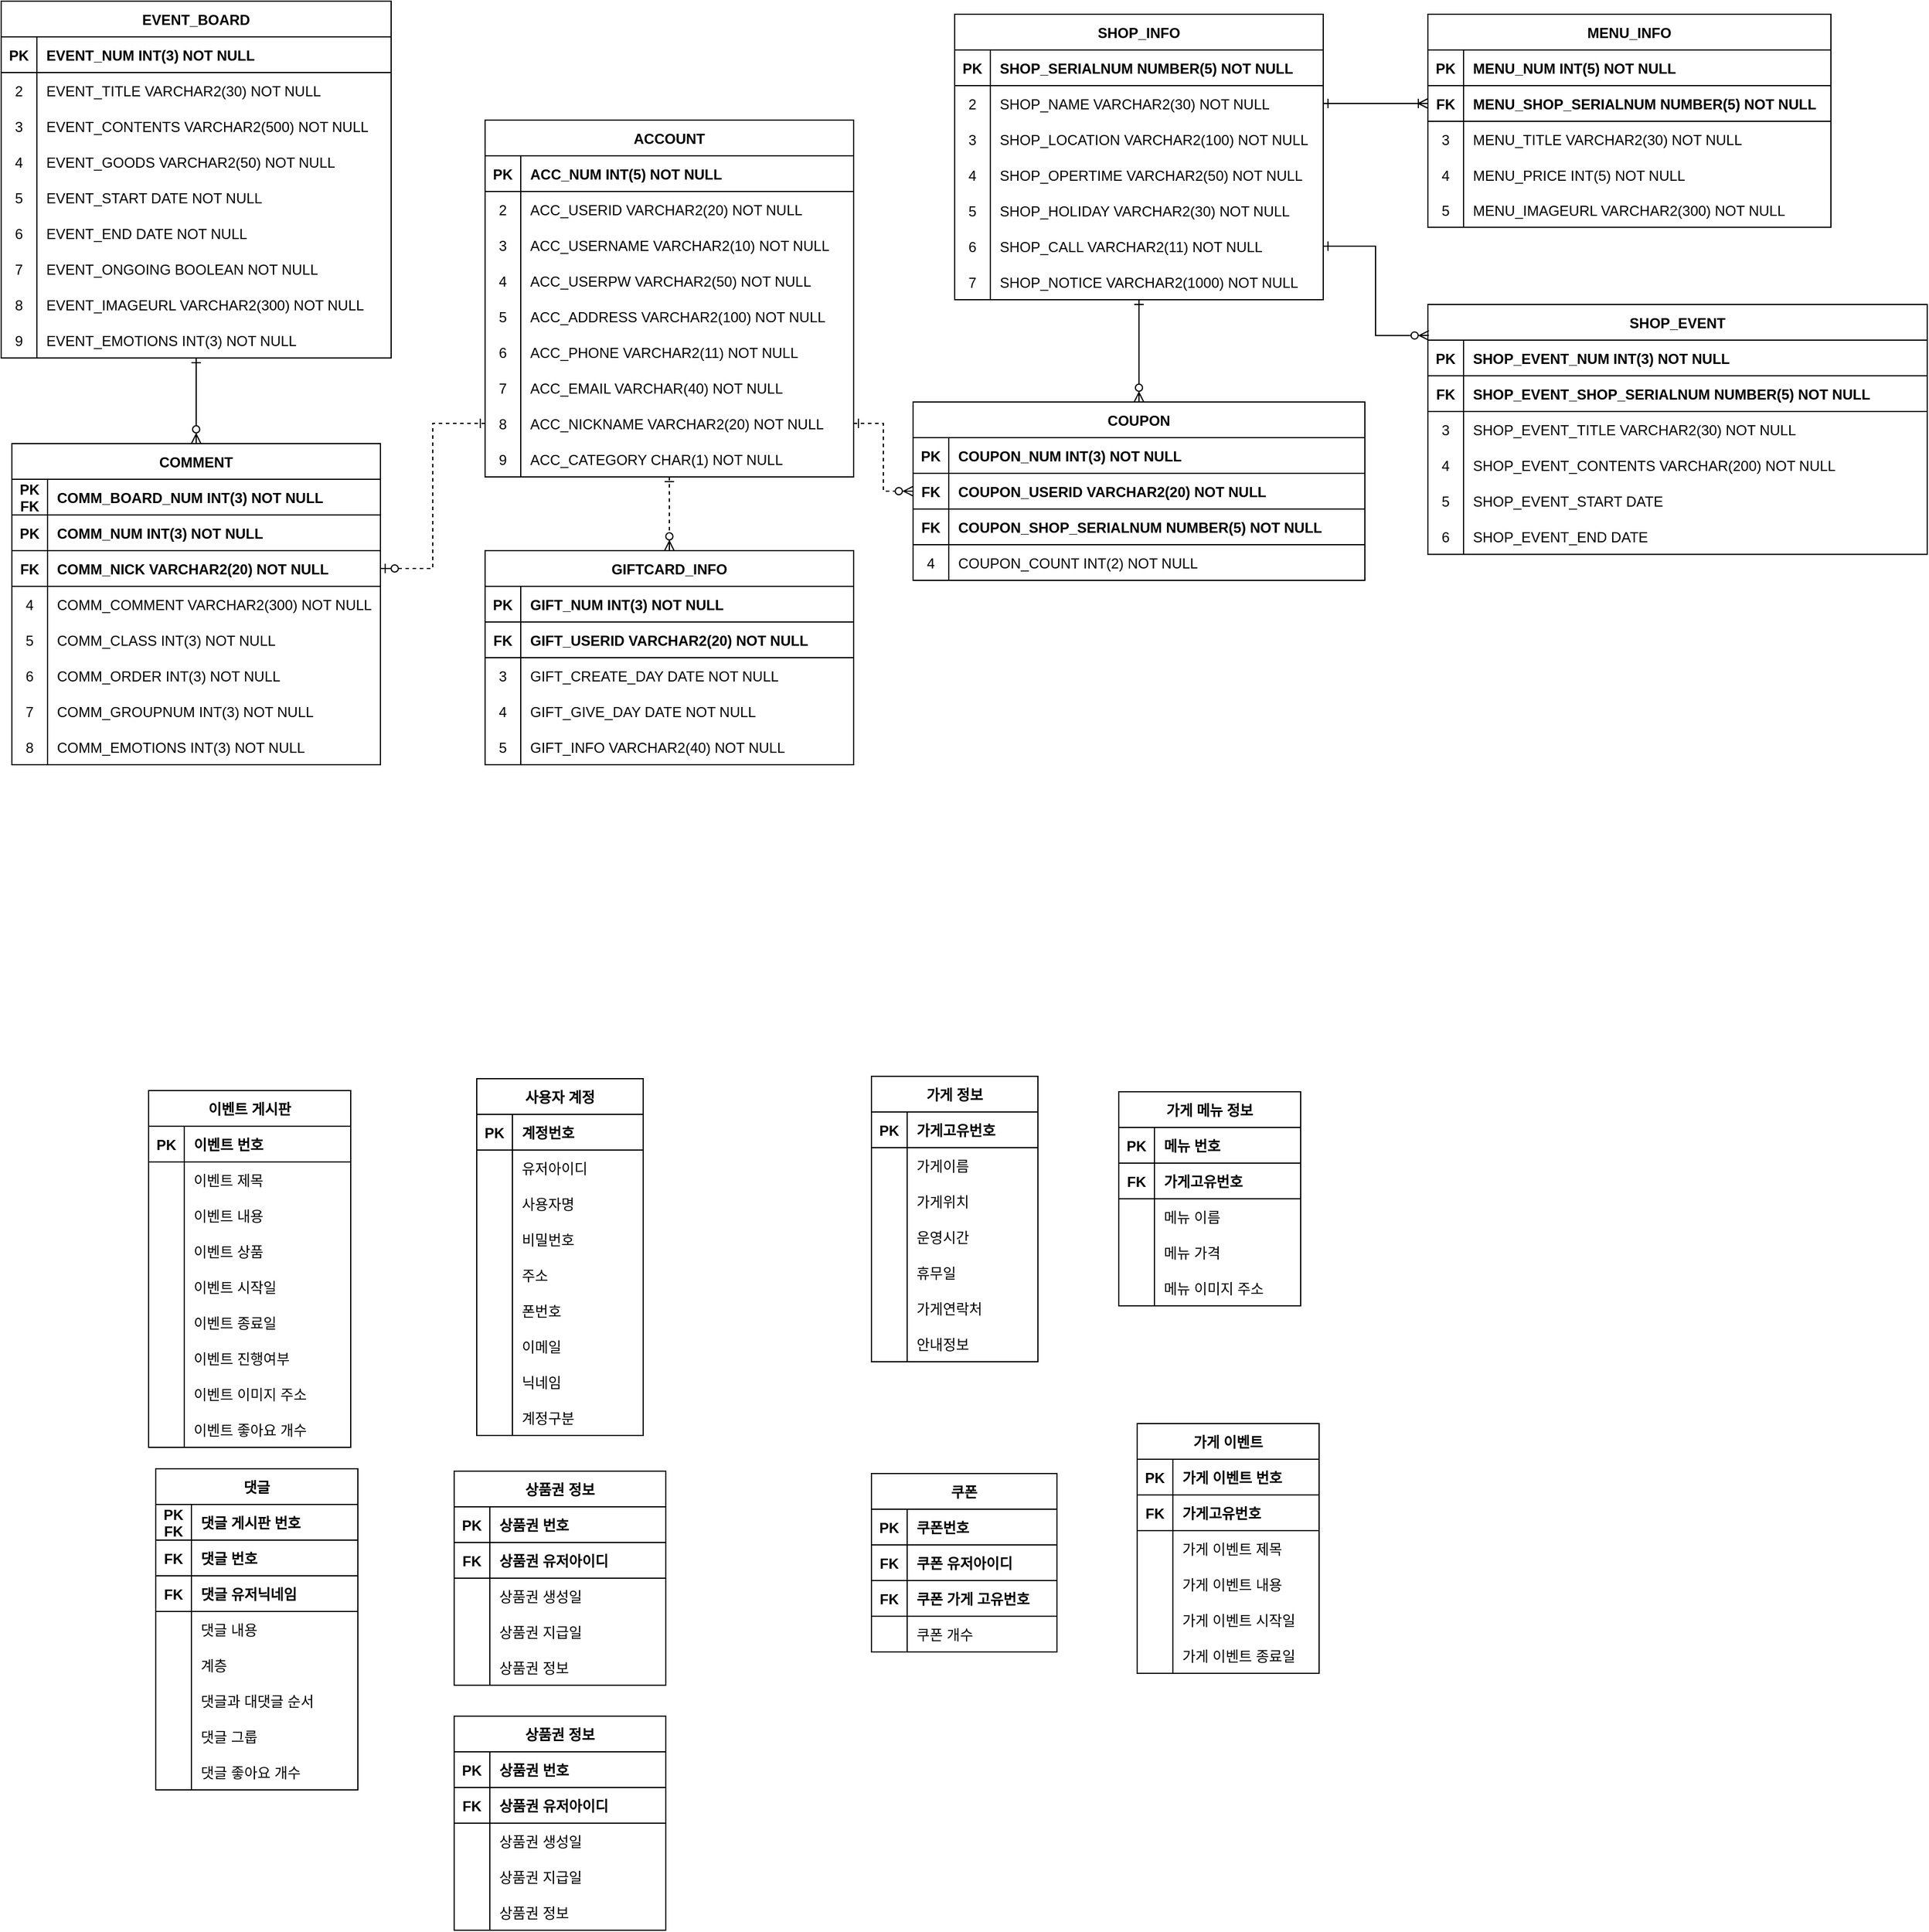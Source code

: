 <mxfile version="17.4.6" type="github" pages="2">
  <diagram id="VeOAFL4j7yXa4Ecui2jQ" name="ENGLISH">
    <mxGraphModel dx="655" dy="510" grid="0" gridSize="10" guides="1" tooltips="1" connect="1" arrows="1" fold="1" page="0" pageScale="1" pageWidth="2336" pageHeight="1654" math="0" shadow="0">
      <root>
        <mxCell id="0" />
        <mxCell id="1" parent="0" />
        <mxCell id="1_e6o3uiRI0vNM_zmhHc-29" style="edgeStyle=orthogonalEdgeStyle;rounded=0;orthogonalLoop=1;jettySize=auto;html=1;dashed=1;startArrow=ERone;startFill=0;endArrow=ERzeroToMany;endFill=0;" parent="1" source="F7plGU0an2f2Qeqz4nk--8" target="yKSu0Mt8OcYiT_HIrYV8-1" edge="1">
          <mxGeometry relative="1" as="geometry" />
        </mxCell>
        <mxCell id="F7plGU0an2f2Qeqz4nk--8" value="ACCOUNT" style="shape=table;startSize=30;container=1;collapsible=1;childLayout=tableLayout;fixedRows=1;rowLines=0;fontStyle=1;align=center;resizeLast=1;" parent="1" vertex="1">
          <mxGeometry x="412" y="209" width="310" height="300" as="geometry">
            <mxRectangle x="450" y="110" width="90" height="30" as="alternateBounds" />
          </mxGeometry>
        </mxCell>
        <mxCell id="F7plGU0an2f2Qeqz4nk--9" value="" style="shape=partialRectangle;collapsible=0;dropTarget=0;pointerEvents=0;fillColor=none;points=[[0,0.5],[1,0.5]];portConstraint=eastwest;top=0;left=0;right=0;bottom=1;" parent="F7plGU0an2f2Qeqz4nk--8" vertex="1">
          <mxGeometry y="30" width="310" height="30" as="geometry" />
        </mxCell>
        <mxCell id="F7plGU0an2f2Qeqz4nk--10" value="PK" style="shape=partialRectangle;overflow=hidden;connectable=0;fillColor=none;top=0;left=0;bottom=0;right=0;fontStyle=1;" parent="F7plGU0an2f2Qeqz4nk--9" vertex="1">
          <mxGeometry width="30" height="30" as="geometry">
            <mxRectangle width="30" height="30" as="alternateBounds" />
          </mxGeometry>
        </mxCell>
        <mxCell id="F7plGU0an2f2Qeqz4nk--11" value="ACC_NUM INT(5) NOT NULL" style="shape=partialRectangle;overflow=hidden;connectable=0;fillColor=none;top=0;left=0;bottom=0;right=0;align=left;spacingLeft=6;fontStyle=1;" parent="F7plGU0an2f2Qeqz4nk--9" vertex="1">
          <mxGeometry x="30" width="280" height="30" as="geometry">
            <mxRectangle width="280" height="30" as="alternateBounds" />
          </mxGeometry>
        </mxCell>
        <mxCell id="UQGtxmbjya5NrDrjntjQ-4" style="shape=partialRectangle;collapsible=0;dropTarget=0;pointerEvents=0;fillColor=none;points=[[0,0.5],[1,0.5]];portConstraint=eastwest;top=0;left=0;right=0;bottom=0;" parent="F7plGU0an2f2Qeqz4nk--8" vertex="1">
          <mxGeometry y="60" width="310" height="30" as="geometry" />
        </mxCell>
        <mxCell id="UQGtxmbjya5NrDrjntjQ-5" value="2" style="shape=partialRectangle;overflow=hidden;connectable=0;fillColor=none;top=0;left=0;bottom=0;right=0;" parent="UQGtxmbjya5NrDrjntjQ-4" vertex="1">
          <mxGeometry width="30" height="30" as="geometry">
            <mxRectangle width="30" height="30" as="alternateBounds" />
          </mxGeometry>
        </mxCell>
        <mxCell id="UQGtxmbjya5NrDrjntjQ-6" value="ACC_USERID VARCHAR2(20) NOT NULL" style="shape=partialRectangle;overflow=hidden;connectable=0;fillColor=none;top=0;left=0;bottom=0;right=0;align=left;spacingLeft=6;" parent="UQGtxmbjya5NrDrjntjQ-4" vertex="1">
          <mxGeometry x="30" width="280" height="30" as="geometry">
            <mxRectangle width="280" height="30" as="alternateBounds" />
          </mxGeometry>
        </mxCell>
        <mxCell id="F7plGU0an2f2Qeqz4nk--12" value="" style="shape=partialRectangle;collapsible=0;dropTarget=0;pointerEvents=0;fillColor=none;points=[[0,0.5],[1,0.5]];portConstraint=eastwest;top=0;left=0;right=0;bottom=0;" parent="F7plGU0an2f2Qeqz4nk--8" vertex="1">
          <mxGeometry y="90" width="310" height="30" as="geometry" />
        </mxCell>
        <mxCell id="F7plGU0an2f2Qeqz4nk--13" value="3" style="shape=partialRectangle;overflow=hidden;connectable=0;fillColor=none;top=0;left=0;bottom=0;right=0;" parent="F7plGU0an2f2Qeqz4nk--12" vertex="1">
          <mxGeometry width="30" height="30" as="geometry">
            <mxRectangle width="30" height="30" as="alternateBounds" />
          </mxGeometry>
        </mxCell>
        <mxCell id="F7plGU0an2f2Qeqz4nk--14" value="ACC_USERNAME VARCHAR2(10) NOT NULL" style="shape=partialRectangle;overflow=hidden;connectable=0;fillColor=none;top=0;left=0;bottom=0;right=0;align=left;spacingLeft=6;" parent="F7plGU0an2f2Qeqz4nk--12" vertex="1">
          <mxGeometry x="30" width="280" height="30" as="geometry">
            <mxRectangle width="280" height="30" as="alternateBounds" />
          </mxGeometry>
        </mxCell>
        <mxCell id="F7plGU0an2f2Qeqz4nk--15" value="" style="shape=partialRectangle;collapsible=0;dropTarget=0;pointerEvents=0;fillColor=none;points=[[0,0.5],[1,0.5]];portConstraint=eastwest;top=0;left=0;right=0;bottom=0;" parent="F7plGU0an2f2Qeqz4nk--8" vertex="1">
          <mxGeometry y="120" width="310" height="30" as="geometry" />
        </mxCell>
        <mxCell id="F7plGU0an2f2Qeqz4nk--16" value="4" style="shape=partialRectangle;overflow=hidden;connectable=0;fillColor=none;top=0;left=0;bottom=0;right=0;" parent="F7plGU0an2f2Qeqz4nk--15" vertex="1">
          <mxGeometry width="30" height="30" as="geometry">
            <mxRectangle width="30" height="30" as="alternateBounds" />
          </mxGeometry>
        </mxCell>
        <mxCell id="F7plGU0an2f2Qeqz4nk--17" value="ACC_USERPW VARCHAR2(50) NOT NULL" style="shape=partialRectangle;overflow=hidden;connectable=0;fillColor=none;top=0;left=0;bottom=0;right=0;align=left;spacingLeft=6;" parent="F7plGU0an2f2Qeqz4nk--15" vertex="1">
          <mxGeometry x="30" width="280" height="30" as="geometry">
            <mxRectangle width="280" height="30" as="alternateBounds" />
          </mxGeometry>
        </mxCell>
        <mxCell id="F7plGU0an2f2Qeqz4nk--18" style="shape=partialRectangle;collapsible=0;dropTarget=0;pointerEvents=0;fillColor=none;points=[[0,0.5],[1,0.5]];portConstraint=eastwest;top=0;left=0;right=0;bottom=0;" parent="F7plGU0an2f2Qeqz4nk--8" vertex="1">
          <mxGeometry y="150" width="310" height="30" as="geometry" />
        </mxCell>
        <mxCell id="F7plGU0an2f2Qeqz4nk--19" value="5" style="shape=partialRectangle;overflow=hidden;connectable=0;fillColor=none;top=0;left=0;bottom=0;right=0;" parent="F7plGU0an2f2Qeqz4nk--18" vertex="1">
          <mxGeometry width="30" height="30" as="geometry">
            <mxRectangle width="30" height="30" as="alternateBounds" />
          </mxGeometry>
        </mxCell>
        <mxCell id="F7plGU0an2f2Qeqz4nk--20" value="ACC_ADDRESS VARCHAR2(100) NOT NULL" style="shape=partialRectangle;overflow=hidden;connectable=0;fillColor=none;top=0;left=0;bottom=0;right=0;align=left;spacingLeft=6;" parent="F7plGU0an2f2Qeqz4nk--18" vertex="1">
          <mxGeometry x="30" width="280" height="30" as="geometry">
            <mxRectangle width="280" height="30" as="alternateBounds" />
          </mxGeometry>
        </mxCell>
        <mxCell id="F7plGU0an2f2Qeqz4nk--21" style="shape=partialRectangle;collapsible=0;dropTarget=0;pointerEvents=0;fillColor=none;points=[[0,0.5],[1,0.5]];portConstraint=eastwest;top=0;left=0;right=0;bottom=0;" parent="F7plGU0an2f2Qeqz4nk--8" vertex="1">
          <mxGeometry y="180" width="310" height="30" as="geometry" />
        </mxCell>
        <mxCell id="F7plGU0an2f2Qeqz4nk--22" value="6" style="shape=partialRectangle;overflow=hidden;connectable=0;fillColor=none;top=0;left=0;bottom=0;right=0;" parent="F7plGU0an2f2Qeqz4nk--21" vertex="1">
          <mxGeometry width="30" height="30" as="geometry">
            <mxRectangle width="30" height="30" as="alternateBounds" />
          </mxGeometry>
        </mxCell>
        <mxCell id="F7plGU0an2f2Qeqz4nk--23" value="ACC_PHONE VARCHAR2(11) NOT NULL" style="shape=partialRectangle;overflow=hidden;connectable=0;fillColor=none;top=0;left=0;bottom=0;right=0;align=left;spacingLeft=6;" parent="F7plGU0an2f2Qeqz4nk--21" vertex="1">
          <mxGeometry x="30" width="280" height="30" as="geometry">
            <mxRectangle width="280" height="30" as="alternateBounds" />
          </mxGeometry>
        </mxCell>
        <mxCell id="F7plGU0an2f2Qeqz4nk--24" style="shape=partialRectangle;collapsible=0;dropTarget=0;pointerEvents=0;fillColor=none;points=[[0,0.5],[1,0.5]];portConstraint=eastwest;top=0;left=0;right=0;bottom=0;" parent="F7plGU0an2f2Qeqz4nk--8" vertex="1">
          <mxGeometry y="210" width="310" height="30" as="geometry" />
        </mxCell>
        <mxCell id="F7plGU0an2f2Qeqz4nk--25" value="7" style="shape=partialRectangle;overflow=hidden;connectable=0;fillColor=none;top=0;left=0;bottom=0;right=0;" parent="F7plGU0an2f2Qeqz4nk--24" vertex="1">
          <mxGeometry width="30" height="30" as="geometry">
            <mxRectangle width="30" height="30" as="alternateBounds" />
          </mxGeometry>
        </mxCell>
        <mxCell id="F7plGU0an2f2Qeqz4nk--26" value="ACC_EMAIL VARCHAR(40) NOT NULL" style="shape=partialRectangle;overflow=hidden;connectable=0;fillColor=none;top=0;left=0;bottom=0;right=0;align=left;spacingLeft=6;" parent="F7plGU0an2f2Qeqz4nk--24" vertex="1">
          <mxGeometry x="30" width="280" height="30" as="geometry">
            <mxRectangle width="280" height="30" as="alternateBounds" />
          </mxGeometry>
        </mxCell>
        <mxCell id="F7plGU0an2f2Qeqz4nk--27" style="shape=partialRectangle;collapsible=0;dropTarget=0;pointerEvents=0;fillColor=none;points=[[0,0.5],[1,0.5]];portConstraint=eastwest;top=0;left=0;right=0;bottom=0;" parent="F7plGU0an2f2Qeqz4nk--8" vertex="1">
          <mxGeometry y="240" width="310" height="30" as="geometry" />
        </mxCell>
        <mxCell id="F7plGU0an2f2Qeqz4nk--28" value="8" style="shape=partialRectangle;overflow=hidden;connectable=0;fillColor=none;top=0;left=0;bottom=0;right=0;" parent="F7plGU0an2f2Qeqz4nk--27" vertex="1">
          <mxGeometry width="30" height="30" as="geometry">
            <mxRectangle width="30" height="30" as="alternateBounds" />
          </mxGeometry>
        </mxCell>
        <mxCell id="F7plGU0an2f2Qeqz4nk--29" value="ACC_NICKNAME VARCHAR2(20) NOT NULL" style="shape=partialRectangle;overflow=hidden;connectable=0;fillColor=none;top=0;left=0;bottom=0;right=0;align=left;spacingLeft=6;" parent="F7plGU0an2f2Qeqz4nk--27" vertex="1">
          <mxGeometry x="30" width="280" height="30" as="geometry">
            <mxRectangle width="280" height="30" as="alternateBounds" />
          </mxGeometry>
        </mxCell>
        <mxCell id="2u_C729TZ_EBKULwaZLH-7" style="shape=partialRectangle;collapsible=0;dropTarget=0;pointerEvents=0;fillColor=none;points=[[0,0.5],[1,0.5]];portConstraint=eastwest;top=0;left=0;right=0;bottom=0;" parent="F7plGU0an2f2Qeqz4nk--8" vertex="1">
          <mxGeometry y="270" width="310" height="30" as="geometry" />
        </mxCell>
        <mxCell id="2u_C729TZ_EBKULwaZLH-8" value="9" style="shape=partialRectangle;overflow=hidden;connectable=0;fillColor=none;top=0;left=0;bottom=0;right=0;" parent="2u_C729TZ_EBKULwaZLH-7" vertex="1">
          <mxGeometry width="30" height="30" as="geometry">
            <mxRectangle width="30" height="30" as="alternateBounds" />
          </mxGeometry>
        </mxCell>
        <mxCell id="2u_C729TZ_EBKULwaZLH-9" value="ACC_CATEGORY CHAR(1) NOT NULL" style="shape=partialRectangle;overflow=hidden;connectable=0;fillColor=none;top=0;left=0;bottom=0;right=0;align=left;spacingLeft=6;" parent="2u_C729TZ_EBKULwaZLH-7" vertex="1">
          <mxGeometry x="30" width="280" height="30" as="geometry">
            <mxRectangle width="280" height="30" as="alternateBounds" />
          </mxGeometry>
        </mxCell>
        <mxCell id="UQGtxmbjya5NrDrjntjQ-11" style="edgeStyle=orthogonalEdgeStyle;rounded=0;orthogonalLoop=1;jettySize=auto;html=1;startArrow=ERone;startFill=0;endArrow=ERzeroToMany;endFill=0;" parent="1" source="F7plGU0an2f2Qeqz4nk--30" target="rvJKIC0v9E1U74GB2coc-1" edge="1">
          <mxGeometry relative="1" as="geometry" />
        </mxCell>
        <mxCell id="F7plGU0an2f2Qeqz4nk--30" value="EVENT_BOARD" style="shape=table;startSize=30;container=1;collapsible=1;childLayout=tableLayout;fixedRows=1;rowLines=0;fontStyle=1;align=center;resizeLast=1;" parent="1" vertex="1">
          <mxGeometry x="5" y="109" width="328" height="300" as="geometry">
            <mxRectangle x="450" y="110" width="90" height="30" as="alternateBounds" />
          </mxGeometry>
        </mxCell>
        <mxCell id="F7plGU0an2f2Qeqz4nk--31" value="" style="shape=partialRectangle;collapsible=0;dropTarget=0;pointerEvents=0;fillColor=none;points=[[0,0.5],[1,0.5]];portConstraint=eastwest;top=0;left=0;right=0;bottom=1;" parent="F7plGU0an2f2Qeqz4nk--30" vertex="1">
          <mxGeometry y="30" width="328" height="30" as="geometry" />
        </mxCell>
        <mxCell id="F7plGU0an2f2Qeqz4nk--32" value="PK" style="shape=partialRectangle;overflow=hidden;connectable=0;fillColor=none;top=0;left=0;bottom=0;right=0;fontStyle=1;" parent="F7plGU0an2f2Qeqz4nk--31" vertex="1">
          <mxGeometry width="30" height="30" as="geometry">
            <mxRectangle width="30" height="30" as="alternateBounds" />
          </mxGeometry>
        </mxCell>
        <mxCell id="F7plGU0an2f2Qeqz4nk--33" value="EVENT_NUM INT(3) NOT NULL" style="shape=partialRectangle;overflow=hidden;connectable=0;fillColor=none;top=0;left=0;bottom=0;right=0;align=left;spacingLeft=6;fontStyle=1;" parent="F7plGU0an2f2Qeqz4nk--31" vertex="1">
          <mxGeometry x="30" width="298" height="30" as="geometry">
            <mxRectangle width="298" height="30" as="alternateBounds" />
          </mxGeometry>
        </mxCell>
        <mxCell id="F7plGU0an2f2Qeqz4nk--37" value="" style="shape=partialRectangle;collapsible=0;dropTarget=0;pointerEvents=0;fillColor=none;points=[[0,0.5],[1,0.5]];portConstraint=eastwest;top=0;left=0;right=0;bottom=0;" parent="F7plGU0an2f2Qeqz4nk--30" vertex="1">
          <mxGeometry y="60" width="328" height="30" as="geometry" />
        </mxCell>
        <mxCell id="F7plGU0an2f2Qeqz4nk--38" value="2" style="shape=partialRectangle;overflow=hidden;connectable=0;fillColor=none;top=0;left=0;bottom=0;right=0;" parent="F7plGU0an2f2Qeqz4nk--37" vertex="1">
          <mxGeometry width="30" height="30" as="geometry">
            <mxRectangle width="30" height="30" as="alternateBounds" />
          </mxGeometry>
        </mxCell>
        <mxCell id="F7plGU0an2f2Qeqz4nk--39" value="EVENT_TITLE VARCHAR2(30) NOT NULL" style="shape=partialRectangle;overflow=hidden;connectable=0;fillColor=none;top=0;left=0;bottom=0;right=0;align=left;spacingLeft=6;" parent="F7plGU0an2f2Qeqz4nk--37" vertex="1">
          <mxGeometry x="30" width="298" height="30" as="geometry">
            <mxRectangle width="298" height="30" as="alternateBounds" />
          </mxGeometry>
        </mxCell>
        <mxCell id="F7plGU0an2f2Qeqz4nk--40" style="shape=partialRectangle;collapsible=0;dropTarget=0;pointerEvents=0;fillColor=none;points=[[0,0.5],[1,0.5]];portConstraint=eastwest;top=0;left=0;right=0;bottom=0;" parent="F7plGU0an2f2Qeqz4nk--30" vertex="1">
          <mxGeometry y="90" width="328" height="30" as="geometry" />
        </mxCell>
        <mxCell id="F7plGU0an2f2Qeqz4nk--41" value="3" style="shape=partialRectangle;overflow=hidden;connectable=0;fillColor=none;top=0;left=0;bottom=0;right=0;" parent="F7plGU0an2f2Qeqz4nk--40" vertex="1">
          <mxGeometry width="30" height="30" as="geometry">
            <mxRectangle width="30" height="30" as="alternateBounds" />
          </mxGeometry>
        </mxCell>
        <mxCell id="F7plGU0an2f2Qeqz4nk--42" value="EVENT_CONTENTS VARCHAR2(500) NOT NULL" style="shape=partialRectangle;overflow=hidden;connectable=0;fillColor=none;top=0;left=0;bottom=0;right=0;align=left;spacingLeft=6;" parent="F7plGU0an2f2Qeqz4nk--40" vertex="1">
          <mxGeometry x="30" width="298" height="30" as="geometry">
            <mxRectangle width="298" height="30" as="alternateBounds" />
          </mxGeometry>
        </mxCell>
        <mxCell id="UQGtxmbjya5NrDrjntjQ-1" style="shape=partialRectangle;collapsible=0;dropTarget=0;pointerEvents=0;fillColor=none;points=[[0,0.5],[1,0.5]];portConstraint=eastwest;top=0;left=0;right=0;bottom=0;" parent="F7plGU0an2f2Qeqz4nk--30" vertex="1">
          <mxGeometry y="120" width="328" height="30" as="geometry" />
        </mxCell>
        <mxCell id="UQGtxmbjya5NrDrjntjQ-2" value="4" style="shape=partialRectangle;overflow=hidden;connectable=0;fillColor=none;top=0;left=0;bottom=0;right=0;" parent="UQGtxmbjya5NrDrjntjQ-1" vertex="1">
          <mxGeometry width="30" height="30" as="geometry">
            <mxRectangle width="30" height="30" as="alternateBounds" />
          </mxGeometry>
        </mxCell>
        <mxCell id="UQGtxmbjya5NrDrjntjQ-3" value="EVENT_GOODS VARCHAR2(50) NOT NULL" style="shape=partialRectangle;overflow=hidden;connectable=0;fillColor=none;top=0;left=0;bottom=0;right=0;align=left;spacingLeft=6;" parent="UQGtxmbjya5NrDrjntjQ-1" vertex="1">
          <mxGeometry x="30" width="298" height="30" as="geometry">
            <mxRectangle width="298" height="30" as="alternateBounds" />
          </mxGeometry>
        </mxCell>
        <mxCell id="F7plGU0an2f2Qeqz4nk--43" style="shape=partialRectangle;collapsible=0;dropTarget=0;pointerEvents=0;fillColor=none;points=[[0,0.5],[1,0.5]];portConstraint=eastwest;top=0;left=0;right=0;bottom=0;" parent="F7plGU0an2f2Qeqz4nk--30" vertex="1">
          <mxGeometry y="150" width="328" height="30" as="geometry" />
        </mxCell>
        <mxCell id="F7plGU0an2f2Qeqz4nk--44" value="5" style="shape=partialRectangle;overflow=hidden;connectable=0;fillColor=none;top=0;left=0;bottom=0;right=0;" parent="F7plGU0an2f2Qeqz4nk--43" vertex="1">
          <mxGeometry width="30" height="30" as="geometry">
            <mxRectangle width="30" height="30" as="alternateBounds" />
          </mxGeometry>
        </mxCell>
        <mxCell id="F7plGU0an2f2Qeqz4nk--45" value="EVENT_START DATE NOT NULL" style="shape=partialRectangle;overflow=hidden;connectable=0;fillColor=none;top=0;left=0;bottom=0;right=0;align=left;spacingLeft=6;" parent="F7plGU0an2f2Qeqz4nk--43" vertex="1">
          <mxGeometry x="30" width="298" height="30" as="geometry">
            <mxRectangle width="298" height="30" as="alternateBounds" />
          </mxGeometry>
        </mxCell>
        <mxCell id="F7plGU0an2f2Qeqz4nk--46" style="shape=partialRectangle;collapsible=0;dropTarget=0;pointerEvents=0;fillColor=none;points=[[0,0.5],[1,0.5]];portConstraint=eastwest;top=0;left=0;right=0;bottom=0;" parent="F7plGU0an2f2Qeqz4nk--30" vertex="1">
          <mxGeometry y="180" width="328" height="30" as="geometry" />
        </mxCell>
        <mxCell id="F7plGU0an2f2Qeqz4nk--47" value="6" style="shape=partialRectangle;overflow=hidden;connectable=0;fillColor=none;top=0;left=0;bottom=0;right=0;" parent="F7plGU0an2f2Qeqz4nk--46" vertex="1">
          <mxGeometry width="30" height="30" as="geometry">
            <mxRectangle width="30" height="30" as="alternateBounds" />
          </mxGeometry>
        </mxCell>
        <mxCell id="F7plGU0an2f2Qeqz4nk--48" value="EVENT_END DATE NOT NULL" style="shape=partialRectangle;overflow=hidden;connectable=0;fillColor=none;top=0;left=0;bottom=0;right=0;align=left;spacingLeft=6;" parent="F7plGU0an2f2Qeqz4nk--46" vertex="1">
          <mxGeometry x="30" width="298" height="30" as="geometry">
            <mxRectangle width="298" height="30" as="alternateBounds" />
          </mxGeometry>
        </mxCell>
        <mxCell id="1_e6o3uiRI0vNM_zmhHc-1" style="shape=partialRectangle;collapsible=0;dropTarget=0;pointerEvents=0;fillColor=none;points=[[0,0.5],[1,0.5]];portConstraint=eastwest;top=0;left=0;right=0;bottom=0;" parent="F7plGU0an2f2Qeqz4nk--30" vertex="1">
          <mxGeometry y="210" width="328" height="30" as="geometry" />
        </mxCell>
        <mxCell id="1_e6o3uiRI0vNM_zmhHc-2" value="7" style="shape=partialRectangle;overflow=hidden;connectable=0;fillColor=none;top=0;left=0;bottom=0;right=0;" parent="1_e6o3uiRI0vNM_zmhHc-1" vertex="1">
          <mxGeometry width="30" height="30" as="geometry">
            <mxRectangle width="30" height="30" as="alternateBounds" />
          </mxGeometry>
        </mxCell>
        <mxCell id="1_e6o3uiRI0vNM_zmhHc-3" value="EVENT_ONGOING BOOLEAN NOT NULL" style="shape=partialRectangle;overflow=hidden;connectable=0;fillColor=none;top=0;left=0;bottom=0;right=0;align=left;spacingLeft=6;" parent="1_e6o3uiRI0vNM_zmhHc-1" vertex="1">
          <mxGeometry x="30" width="298" height="30" as="geometry">
            <mxRectangle width="298" height="30" as="alternateBounds" />
          </mxGeometry>
        </mxCell>
        <mxCell id="1_e6o3uiRI0vNM_zmhHc-4" style="shape=partialRectangle;collapsible=0;dropTarget=0;pointerEvents=0;fillColor=none;points=[[0,0.5],[1,0.5]];portConstraint=eastwest;top=0;left=0;right=0;bottom=0;" parent="F7plGU0an2f2Qeqz4nk--30" vertex="1">
          <mxGeometry y="240" width="328" height="30" as="geometry" />
        </mxCell>
        <mxCell id="1_e6o3uiRI0vNM_zmhHc-5" value="8" style="shape=partialRectangle;overflow=hidden;connectable=0;fillColor=none;top=0;left=0;bottom=0;right=0;" parent="1_e6o3uiRI0vNM_zmhHc-4" vertex="1">
          <mxGeometry width="30" height="30" as="geometry">
            <mxRectangle width="30" height="30" as="alternateBounds" />
          </mxGeometry>
        </mxCell>
        <mxCell id="1_e6o3uiRI0vNM_zmhHc-6" value="EVENT_IMAGEURL VARCHAR2(300) NOT NULL" style="shape=partialRectangle;overflow=hidden;connectable=0;fillColor=none;top=0;left=0;bottom=0;right=0;align=left;spacingLeft=6;" parent="1_e6o3uiRI0vNM_zmhHc-4" vertex="1">
          <mxGeometry x="30" width="298" height="30" as="geometry">
            <mxRectangle width="298" height="30" as="alternateBounds" />
          </mxGeometry>
        </mxCell>
        <mxCell id="2u_C729TZ_EBKULwaZLH-4" style="shape=partialRectangle;collapsible=0;dropTarget=0;pointerEvents=0;fillColor=none;points=[[0,0.5],[1,0.5]];portConstraint=eastwest;top=0;left=0;right=0;bottom=0;" parent="F7plGU0an2f2Qeqz4nk--30" vertex="1">
          <mxGeometry y="270" width="328" height="30" as="geometry" />
        </mxCell>
        <mxCell id="2u_C729TZ_EBKULwaZLH-5" value="9" style="shape=partialRectangle;overflow=hidden;connectable=0;fillColor=none;top=0;left=0;bottom=0;right=0;" parent="2u_C729TZ_EBKULwaZLH-4" vertex="1">
          <mxGeometry width="30" height="30" as="geometry">
            <mxRectangle width="30" height="30" as="alternateBounds" />
          </mxGeometry>
        </mxCell>
        <mxCell id="2u_C729TZ_EBKULwaZLH-6" value="EVENT_EMOTIONS INT(3) NOT NULL" style="shape=partialRectangle;overflow=hidden;connectable=0;fillColor=none;top=0;left=0;bottom=0;right=0;align=left;spacingLeft=6;" parent="2u_C729TZ_EBKULwaZLH-4" vertex="1">
          <mxGeometry x="30" width="298" height="30" as="geometry">
            <mxRectangle width="298" height="30" as="alternateBounds" />
          </mxGeometry>
        </mxCell>
        <mxCell id="UQGtxmbjya5NrDrjntjQ-13" style="edgeStyle=orthogonalEdgeStyle;rounded=0;orthogonalLoop=1;jettySize=auto;html=1;startArrow=ERone;startFill=0;endArrow=ERzeroToMany;endFill=0;" parent="1" source="F7plGU0an2f2Qeqz4nk--55" target="ik-NC28c0uTykIS2XAfW-1" edge="1">
          <mxGeometry relative="1" as="geometry" />
        </mxCell>
        <mxCell id="F7plGU0an2f2Qeqz4nk--55" value="SHOP_INFO" style="shape=table;startSize=30;container=1;collapsible=1;childLayout=tableLayout;fixedRows=1;rowLines=0;fontStyle=1;align=center;resizeLast=1;" parent="1" vertex="1">
          <mxGeometry x="807" y="120" width="310" height="240" as="geometry">
            <mxRectangle x="450" y="110" width="90" height="30" as="alternateBounds" />
          </mxGeometry>
        </mxCell>
        <mxCell id="F7plGU0an2f2Qeqz4nk--56" value="" style="shape=partialRectangle;collapsible=0;dropTarget=0;pointerEvents=0;fillColor=none;points=[[0,0.5],[1,0.5]];portConstraint=eastwest;top=0;left=0;right=0;bottom=1;" parent="F7plGU0an2f2Qeqz4nk--55" vertex="1">
          <mxGeometry y="30" width="310" height="30" as="geometry" />
        </mxCell>
        <mxCell id="F7plGU0an2f2Qeqz4nk--57" value="PK" style="shape=partialRectangle;overflow=hidden;connectable=0;fillColor=none;top=0;left=0;bottom=0;right=0;fontStyle=1;" parent="F7plGU0an2f2Qeqz4nk--56" vertex="1">
          <mxGeometry width="30" height="30" as="geometry">
            <mxRectangle width="30" height="30" as="alternateBounds" />
          </mxGeometry>
        </mxCell>
        <mxCell id="F7plGU0an2f2Qeqz4nk--58" value="SHOP_SERIALNUM NUMBER(5) NOT NULL" style="shape=partialRectangle;overflow=hidden;connectable=0;fillColor=none;top=0;left=0;bottom=0;right=0;align=left;spacingLeft=6;fontStyle=1;" parent="F7plGU0an2f2Qeqz4nk--56" vertex="1">
          <mxGeometry x="30" width="280" height="30" as="geometry">
            <mxRectangle width="280" height="30" as="alternateBounds" />
          </mxGeometry>
        </mxCell>
        <mxCell id="F7plGU0an2f2Qeqz4nk--62" value="" style="shape=partialRectangle;collapsible=0;dropTarget=0;pointerEvents=0;fillColor=none;points=[[0,0.5],[1,0.5]];portConstraint=eastwest;top=0;left=0;right=0;bottom=0;" parent="F7plGU0an2f2Qeqz4nk--55" vertex="1">
          <mxGeometry y="60" width="310" height="30" as="geometry" />
        </mxCell>
        <mxCell id="F7plGU0an2f2Qeqz4nk--63" value="2" style="shape=partialRectangle;overflow=hidden;connectable=0;fillColor=none;top=0;left=0;bottom=0;right=0;" parent="F7plGU0an2f2Qeqz4nk--62" vertex="1">
          <mxGeometry width="30" height="30" as="geometry">
            <mxRectangle width="30" height="30" as="alternateBounds" />
          </mxGeometry>
        </mxCell>
        <mxCell id="F7plGU0an2f2Qeqz4nk--64" value="SHOP_NAME VARCHAR2(30) NOT NULL" style="shape=partialRectangle;overflow=hidden;connectable=0;fillColor=none;top=0;left=0;bottom=0;right=0;align=left;spacingLeft=6;" parent="F7plGU0an2f2Qeqz4nk--62" vertex="1">
          <mxGeometry x="30" width="280" height="30" as="geometry">
            <mxRectangle width="280" height="30" as="alternateBounds" />
          </mxGeometry>
        </mxCell>
        <mxCell id="F7plGU0an2f2Qeqz4nk--65" value="" style="shape=partialRectangle;collapsible=0;dropTarget=0;pointerEvents=0;fillColor=none;points=[[0,0.5],[1,0.5]];portConstraint=eastwest;top=0;left=0;right=0;bottom=0;" parent="F7plGU0an2f2Qeqz4nk--55" vertex="1">
          <mxGeometry y="90" width="310" height="30" as="geometry" />
        </mxCell>
        <mxCell id="F7plGU0an2f2Qeqz4nk--66" value="3" style="shape=partialRectangle;overflow=hidden;connectable=0;fillColor=none;top=0;left=0;bottom=0;right=0;" parent="F7plGU0an2f2Qeqz4nk--65" vertex="1">
          <mxGeometry width="30" height="30" as="geometry">
            <mxRectangle width="30" height="30" as="alternateBounds" />
          </mxGeometry>
        </mxCell>
        <mxCell id="F7plGU0an2f2Qeqz4nk--67" value="SHOP_LOCATION VARCHAR2(100) NOT NULL" style="shape=partialRectangle;overflow=hidden;connectable=0;fillColor=none;top=0;left=0;bottom=0;right=0;align=left;spacingLeft=6;" parent="F7plGU0an2f2Qeqz4nk--65" vertex="1">
          <mxGeometry x="30" width="280" height="30" as="geometry">
            <mxRectangle width="280" height="30" as="alternateBounds" />
          </mxGeometry>
        </mxCell>
        <mxCell id="F7plGU0an2f2Qeqz4nk--68" style="shape=partialRectangle;collapsible=0;dropTarget=0;pointerEvents=0;fillColor=none;points=[[0,0.5],[1,0.5]];portConstraint=eastwest;top=0;left=0;right=0;bottom=0;" parent="F7plGU0an2f2Qeqz4nk--55" vertex="1">
          <mxGeometry y="120" width="310" height="30" as="geometry" />
        </mxCell>
        <mxCell id="F7plGU0an2f2Qeqz4nk--69" value="4" style="shape=partialRectangle;overflow=hidden;connectable=0;fillColor=none;top=0;left=0;bottom=0;right=0;" parent="F7plGU0an2f2Qeqz4nk--68" vertex="1">
          <mxGeometry width="30" height="30" as="geometry">
            <mxRectangle width="30" height="30" as="alternateBounds" />
          </mxGeometry>
        </mxCell>
        <mxCell id="F7plGU0an2f2Qeqz4nk--70" value="SHOP_OPERTIME VARCHAR2(50) NOT NULL" style="shape=partialRectangle;overflow=hidden;connectable=0;fillColor=none;top=0;left=0;bottom=0;right=0;align=left;spacingLeft=6;" parent="F7plGU0an2f2Qeqz4nk--68" vertex="1">
          <mxGeometry x="30" width="280" height="30" as="geometry">
            <mxRectangle width="280" height="30" as="alternateBounds" />
          </mxGeometry>
        </mxCell>
        <mxCell id="F7plGU0an2f2Qeqz4nk--71" style="shape=partialRectangle;collapsible=0;dropTarget=0;pointerEvents=0;fillColor=none;points=[[0,0.5],[1,0.5]];portConstraint=eastwest;top=0;left=0;right=0;bottom=0;" parent="F7plGU0an2f2Qeqz4nk--55" vertex="1">
          <mxGeometry y="150" width="310" height="30" as="geometry" />
        </mxCell>
        <mxCell id="F7plGU0an2f2Qeqz4nk--72" value="5" style="shape=partialRectangle;overflow=hidden;connectable=0;fillColor=none;top=0;left=0;bottom=0;right=0;" parent="F7plGU0an2f2Qeqz4nk--71" vertex="1">
          <mxGeometry width="30" height="30" as="geometry">
            <mxRectangle width="30" height="30" as="alternateBounds" />
          </mxGeometry>
        </mxCell>
        <mxCell id="F7plGU0an2f2Qeqz4nk--73" value="SHOP_HOLIDAY VARCHAR2(30) NOT NULL" style="shape=partialRectangle;overflow=hidden;connectable=0;fillColor=none;top=0;left=0;bottom=0;right=0;align=left;spacingLeft=6;" parent="F7plGU0an2f2Qeqz4nk--71" vertex="1">
          <mxGeometry x="30" width="280" height="30" as="geometry">
            <mxRectangle width="280" height="30" as="alternateBounds" />
          </mxGeometry>
        </mxCell>
        <mxCell id="F7plGU0an2f2Qeqz4nk--74" style="shape=partialRectangle;collapsible=0;dropTarget=0;pointerEvents=0;fillColor=none;points=[[0,0.5],[1,0.5]];portConstraint=eastwest;top=0;left=0;right=0;bottom=0;" parent="F7plGU0an2f2Qeqz4nk--55" vertex="1">
          <mxGeometry y="180" width="310" height="30" as="geometry" />
        </mxCell>
        <mxCell id="F7plGU0an2f2Qeqz4nk--75" value="6" style="shape=partialRectangle;overflow=hidden;connectable=0;fillColor=none;top=0;left=0;bottom=0;right=0;" parent="F7plGU0an2f2Qeqz4nk--74" vertex="1">
          <mxGeometry width="30" height="30" as="geometry">
            <mxRectangle width="30" height="30" as="alternateBounds" />
          </mxGeometry>
        </mxCell>
        <mxCell id="F7plGU0an2f2Qeqz4nk--76" value="SHOP_CALL VARCHAR2(11) NOT NULL" style="shape=partialRectangle;overflow=hidden;connectable=0;fillColor=none;top=0;left=0;bottom=0;right=0;align=left;spacingLeft=6;" parent="F7plGU0an2f2Qeqz4nk--74" vertex="1">
          <mxGeometry x="30" width="280" height="30" as="geometry">
            <mxRectangle width="280" height="30" as="alternateBounds" />
          </mxGeometry>
        </mxCell>
        <mxCell id="F7plGU0an2f2Qeqz4nk--77" style="shape=partialRectangle;collapsible=0;dropTarget=0;pointerEvents=0;fillColor=none;points=[[0,0.5],[1,0.5]];portConstraint=eastwest;top=0;left=0;right=0;bottom=0;" parent="F7plGU0an2f2Qeqz4nk--55" vertex="1">
          <mxGeometry y="210" width="310" height="30" as="geometry" />
        </mxCell>
        <mxCell id="F7plGU0an2f2Qeqz4nk--78" value="7" style="shape=partialRectangle;overflow=hidden;connectable=0;fillColor=none;top=0;left=0;bottom=0;right=0;" parent="F7plGU0an2f2Qeqz4nk--77" vertex="1">
          <mxGeometry width="30" height="30" as="geometry">
            <mxRectangle width="30" height="30" as="alternateBounds" />
          </mxGeometry>
        </mxCell>
        <mxCell id="F7plGU0an2f2Qeqz4nk--79" value="SHOP_NOTICE VARCHAR2(1000) NOT NULL" style="shape=partialRectangle;overflow=hidden;connectable=0;fillColor=none;top=0;left=0;bottom=0;right=0;align=left;spacingLeft=6;" parent="F7plGU0an2f2Qeqz4nk--77" vertex="1">
          <mxGeometry x="30" width="280" height="30" as="geometry">
            <mxRectangle width="280" height="30" as="alternateBounds" />
          </mxGeometry>
        </mxCell>
        <mxCell id="rvJKIC0v9E1U74GB2coc-1" value="COMMENT" style="shape=table;startSize=30;container=1;collapsible=1;childLayout=tableLayout;fixedRows=1;rowLines=0;fontStyle=1;align=center;resizeLast=1;" parent="1" vertex="1">
          <mxGeometry x="14" y="481" width="310" height="270" as="geometry">
            <mxRectangle x="450" y="110" width="90" height="30" as="alternateBounds" />
          </mxGeometry>
        </mxCell>
        <mxCell id="rvJKIC0v9E1U74GB2coc-2" value="" style="shape=partialRectangle;collapsible=0;dropTarget=0;pointerEvents=0;fillColor=none;points=[[0,0.5],[1,0.5]];portConstraint=eastwest;top=0;left=0;right=0;bottom=1;" parent="rvJKIC0v9E1U74GB2coc-1" vertex="1">
          <mxGeometry y="30" width="310" height="30" as="geometry" />
        </mxCell>
        <mxCell id="rvJKIC0v9E1U74GB2coc-3" value="PK&#xa;FK" style="shape=partialRectangle;overflow=hidden;connectable=0;fillColor=none;top=0;left=0;bottom=0;right=0;fontStyle=1;" parent="rvJKIC0v9E1U74GB2coc-2" vertex="1">
          <mxGeometry width="30" height="30" as="geometry">
            <mxRectangle width="30" height="30" as="alternateBounds" />
          </mxGeometry>
        </mxCell>
        <mxCell id="rvJKIC0v9E1U74GB2coc-4" value="COMM_BOARD_NUM INT(3) NOT NULL" style="shape=partialRectangle;overflow=hidden;connectable=0;fillColor=none;top=0;left=0;bottom=0;right=0;align=left;spacingLeft=6;fontStyle=1;" parent="rvJKIC0v9E1U74GB2coc-2" vertex="1">
          <mxGeometry x="30" width="280" height="30" as="geometry">
            <mxRectangle width="280" height="30" as="alternateBounds" />
          </mxGeometry>
        </mxCell>
        <mxCell id="UQGtxmbjya5NrDrjntjQ-62" style="shape=partialRectangle;collapsible=0;dropTarget=0;pointerEvents=0;fillColor=none;points=[[0,0.5],[1,0.5]];portConstraint=eastwest;top=0;left=0;right=0;bottom=1;" parent="rvJKIC0v9E1U74GB2coc-1" vertex="1">
          <mxGeometry y="60" width="310" height="30" as="geometry" />
        </mxCell>
        <mxCell id="UQGtxmbjya5NrDrjntjQ-63" value="PK" style="shape=partialRectangle;overflow=hidden;connectable=0;fillColor=none;top=0;left=0;bottom=0;right=0;fontStyle=1;" parent="UQGtxmbjya5NrDrjntjQ-62" vertex="1">
          <mxGeometry width="30" height="30" as="geometry">
            <mxRectangle width="30" height="30" as="alternateBounds" />
          </mxGeometry>
        </mxCell>
        <mxCell id="UQGtxmbjya5NrDrjntjQ-64" value="COMM_NUM INT(3) NOT NULL" style="shape=partialRectangle;overflow=hidden;connectable=0;fillColor=none;top=0;left=0;bottom=0;right=0;align=left;spacingLeft=6;fontStyle=1;" parent="UQGtxmbjya5NrDrjntjQ-62" vertex="1">
          <mxGeometry x="30" width="280" height="30" as="geometry">
            <mxRectangle width="280" height="30" as="alternateBounds" />
          </mxGeometry>
        </mxCell>
        <mxCell id="rvJKIC0v9E1U74GB2coc-5" style="shape=partialRectangle;collapsible=0;dropTarget=0;pointerEvents=0;fillColor=none;points=[[0,0.5],[1,0.5]];portConstraint=eastwest;top=0;left=0;right=0;bottom=1;" parent="rvJKIC0v9E1U74GB2coc-1" vertex="1">
          <mxGeometry y="90" width="310" height="30" as="geometry" />
        </mxCell>
        <mxCell id="rvJKIC0v9E1U74GB2coc-6" value="FK" style="shape=partialRectangle;overflow=hidden;connectable=0;fillColor=none;top=0;left=0;bottom=0;right=0;fontStyle=1;" parent="rvJKIC0v9E1U74GB2coc-5" vertex="1">
          <mxGeometry width="30" height="30" as="geometry">
            <mxRectangle width="30" height="30" as="alternateBounds" />
          </mxGeometry>
        </mxCell>
        <mxCell id="rvJKIC0v9E1U74GB2coc-7" value="COMM_NICK VARCHAR2(20) NOT NULL" style="shape=partialRectangle;overflow=hidden;connectable=0;fillColor=none;top=0;left=0;bottom=0;right=0;align=left;spacingLeft=6;fontStyle=1;" parent="rvJKIC0v9E1U74GB2coc-5" vertex="1">
          <mxGeometry x="30" width="280" height="30" as="geometry">
            <mxRectangle width="280" height="30" as="alternateBounds" />
          </mxGeometry>
        </mxCell>
        <mxCell id="rvJKIC0v9E1U74GB2coc-11" value="" style="shape=partialRectangle;collapsible=0;dropTarget=0;pointerEvents=0;fillColor=none;points=[[0,0.5],[1,0.5]];portConstraint=eastwest;top=0;left=0;right=0;bottom=0;" parent="rvJKIC0v9E1U74GB2coc-1" vertex="1">
          <mxGeometry y="120" width="310" height="30" as="geometry" />
        </mxCell>
        <mxCell id="rvJKIC0v9E1U74GB2coc-12" value="4" style="shape=partialRectangle;overflow=hidden;connectable=0;fillColor=none;top=0;left=0;bottom=0;right=0;" parent="rvJKIC0v9E1U74GB2coc-11" vertex="1">
          <mxGeometry width="30" height="30" as="geometry">
            <mxRectangle width="30" height="30" as="alternateBounds" />
          </mxGeometry>
        </mxCell>
        <mxCell id="rvJKIC0v9E1U74GB2coc-13" value="COMM_COMMENT VARCHAR2(300) NOT NULL" style="shape=partialRectangle;overflow=hidden;connectable=0;fillColor=none;top=0;left=0;bottom=0;right=0;align=left;spacingLeft=6;" parent="rvJKIC0v9E1U74GB2coc-11" vertex="1">
          <mxGeometry x="30" width="280" height="30" as="geometry">
            <mxRectangle width="280" height="30" as="alternateBounds" />
          </mxGeometry>
        </mxCell>
        <mxCell id="rvJKIC0v9E1U74GB2coc-14" style="shape=partialRectangle;collapsible=0;dropTarget=0;pointerEvents=0;fillColor=none;points=[[0,0.5],[1,0.5]];portConstraint=eastwest;top=0;left=0;right=0;bottom=0;" parent="rvJKIC0v9E1U74GB2coc-1" vertex="1">
          <mxGeometry y="150" width="310" height="30" as="geometry" />
        </mxCell>
        <mxCell id="rvJKIC0v9E1U74GB2coc-15" value="5" style="shape=partialRectangle;overflow=hidden;connectable=0;fillColor=none;top=0;left=0;bottom=0;right=0;" parent="rvJKIC0v9E1U74GB2coc-14" vertex="1">
          <mxGeometry width="30" height="30" as="geometry">
            <mxRectangle width="30" height="30" as="alternateBounds" />
          </mxGeometry>
        </mxCell>
        <mxCell id="rvJKIC0v9E1U74GB2coc-16" value="COMM_CLASS INT(3) NOT NULL" style="shape=partialRectangle;overflow=hidden;connectable=0;fillColor=none;top=0;left=0;bottom=0;right=0;align=left;spacingLeft=6;" parent="rvJKIC0v9E1U74GB2coc-14" vertex="1">
          <mxGeometry x="30" width="280" height="30" as="geometry">
            <mxRectangle width="280" height="30" as="alternateBounds" />
          </mxGeometry>
        </mxCell>
        <mxCell id="rvJKIC0v9E1U74GB2coc-17" style="shape=partialRectangle;collapsible=0;dropTarget=0;pointerEvents=0;fillColor=none;points=[[0,0.5],[1,0.5]];portConstraint=eastwest;top=0;left=0;right=0;bottom=0;" parent="rvJKIC0v9E1U74GB2coc-1" vertex="1">
          <mxGeometry y="180" width="310" height="30" as="geometry" />
        </mxCell>
        <mxCell id="rvJKIC0v9E1U74GB2coc-18" value="6" style="shape=partialRectangle;overflow=hidden;connectable=0;fillColor=none;top=0;left=0;bottom=0;right=0;" parent="rvJKIC0v9E1U74GB2coc-17" vertex="1">
          <mxGeometry width="30" height="30" as="geometry">
            <mxRectangle width="30" height="30" as="alternateBounds" />
          </mxGeometry>
        </mxCell>
        <mxCell id="rvJKIC0v9E1U74GB2coc-19" value="COMM_ORDER INT(3) NOT NULL" style="shape=partialRectangle;overflow=hidden;connectable=0;fillColor=none;top=0;left=0;bottom=0;right=0;align=left;spacingLeft=6;" parent="rvJKIC0v9E1U74GB2coc-17" vertex="1">
          <mxGeometry x="30" width="280" height="30" as="geometry">
            <mxRectangle width="280" height="30" as="alternateBounds" />
          </mxGeometry>
        </mxCell>
        <mxCell id="rvJKIC0v9E1U74GB2coc-20" style="shape=partialRectangle;collapsible=0;dropTarget=0;pointerEvents=0;fillColor=none;points=[[0,0.5],[1,0.5]];portConstraint=eastwest;top=0;left=0;right=0;bottom=0;" parent="rvJKIC0v9E1U74GB2coc-1" vertex="1">
          <mxGeometry y="210" width="310" height="30" as="geometry" />
        </mxCell>
        <mxCell id="rvJKIC0v9E1U74GB2coc-21" value="7" style="shape=partialRectangle;overflow=hidden;connectable=0;fillColor=none;top=0;left=0;bottom=0;right=0;" parent="rvJKIC0v9E1U74GB2coc-20" vertex="1">
          <mxGeometry width="30" height="30" as="geometry">
            <mxRectangle width="30" height="30" as="alternateBounds" />
          </mxGeometry>
        </mxCell>
        <mxCell id="rvJKIC0v9E1U74GB2coc-22" value="COMM_GROUPNUM INT(3) NOT NULL" style="shape=partialRectangle;overflow=hidden;connectable=0;fillColor=none;top=0;left=0;bottom=0;right=0;align=left;spacingLeft=6;" parent="rvJKIC0v9E1U74GB2coc-20" vertex="1">
          <mxGeometry x="30" width="280" height="30" as="geometry">
            <mxRectangle width="280" height="30" as="alternateBounds" />
          </mxGeometry>
        </mxCell>
        <mxCell id="2u_C729TZ_EBKULwaZLH-1" style="shape=partialRectangle;collapsible=0;dropTarget=0;pointerEvents=0;fillColor=none;points=[[0,0.5],[1,0.5]];portConstraint=eastwest;top=0;left=0;right=0;bottom=0;" parent="rvJKIC0v9E1U74GB2coc-1" vertex="1">
          <mxGeometry y="240" width="310" height="30" as="geometry" />
        </mxCell>
        <mxCell id="2u_C729TZ_EBKULwaZLH-2" value="8" style="shape=partialRectangle;overflow=hidden;connectable=0;fillColor=none;top=0;left=0;bottom=0;right=0;" parent="2u_C729TZ_EBKULwaZLH-1" vertex="1">
          <mxGeometry width="30" height="30" as="geometry">
            <mxRectangle width="30" height="30" as="alternateBounds" />
          </mxGeometry>
        </mxCell>
        <mxCell id="2u_C729TZ_EBKULwaZLH-3" value="COMM_EMOTIONS INT(3) NOT NULL" style="shape=partialRectangle;overflow=hidden;connectable=0;fillColor=none;top=0;left=0;bottom=0;right=0;align=left;spacingLeft=6;" parent="2u_C729TZ_EBKULwaZLH-1" vertex="1">
          <mxGeometry x="30" width="280" height="30" as="geometry">
            <mxRectangle width="280" height="30" as="alternateBounds" />
          </mxGeometry>
        </mxCell>
        <mxCell id="3tdQEyYQWE2DGVBTTpkk-1" value="사용자 계정" style="shape=table;startSize=30;container=1;collapsible=1;childLayout=tableLayout;fixedRows=1;rowLines=0;fontStyle=1;align=center;resizeLast=1;" parent="1" vertex="1">
          <mxGeometry x="405" y="1015" width="140" height="300" as="geometry">
            <mxRectangle x="450" y="110" width="90" height="30" as="alternateBounds" />
          </mxGeometry>
        </mxCell>
        <mxCell id="3tdQEyYQWE2DGVBTTpkk-2" value="" style="shape=partialRectangle;collapsible=0;dropTarget=0;pointerEvents=0;fillColor=none;points=[[0,0.5],[1,0.5]];portConstraint=eastwest;top=0;left=0;right=0;bottom=1;" parent="3tdQEyYQWE2DGVBTTpkk-1" vertex="1">
          <mxGeometry y="30" width="140" height="30" as="geometry" />
        </mxCell>
        <mxCell id="3tdQEyYQWE2DGVBTTpkk-3" value="PK" style="shape=partialRectangle;overflow=hidden;connectable=0;fillColor=none;top=0;left=0;bottom=0;right=0;fontStyle=1;" parent="3tdQEyYQWE2DGVBTTpkk-2" vertex="1">
          <mxGeometry width="30" height="30" as="geometry">
            <mxRectangle width="30" height="30" as="alternateBounds" />
          </mxGeometry>
        </mxCell>
        <mxCell id="3tdQEyYQWE2DGVBTTpkk-4" value="계정번호" style="shape=partialRectangle;overflow=hidden;connectable=0;fillColor=none;top=0;left=0;bottom=0;right=0;align=left;spacingLeft=6;fontStyle=1;" parent="3tdQEyYQWE2DGVBTTpkk-2" vertex="1">
          <mxGeometry x="30" width="110" height="30" as="geometry">
            <mxRectangle width="110" height="30" as="alternateBounds" />
          </mxGeometry>
        </mxCell>
        <mxCell id="UQGtxmbjya5NrDrjntjQ-65" style="shape=partialRectangle;collapsible=0;dropTarget=0;pointerEvents=0;fillColor=none;points=[[0,0.5],[1,0.5]];portConstraint=eastwest;top=0;left=0;right=0;bottom=0;" parent="3tdQEyYQWE2DGVBTTpkk-1" vertex="1">
          <mxGeometry y="60" width="140" height="30" as="geometry" />
        </mxCell>
        <mxCell id="UQGtxmbjya5NrDrjntjQ-66" style="shape=partialRectangle;overflow=hidden;connectable=0;fillColor=none;top=0;left=0;bottom=0;right=0;" parent="UQGtxmbjya5NrDrjntjQ-65" vertex="1">
          <mxGeometry width="30" height="30" as="geometry">
            <mxRectangle width="30" height="30" as="alternateBounds" />
          </mxGeometry>
        </mxCell>
        <mxCell id="UQGtxmbjya5NrDrjntjQ-67" value="유저아이디" style="shape=partialRectangle;overflow=hidden;connectable=0;fillColor=none;top=0;left=0;bottom=0;right=0;align=left;spacingLeft=6;" parent="UQGtxmbjya5NrDrjntjQ-65" vertex="1">
          <mxGeometry x="30" width="110" height="30" as="geometry">
            <mxRectangle width="110" height="30" as="alternateBounds" />
          </mxGeometry>
        </mxCell>
        <mxCell id="3tdQEyYQWE2DGVBTTpkk-5" value="" style="shape=partialRectangle;collapsible=0;dropTarget=0;pointerEvents=0;fillColor=none;points=[[0,0.5],[1,0.5]];portConstraint=eastwest;top=0;left=0;right=0;bottom=0;" parent="3tdQEyYQWE2DGVBTTpkk-1" vertex="1">
          <mxGeometry y="90" width="140" height="30" as="geometry" />
        </mxCell>
        <mxCell id="3tdQEyYQWE2DGVBTTpkk-6" value="" style="shape=partialRectangle;overflow=hidden;connectable=0;fillColor=none;top=0;left=0;bottom=0;right=0;" parent="3tdQEyYQWE2DGVBTTpkk-5" vertex="1">
          <mxGeometry width="30" height="30" as="geometry">
            <mxRectangle width="30" height="30" as="alternateBounds" />
          </mxGeometry>
        </mxCell>
        <mxCell id="3tdQEyYQWE2DGVBTTpkk-7" value="사용자명" style="shape=partialRectangle;overflow=hidden;connectable=0;fillColor=none;top=0;left=0;bottom=0;right=0;align=left;spacingLeft=6;" parent="3tdQEyYQWE2DGVBTTpkk-5" vertex="1">
          <mxGeometry x="30" width="110" height="30" as="geometry">
            <mxRectangle width="110" height="30" as="alternateBounds" />
          </mxGeometry>
        </mxCell>
        <mxCell id="3tdQEyYQWE2DGVBTTpkk-8" value="" style="shape=partialRectangle;collapsible=0;dropTarget=0;pointerEvents=0;fillColor=none;points=[[0,0.5],[1,0.5]];portConstraint=eastwest;top=0;left=0;right=0;bottom=0;" parent="3tdQEyYQWE2DGVBTTpkk-1" vertex="1">
          <mxGeometry y="120" width="140" height="30" as="geometry" />
        </mxCell>
        <mxCell id="3tdQEyYQWE2DGVBTTpkk-9" value="" style="shape=partialRectangle;overflow=hidden;connectable=0;fillColor=none;top=0;left=0;bottom=0;right=0;" parent="3tdQEyYQWE2DGVBTTpkk-8" vertex="1">
          <mxGeometry width="30" height="30" as="geometry">
            <mxRectangle width="30" height="30" as="alternateBounds" />
          </mxGeometry>
        </mxCell>
        <mxCell id="3tdQEyYQWE2DGVBTTpkk-10" value="비밀번호" style="shape=partialRectangle;overflow=hidden;connectable=0;fillColor=none;top=0;left=0;bottom=0;right=0;align=left;spacingLeft=6;" parent="3tdQEyYQWE2DGVBTTpkk-8" vertex="1">
          <mxGeometry x="30" width="110" height="30" as="geometry">
            <mxRectangle width="110" height="30" as="alternateBounds" />
          </mxGeometry>
        </mxCell>
        <mxCell id="3tdQEyYQWE2DGVBTTpkk-11" style="shape=partialRectangle;collapsible=0;dropTarget=0;pointerEvents=0;fillColor=none;points=[[0,0.5],[1,0.5]];portConstraint=eastwest;top=0;left=0;right=0;bottom=0;" parent="3tdQEyYQWE2DGVBTTpkk-1" vertex="1">
          <mxGeometry y="150" width="140" height="30" as="geometry" />
        </mxCell>
        <mxCell id="3tdQEyYQWE2DGVBTTpkk-12" style="shape=partialRectangle;overflow=hidden;connectable=0;fillColor=none;top=0;left=0;bottom=0;right=0;" parent="3tdQEyYQWE2DGVBTTpkk-11" vertex="1">
          <mxGeometry width="30" height="30" as="geometry">
            <mxRectangle width="30" height="30" as="alternateBounds" />
          </mxGeometry>
        </mxCell>
        <mxCell id="3tdQEyYQWE2DGVBTTpkk-13" value="주소" style="shape=partialRectangle;overflow=hidden;connectable=0;fillColor=none;top=0;left=0;bottom=0;right=0;align=left;spacingLeft=6;" parent="3tdQEyYQWE2DGVBTTpkk-11" vertex="1">
          <mxGeometry x="30" width="110" height="30" as="geometry">
            <mxRectangle width="110" height="30" as="alternateBounds" />
          </mxGeometry>
        </mxCell>
        <mxCell id="3tdQEyYQWE2DGVBTTpkk-14" style="shape=partialRectangle;collapsible=0;dropTarget=0;pointerEvents=0;fillColor=none;points=[[0,0.5],[1,0.5]];portConstraint=eastwest;top=0;left=0;right=0;bottom=0;" parent="3tdQEyYQWE2DGVBTTpkk-1" vertex="1">
          <mxGeometry y="180" width="140" height="30" as="geometry" />
        </mxCell>
        <mxCell id="3tdQEyYQWE2DGVBTTpkk-15" style="shape=partialRectangle;overflow=hidden;connectable=0;fillColor=none;top=0;left=0;bottom=0;right=0;" parent="3tdQEyYQWE2DGVBTTpkk-14" vertex="1">
          <mxGeometry width="30" height="30" as="geometry">
            <mxRectangle width="30" height="30" as="alternateBounds" />
          </mxGeometry>
        </mxCell>
        <mxCell id="3tdQEyYQWE2DGVBTTpkk-16" value="폰번호" style="shape=partialRectangle;overflow=hidden;connectable=0;fillColor=none;top=0;left=0;bottom=0;right=0;align=left;spacingLeft=6;" parent="3tdQEyYQWE2DGVBTTpkk-14" vertex="1">
          <mxGeometry x="30" width="110" height="30" as="geometry">
            <mxRectangle width="110" height="30" as="alternateBounds" />
          </mxGeometry>
        </mxCell>
        <mxCell id="3tdQEyYQWE2DGVBTTpkk-17" style="shape=partialRectangle;collapsible=0;dropTarget=0;pointerEvents=0;fillColor=none;points=[[0,0.5],[1,0.5]];portConstraint=eastwest;top=0;left=0;right=0;bottom=0;" parent="3tdQEyYQWE2DGVBTTpkk-1" vertex="1">
          <mxGeometry y="210" width="140" height="30" as="geometry" />
        </mxCell>
        <mxCell id="3tdQEyYQWE2DGVBTTpkk-18" style="shape=partialRectangle;overflow=hidden;connectable=0;fillColor=none;top=0;left=0;bottom=0;right=0;" parent="3tdQEyYQWE2DGVBTTpkk-17" vertex="1">
          <mxGeometry width="30" height="30" as="geometry">
            <mxRectangle width="30" height="30" as="alternateBounds" />
          </mxGeometry>
        </mxCell>
        <mxCell id="3tdQEyYQWE2DGVBTTpkk-19" value="이메일" style="shape=partialRectangle;overflow=hidden;connectable=0;fillColor=none;top=0;left=0;bottom=0;right=0;align=left;spacingLeft=6;" parent="3tdQEyYQWE2DGVBTTpkk-17" vertex="1">
          <mxGeometry x="30" width="110" height="30" as="geometry">
            <mxRectangle width="110" height="30" as="alternateBounds" />
          </mxGeometry>
        </mxCell>
        <mxCell id="3tdQEyYQWE2DGVBTTpkk-20" style="shape=partialRectangle;collapsible=0;dropTarget=0;pointerEvents=0;fillColor=none;points=[[0,0.5],[1,0.5]];portConstraint=eastwest;top=0;left=0;right=0;bottom=0;" parent="3tdQEyYQWE2DGVBTTpkk-1" vertex="1">
          <mxGeometry y="240" width="140" height="30" as="geometry" />
        </mxCell>
        <mxCell id="3tdQEyYQWE2DGVBTTpkk-21" style="shape=partialRectangle;overflow=hidden;connectable=0;fillColor=none;top=0;left=0;bottom=0;right=0;" parent="3tdQEyYQWE2DGVBTTpkk-20" vertex="1">
          <mxGeometry width="30" height="30" as="geometry">
            <mxRectangle width="30" height="30" as="alternateBounds" />
          </mxGeometry>
        </mxCell>
        <mxCell id="3tdQEyYQWE2DGVBTTpkk-22" value="닉네임" style="shape=partialRectangle;overflow=hidden;connectable=0;fillColor=none;top=0;left=0;bottom=0;right=0;align=left;spacingLeft=6;" parent="3tdQEyYQWE2DGVBTTpkk-20" vertex="1">
          <mxGeometry x="30" width="110" height="30" as="geometry">
            <mxRectangle width="110" height="30" as="alternateBounds" />
          </mxGeometry>
        </mxCell>
        <mxCell id="UQGtxmbjya5NrDrjntjQ-68" style="shape=partialRectangle;collapsible=0;dropTarget=0;pointerEvents=0;fillColor=none;points=[[0,0.5],[1,0.5]];portConstraint=eastwest;top=0;left=0;right=0;bottom=0;" parent="3tdQEyYQWE2DGVBTTpkk-1" vertex="1">
          <mxGeometry y="270" width="140" height="30" as="geometry" />
        </mxCell>
        <mxCell id="UQGtxmbjya5NrDrjntjQ-69" style="shape=partialRectangle;overflow=hidden;connectable=0;fillColor=none;top=0;left=0;bottom=0;right=0;" parent="UQGtxmbjya5NrDrjntjQ-68" vertex="1">
          <mxGeometry width="30" height="30" as="geometry">
            <mxRectangle width="30" height="30" as="alternateBounds" />
          </mxGeometry>
        </mxCell>
        <mxCell id="UQGtxmbjya5NrDrjntjQ-70" value="계정구분" style="shape=partialRectangle;overflow=hidden;connectable=0;fillColor=none;top=0;left=0;bottom=0;right=0;align=left;spacingLeft=6;" parent="UQGtxmbjya5NrDrjntjQ-68" vertex="1">
          <mxGeometry x="30" width="110" height="30" as="geometry">
            <mxRectangle width="110" height="30" as="alternateBounds" />
          </mxGeometry>
        </mxCell>
        <mxCell id="3tdQEyYQWE2DGVBTTpkk-23" value="이벤트 게시판" style="shape=table;startSize=30;container=1;collapsible=1;childLayout=tableLayout;fixedRows=1;rowLines=0;fontStyle=1;align=center;resizeLast=1;" parent="1" vertex="1">
          <mxGeometry x="129" y="1025" width="170" height="300" as="geometry">
            <mxRectangle x="450" y="110" width="90" height="30" as="alternateBounds" />
          </mxGeometry>
        </mxCell>
        <mxCell id="3tdQEyYQWE2DGVBTTpkk-24" value="" style="shape=partialRectangle;collapsible=0;dropTarget=0;pointerEvents=0;fillColor=none;points=[[0,0.5],[1,0.5]];portConstraint=eastwest;top=0;left=0;right=0;bottom=1;" parent="3tdQEyYQWE2DGVBTTpkk-23" vertex="1">
          <mxGeometry y="30" width="170" height="30" as="geometry" />
        </mxCell>
        <mxCell id="3tdQEyYQWE2DGVBTTpkk-25" value="PK" style="shape=partialRectangle;overflow=hidden;connectable=0;fillColor=none;top=0;left=0;bottom=0;right=0;fontStyle=1;" parent="3tdQEyYQWE2DGVBTTpkk-24" vertex="1">
          <mxGeometry width="30" height="30" as="geometry">
            <mxRectangle width="30" height="30" as="alternateBounds" />
          </mxGeometry>
        </mxCell>
        <mxCell id="3tdQEyYQWE2DGVBTTpkk-26" value="이벤트 번호" style="shape=partialRectangle;overflow=hidden;connectable=0;fillColor=none;top=0;left=0;bottom=0;right=0;align=left;spacingLeft=6;fontStyle=1;" parent="3tdQEyYQWE2DGVBTTpkk-24" vertex="1">
          <mxGeometry x="30" width="140" height="30" as="geometry">
            <mxRectangle width="140" height="30" as="alternateBounds" />
          </mxGeometry>
        </mxCell>
        <mxCell id="3tdQEyYQWE2DGVBTTpkk-30" value="" style="shape=partialRectangle;collapsible=0;dropTarget=0;pointerEvents=0;fillColor=none;points=[[0,0.5],[1,0.5]];portConstraint=eastwest;top=0;left=0;right=0;bottom=0;" parent="3tdQEyYQWE2DGVBTTpkk-23" vertex="1">
          <mxGeometry y="60" width="170" height="30" as="geometry" />
        </mxCell>
        <mxCell id="3tdQEyYQWE2DGVBTTpkk-31" value="" style="shape=partialRectangle;overflow=hidden;connectable=0;fillColor=none;top=0;left=0;bottom=0;right=0;" parent="3tdQEyYQWE2DGVBTTpkk-30" vertex="1">
          <mxGeometry width="30" height="30" as="geometry">
            <mxRectangle width="30" height="30" as="alternateBounds" />
          </mxGeometry>
        </mxCell>
        <mxCell id="3tdQEyYQWE2DGVBTTpkk-32" value="이벤트 제목" style="shape=partialRectangle;overflow=hidden;connectable=0;fillColor=none;top=0;left=0;bottom=0;right=0;align=left;spacingLeft=6;" parent="3tdQEyYQWE2DGVBTTpkk-30" vertex="1">
          <mxGeometry x="30" width="140" height="30" as="geometry">
            <mxRectangle width="140" height="30" as="alternateBounds" />
          </mxGeometry>
        </mxCell>
        <mxCell id="3tdQEyYQWE2DGVBTTpkk-33" value="" style="shape=partialRectangle;collapsible=0;dropTarget=0;pointerEvents=0;fillColor=none;points=[[0,0.5],[1,0.5]];portConstraint=eastwest;top=0;left=0;right=0;bottom=0;" parent="3tdQEyYQWE2DGVBTTpkk-23" vertex="1">
          <mxGeometry y="90" width="170" height="30" as="geometry" />
        </mxCell>
        <mxCell id="3tdQEyYQWE2DGVBTTpkk-34" value="" style="shape=partialRectangle;overflow=hidden;connectable=0;fillColor=none;top=0;left=0;bottom=0;right=0;" parent="3tdQEyYQWE2DGVBTTpkk-33" vertex="1">
          <mxGeometry width="30" height="30" as="geometry">
            <mxRectangle width="30" height="30" as="alternateBounds" />
          </mxGeometry>
        </mxCell>
        <mxCell id="3tdQEyYQWE2DGVBTTpkk-35" value="이벤트 내용" style="shape=partialRectangle;overflow=hidden;connectable=0;fillColor=none;top=0;left=0;bottom=0;right=0;align=left;spacingLeft=6;" parent="3tdQEyYQWE2DGVBTTpkk-33" vertex="1">
          <mxGeometry x="30" width="140" height="30" as="geometry">
            <mxRectangle width="140" height="30" as="alternateBounds" />
          </mxGeometry>
        </mxCell>
        <mxCell id="3tdQEyYQWE2DGVBTTpkk-36" style="shape=partialRectangle;collapsible=0;dropTarget=0;pointerEvents=0;fillColor=none;points=[[0,0.5],[1,0.5]];portConstraint=eastwest;top=0;left=0;right=0;bottom=0;" parent="3tdQEyYQWE2DGVBTTpkk-23" vertex="1">
          <mxGeometry y="120" width="170" height="30" as="geometry" />
        </mxCell>
        <mxCell id="3tdQEyYQWE2DGVBTTpkk-37" style="shape=partialRectangle;overflow=hidden;connectable=0;fillColor=none;top=0;left=0;bottom=0;right=0;" parent="3tdQEyYQWE2DGVBTTpkk-36" vertex="1">
          <mxGeometry width="30" height="30" as="geometry">
            <mxRectangle width="30" height="30" as="alternateBounds" />
          </mxGeometry>
        </mxCell>
        <mxCell id="3tdQEyYQWE2DGVBTTpkk-38" value="이벤트 상품" style="shape=partialRectangle;overflow=hidden;connectable=0;fillColor=none;top=0;left=0;bottom=0;right=0;align=left;spacingLeft=6;" parent="3tdQEyYQWE2DGVBTTpkk-36" vertex="1">
          <mxGeometry x="30" width="140" height="30" as="geometry">
            <mxRectangle width="140" height="30" as="alternateBounds" />
          </mxGeometry>
        </mxCell>
        <mxCell id="3tdQEyYQWE2DGVBTTpkk-39" style="shape=partialRectangle;collapsible=0;dropTarget=0;pointerEvents=0;fillColor=none;points=[[0,0.5],[1,0.5]];portConstraint=eastwest;top=0;left=0;right=0;bottom=0;" parent="3tdQEyYQWE2DGVBTTpkk-23" vertex="1">
          <mxGeometry y="150" width="170" height="30" as="geometry" />
        </mxCell>
        <mxCell id="3tdQEyYQWE2DGVBTTpkk-40" style="shape=partialRectangle;overflow=hidden;connectable=0;fillColor=none;top=0;left=0;bottom=0;right=0;" parent="3tdQEyYQWE2DGVBTTpkk-39" vertex="1">
          <mxGeometry width="30" height="30" as="geometry">
            <mxRectangle width="30" height="30" as="alternateBounds" />
          </mxGeometry>
        </mxCell>
        <mxCell id="3tdQEyYQWE2DGVBTTpkk-41" value="이벤트 시작일" style="shape=partialRectangle;overflow=hidden;connectable=0;fillColor=none;top=0;left=0;bottom=0;right=0;align=left;spacingLeft=6;" parent="3tdQEyYQWE2DGVBTTpkk-39" vertex="1">
          <mxGeometry x="30" width="140" height="30" as="geometry">
            <mxRectangle width="140" height="30" as="alternateBounds" />
          </mxGeometry>
        </mxCell>
        <mxCell id="3tdQEyYQWE2DGVBTTpkk-42" style="shape=partialRectangle;collapsible=0;dropTarget=0;pointerEvents=0;fillColor=none;points=[[0,0.5],[1,0.5]];portConstraint=eastwest;top=0;left=0;right=0;bottom=0;" parent="3tdQEyYQWE2DGVBTTpkk-23" vertex="1">
          <mxGeometry y="180" width="170" height="30" as="geometry" />
        </mxCell>
        <mxCell id="3tdQEyYQWE2DGVBTTpkk-43" style="shape=partialRectangle;overflow=hidden;connectable=0;fillColor=none;top=0;left=0;bottom=0;right=0;" parent="3tdQEyYQWE2DGVBTTpkk-42" vertex="1">
          <mxGeometry width="30" height="30" as="geometry">
            <mxRectangle width="30" height="30" as="alternateBounds" />
          </mxGeometry>
        </mxCell>
        <mxCell id="3tdQEyYQWE2DGVBTTpkk-44" value="이벤트 종료일" style="shape=partialRectangle;overflow=hidden;connectable=0;fillColor=none;top=0;left=0;bottom=0;right=0;align=left;spacingLeft=6;" parent="3tdQEyYQWE2DGVBTTpkk-42" vertex="1">
          <mxGeometry x="30" width="140" height="30" as="geometry">
            <mxRectangle width="140" height="30" as="alternateBounds" />
          </mxGeometry>
        </mxCell>
        <mxCell id="s_NrFcdvYOVTb1qof1HM-4" style="shape=partialRectangle;collapsible=0;dropTarget=0;pointerEvents=0;fillColor=none;points=[[0,0.5],[1,0.5]];portConstraint=eastwest;top=0;left=0;right=0;bottom=0;" parent="3tdQEyYQWE2DGVBTTpkk-23" vertex="1">
          <mxGeometry y="210" width="170" height="30" as="geometry" />
        </mxCell>
        <mxCell id="s_NrFcdvYOVTb1qof1HM-5" style="shape=partialRectangle;overflow=hidden;connectable=0;fillColor=none;top=0;left=0;bottom=0;right=0;" parent="s_NrFcdvYOVTb1qof1HM-4" vertex="1">
          <mxGeometry width="30" height="30" as="geometry">
            <mxRectangle width="30" height="30" as="alternateBounds" />
          </mxGeometry>
        </mxCell>
        <mxCell id="s_NrFcdvYOVTb1qof1HM-6" value="이벤트 진행여부" style="shape=partialRectangle;overflow=hidden;connectable=0;fillColor=none;top=0;left=0;bottom=0;right=0;align=left;spacingLeft=6;" parent="s_NrFcdvYOVTb1qof1HM-4" vertex="1">
          <mxGeometry x="30" width="140" height="30" as="geometry">
            <mxRectangle width="140" height="30" as="alternateBounds" />
          </mxGeometry>
        </mxCell>
        <mxCell id="s_NrFcdvYOVTb1qof1HM-1" style="shape=partialRectangle;collapsible=0;dropTarget=0;pointerEvents=0;fillColor=none;points=[[0,0.5],[1,0.5]];portConstraint=eastwest;top=0;left=0;right=0;bottom=0;" parent="3tdQEyYQWE2DGVBTTpkk-23" vertex="1">
          <mxGeometry y="240" width="170" height="30" as="geometry" />
        </mxCell>
        <mxCell id="s_NrFcdvYOVTb1qof1HM-2" style="shape=partialRectangle;overflow=hidden;connectable=0;fillColor=none;top=0;left=0;bottom=0;right=0;" parent="s_NrFcdvYOVTb1qof1HM-1" vertex="1">
          <mxGeometry width="30" height="30" as="geometry">
            <mxRectangle width="30" height="30" as="alternateBounds" />
          </mxGeometry>
        </mxCell>
        <mxCell id="s_NrFcdvYOVTb1qof1HM-3" value="이벤트 이미지 주소" style="shape=partialRectangle;overflow=hidden;connectable=0;fillColor=none;top=0;left=0;bottom=0;right=0;align=left;spacingLeft=6;" parent="s_NrFcdvYOVTb1qof1HM-1" vertex="1">
          <mxGeometry x="30" width="140" height="30" as="geometry">
            <mxRectangle width="140" height="30" as="alternateBounds" />
          </mxGeometry>
        </mxCell>
        <mxCell id="UQGtxmbjya5NrDrjntjQ-100" style="shape=partialRectangle;collapsible=0;dropTarget=0;pointerEvents=0;fillColor=none;points=[[0,0.5],[1,0.5]];portConstraint=eastwest;top=0;left=0;right=0;bottom=0;" parent="3tdQEyYQWE2DGVBTTpkk-23" vertex="1">
          <mxGeometry y="270" width="170" height="30" as="geometry" />
        </mxCell>
        <mxCell id="UQGtxmbjya5NrDrjntjQ-101" style="shape=partialRectangle;overflow=hidden;connectable=0;fillColor=none;top=0;left=0;bottom=0;right=0;" parent="UQGtxmbjya5NrDrjntjQ-100" vertex="1">
          <mxGeometry width="30" height="30" as="geometry">
            <mxRectangle width="30" height="30" as="alternateBounds" />
          </mxGeometry>
        </mxCell>
        <mxCell id="UQGtxmbjya5NrDrjntjQ-102" value="이벤트 좋아요 개수" style="shape=partialRectangle;overflow=hidden;connectable=0;fillColor=none;top=0;left=0;bottom=0;right=0;align=left;spacingLeft=6;" parent="UQGtxmbjya5NrDrjntjQ-100" vertex="1">
          <mxGeometry x="30" width="140" height="30" as="geometry">
            <mxRectangle width="140" height="30" as="alternateBounds" />
          </mxGeometry>
        </mxCell>
        <mxCell id="3tdQEyYQWE2DGVBTTpkk-45" value="가게 정보" style="shape=table;startSize=30;container=1;collapsible=1;childLayout=tableLayout;fixedRows=1;rowLines=0;fontStyle=1;align=center;resizeLast=1;" parent="1" vertex="1">
          <mxGeometry x="737" y="1013" width="140" height="240" as="geometry">
            <mxRectangle x="450" y="110" width="90" height="30" as="alternateBounds" />
          </mxGeometry>
        </mxCell>
        <mxCell id="3tdQEyYQWE2DGVBTTpkk-46" value="" style="shape=partialRectangle;collapsible=0;dropTarget=0;pointerEvents=0;fillColor=none;points=[[0,0.5],[1,0.5]];portConstraint=eastwest;top=0;left=0;right=0;bottom=1;" parent="3tdQEyYQWE2DGVBTTpkk-45" vertex="1">
          <mxGeometry y="30" width="140" height="30" as="geometry" />
        </mxCell>
        <mxCell id="3tdQEyYQWE2DGVBTTpkk-47" value="PK" style="shape=partialRectangle;overflow=hidden;connectable=0;fillColor=none;top=0;left=0;bottom=0;right=0;fontStyle=1;" parent="3tdQEyYQWE2DGVBTTpkk-46" vertex="1">
          <mxGeometry width="30" height="30" as="geometry">
            <mxRectangle width="30" height="30" as="alternateBounds" />
          </mxGeometry>
        </mxCell>
        <mxCell id="3tdQEyYQWE2DGVBTTpkk-48" value="가게고유번호" style="shape=partialRectangle;overflow=hidden;connectable=0;fillColor=none;top=0;left=0;bottom=0;right=0;align=left;spacingLeft=6;fontStyle=1;" parent="3tdQEyYQWE2DGVBTTpkk-46" vertex="1">
          <mxGeometry x="30" width="110" height="30" as="geometry">
            <mxRectangle width="110" height="30" as="alternateBounds" />
          </mxGeometry>
        </mxCell>
        <mxCell id="3tdQEyYQWE2DGVBTTpkk-49" value="" style="shape=partialRectangle;collapsible=0;dropTarget=0;pointerEvents=0;fillColor=none;points=[[0,0.5],[1,0.5]];portConstraint=eastwest;top=0;left=0;right=0;bottom=0;" parent="3tdQEyYQWE2DGVBTTpkk-45" vertex="1">
          <mxGeometry y="60" width="140" height="30" as="geometry" />
        </mxCell>
        <mxCell id="3tdQEyYQWE2DGVBTTpkk-50" value="" style="shape=partialRectangle;overflow=hidden;connectable=0;fillColor=none;top=0;left=0;bottom=0;right=0;" parent="3tdQEyYQWE2DGVBTTpkk-49" vertex="1">
          <mxGeometry width="30" height="30" as="geometry">
            <mxRectangle width="30" height="30" as="alternateBounds" />
          </mxGeometry>
        </mxCell>
        <mxCell id="3tdQEyYQWE2DGVBTTpkk-51" value="가게이름" style="shape=partialRectangle;overflow=hidden;connectable=0;fillColor=none;top=0;left=0;bottom=0;right=0;align=left;spacingLeft=6;" parent="3tdQEyYQWE2DGVBTTpkk-49" vertex="1">
          <mxGeometry x="30" width="110" height="30" as="geometry">
            <mxRectangle width="110" height="30" as="alternateBounds" />
          </mxGeometry>
        </mxCell>
        <mxCell id="3tdQEyYQWE2DGVBTTpkk-52" value="" style="shape=partialRectangle;collapsible=0;dropTarget=0;pointerEvents=0;fillColor=none;points=[[0,0.5],[1,0.5]];portConstraint=eastwest;top=0;left=0;right=0;bottom=0;" parent="3tdQEyYQWE2DGVBTTpkk-45" vertex="1">
          <mxGeometry y="90" width="140" height="30" as="geometry" />
        </mxCell>
        <mxCell id="3tdQEyYQWE2DGVBTTpkk-53" value="" style="shape=partialRectangle;overflow=hidden;connectable=0;fillColor=none;top=0;left=0;bottom=0;right=0;" parent="3tdQEyYQWE2DGVBTTpkk-52" vertex="1">
          <mxGeometry width="30" height="30" as="geometry">
            <mxRectangle width="30" height="30" as="alternateBounds" />
          </mxGeometry>
        </mxCell>
        <mxCell id="3tdQEyYQWE2DGVBTTpkk-54" value="가게위치" style="shape=partialRectangle;overflow=hidden;connectable=0;fillColor=none;top=0;left=0;bottom=0;right=0;align=left;spacingLeft=6;" parent="3tdQEyYQWE2DGVBTTpkk-52" vertex="1">
          <mxGeometry x="30" width="110" height="30" as="geometry">
            <mxRectangle width="110" height="30" as="alternateBounds" />
          </mxGeometry>
        </mxCell>
        <mxCell id="3tdQEyYQWE2DGVBTTpkk-55" style="shape=partialRectangle;collapsible=0;dropTarget=0;pointerEvents=0;fillColor=none;points=[[0,0.5],[1,0.5]];portConstraint=eastwest;top=0;left=0;right=0;bottom=0;" parent="3tdQEyYQWE2DGVBTTpkk-45" vertex="1">
          <mxGeometry y="120" width="140" height="30" as="geometry" />
        </mxCell>
        <mxCell id="3tdQEyYQWE2DGVBTTpkk-56" style="shape=partialRectangle;overflow=hidden;connectable=0;fillColor=none;top=0;left=0;bottom=0;right=0;" parent="3tdQEyYQWE2DGVBTTpkk-55" vertex="1">
          <mxGeometry width="30" height="30" as="geometry">
            <mxRectangle width="30" height="30" as="alternateBounds" />
          </mxGeometry>
        </mxCell>
        <mxCell id="3tdQEyYQWE2DGVBTTpkk-57" value="운영시간" style="shape=partialRectangle;overflow=hidden;connectable=0;fillColor=none;top=0;left=0;bottom=0;right=0;align=left;spacingLeft=6;" parent="3tdQEyYQWE2DGVBTTpkk-55" vertex="1">
          <mxGeometry x="30" width="110" height="30" as="geometry">
            <mxRectangle width="110" height="30" as="alternateBounds" />
          </mxGeometry>
        </mxCell>
        <mxCell id="3tdQEyYQWE2DGVBTTpkk-58" style="shape=partialRectangle;collapsible=0;dropTarget=0;pointerEvents=0;fillColor=none;points=[[0,0.5],[1,0.5]];portConstraint=eastwest;top=0;left=0;right=0;bottom=0;" parent="3tdQEyYQWE2DGVBTTpkk-45" vertex="1">
          <mxGeometry y="150" width="140" height="30" as="geometry" />
        </mxCell>
        <mxCell id="3tdQEyYQWE2DGVBTTpkk-59" style="shape=partialRectangle;overflow=hidden;connectable=0;fillColor=none;top=0;left=0;bottom=0;right=0;" parent="3tdQEyYQWE2DGVBTTpkk-58" vertex="1">
          <mxGeometry width="30" height="30" as="geometry">
            <mxRectangle width="30" height="30" as="alternateBounds" />
          </mxGeometry>
        </mxCell>
        <mxCell id="3tdQEyYQWE2DGVBTTpkk-60" value="휴무일" style="shape=partialRectangle;overflow=hidden;connectable=0;fillColor=none;top=0;left=0;bottom=0;right=0;align=left;spacingLeft=6;" parent="3tdQEyYQWE2DGVBTTpkk-58" vertex="1">
          <mxGeometry x="30" width="110" height="30" as="geometry">
            <mxRectangle width="110" height="30" as="alternateBounds" />
          </mxGeometry>
        </mxCell>
        <mxCell id="3tdQEyYQWE2DGVBTTpkk-61" style="shape=partialRectangle;collapsible=0;dropTarget=0;pointerEvents=0;fillColor=none;points=[[0,0.5],[1,0.5]];portConstraint=eastwest;top=0;left=0;right=0;bottom=0;" parent="3tdQEyYQWE2DGVBTTpkk-45" vertex="1">
          <mxGeometry y="180" width="140" height="30" as="geometry" />
        </mxCell>
        <mxCell id="3tdQEyYQWE2DGVBTTpkk-62" style="shape=partialRectangle;overflow=hidden;connectable=0;fillColor=none;top=0;left=0;bottom=0;right=0;" parent="3tdQEyYQWE2DGVBTTpkk-61" vertex="1">
          <mxGeometry width="30" height="30" as="geometry">
            <mxRectangle width="30" height="30" as="alternateBounds" />
          </mxGeometry>
        </mxCell>
        <mxCell id="3tdQEyYQWE2DGVBTTpkk-63" value="가게연락처" style="shape=partialRectangle;overflow=hidden;connectable=0;fillColor=none;top=0;left=0;bottom=0;right=0;align=left;spacingLeft=6;" parent="3tdQEyYQWE2DGVBTTpkk-61" vertex="1">
          <mxGeometry x="30" width="110" height="30" as="geometry">
            <mxRectangle width="110" height="30" as="alternateBounds" />
          </mxGeometry>
        </mxCell>
        <mxCell id="3tdQEyYQWE2DGVBTTpkk-64" style="shape=partialRectangle;collapsible=0;dropTarget=0;pointerEvents=0;fillColor=none;points=[[0,0.5],[1,0.5]];portConstraint=eastwest;top=0;left=0;right=0;bottom=0;" parent="3tdQEyYQWE2DGVBTTpkk-45" vertex="1">
          <mxGeometry y="210" width="140" height="30" as="geometry" />
        </mxCell>
        <mxCell id="3tdQEyYQWE2DGVBTTpkk-65" style="shape=partialRectangle;overflow=hidden;connectable=0;fillColor=none;top=0;left=0;bottom=0;right=0;" parent="3tdQEyYQWE2DGVBTTpkk-64" vertex="1">
          <mxGeometry width="30" height="30" as="geometry">
            <mxRectangle width="30" height="30" as="alternateBounds" />
          </mxGeometry>
        </mxCell>
        <mxCell id="3tdQEyYQWE2DGVBTTpkk-66" value="안내정보" style="shape=partialRectangle;overflow=hidden;connectable=0;fillColor=none;top=0;left=0;bottom=0;right=0;align=left;spacingLeft=6;" parent="3tdQEyYQWE2DGVBTTpkk-64" vertex="1">
          <mxGeometry x="30" width="110" height="30" as="geometry">
            <mxRectangle width="110" height="30" as="alternateBounds" />
          </mxGeometry>
        </mxCell>
        <mxCell id="3tdQEyYQWE2DGVBTTpkk-68" value="댓글" style="shape=table;startSize=30;container=1;collapsible=1;childLayout=tableLayout;fixedRows=1;rowLines=0;fontStyle=1;align=center;resizeLast=1;" parent="1" vertex="1">
          <mxGeometry x="135" y="1343" width="170" height="270" as="geometry">
            <mxRectangle x="450" y="110" width="90" height="30" as="alternateBounds" />
          </mxGeometry>
        </mxCell>
        <mxCell id="3tdQEyYQWE2DGVBTTpkk-69" value="" style="shape=partialRectangle;collapsible=0;dropTarget=0;pointerEvents=0;fillColor=none;points=[[0,0.5],[1,0.5]];portConstraint=eastwest;top=0;left=0;right=0;bottom=1;" parent="3tdQEyYQWE2DGVBTTpkk-68" vertex="1">
          <mxGeometry y="30" width="170" height="30" as="geometry" />
        </mxCell>
        <mxCell id="3tdQEyYQWE2DGVBTTpkk-70" value="PK&#xa;FK" style="shape=partialRectangle;overflow=hidden;connectable=0;fillColor=none;top=0;left=0;bottom=0;right=0;fontStyle=1;" parent="3tdQEyYQWE2DGVBTTpkk-69" vertex="1">
          <mxGeometry width="30" height="30" as="geometry">
            <mxRectangle width="30" height="30" as="alternateBounds" />
          </mxGeometry>
        </mxCell>
        <mxCell id="3tdQEyYQWE2DGVBTTpkk-71" value="댓글 게시판 번호" style="shape=partialRectangle;overflow=hidden;connectable=0;fillColor=none;top=0;left=0;bottom=0;right=0;align=left;spacingLeft=6;fontStyle=1;" parent="3tdQEyYQWE2DGVBTTpkk-69" vertex="1">
          <mxGeometry x="30" width="140" height="30" as="geometry">
            <mxRectangle width="140" height="30" as="alternateBounds" />
          </mxGeometry>
        </mxCell>
        <mxCell id="3tdQEyYQWE2DGVBTTpkk-72" style="shape=partialRectangle;collapsible=0;dropTarget=0;pointerEvents=0;fillColor=none;points=[[0,0.5],[1,0.5]];portConstraint=eastwest;top=0;left=0;right=0;bottom=1;" parent="3tdQEyYQWE2DGVBTTpkk-68" vertex="1">
          <mxGeometry y="60" width="170" height="30" as="geometry" />
        </mxCell>
        <mxCell id="3tdQEyYQWE2DGVBTTpkk-73" value="FK" style="shape=partialRectangle;overflow=hidden;connectable=0;fillColor=none;top=0;left=0;bottom=0;right=0;fontStyle=1;" parent="3tdQEyYQWE2DGVBTTpkk-72" vertex="1">
          <mxGeometry width="30" height="30" as="geometry">
            <mxRectangle width="30" height="30" as="alternateBounds" />
          </mxGeometry>
        </mxCell>
        <mxCell id="3tdQEyYQWE2DGVBTTpkk-74" value="댓글 번호" style="shape=partialRectangle;overflow=hidden;connectable=0;fillColor=none;top=0;left=0;bottom=0;right=0;align=left;spacingLeft=6;fontStyle=1;" parent="3tdQEyYQWE2DGVBTTpkk-72" vertex="1">
          <mxGeometry x="30" width="140" height="30" as="geometry">
            <mxRectangle width="140" height="30" as="alternateBounds" />
          </mxGeometry>
        </mxCell>
        <mxCell id="TWPPCkgc0Z0et81jO7TB-21" style="shape=partialRectangle;collapsible=0;dropTarget=0;pointerEvents=0;fillColor=none;points=[[0,0.5],[1,0.5]];portConstraint=eastwest;top=0;left=0;right=0;bottom=1;" parent="3tdQEyYQWE2DGVBTTpkk-68" vertex="1">
          <mxGeometry y="90" width="170" height="30" as="geometry" />
        </mxCell>
        <mxCell id="TWPPCkgc0Z0et81jO7TB-22" value="FK" style="shape=partialRectangle;overflow=hidden;connectable=0;fillColor=none;top=0;left=0;bottom=0;right=0;fontStyle=1;" parent="TWPPCkgc0Z0et81jO7TB-21" vertex="1">
          <mxGeometry width="30" height="30" as="geometry">
            <mxRectangle width="30" height="30" as="alternateBounds" />
          </mxGeometry>
        </mxCell>
        <mxCell id="TWPPCkgc0Z0et81jO7TB-23" value="댓글 유저닉네임" style="shape=partialRectangle;overflow=hidden;connectable=0;fillColor=none;top=0;left=0;bottom=0;right=0;align=left;spacingLeft=6;fontStyle=1;" parent="TWPPCkgc0Z0et81jO7TB-21" vertex="1">
          <mxGeometry x="30" width="140" height="30" as="geometry">
            <mxRectangle width="140" height="30" as="alternateBounds" />
          </mxGeometry>
        </mxCell>
        <mxCell id="3tdQEyYQWE2DGVBTTpkk-78" value="" style="shape=partialRectangle;collapsible=0;dropTarget=0;pointerEvents=0;fillColor=none;points=[[0,0.5],[1,0.5]];portConstraint=eastwest;top=0;left=0;right=0;bottom=0;" parent="3tdQEyYQWE2DGVBTTpkk-68" vertex="1">
          <mxGeometry y="120" width="170" height="30" as="geometry" />
        </mxCell>
        <mxCell id="3tdQEyYQWE2DGVBTTpkk-79" value="" style="shape=partialRectangle;overflow=hidden;connectable=0;fillColor=none;top=0;left=0;bottom=0;right=0;" parent="3tdQEyYQWE2DGVBTTpkk-78" vertex="1">
          <mxGeometry width="30" height="30" as="geometry">
            <mxRectangle width="30" height="30" as="alternateBounds" />
          </mxGeometry>
        </mxCell>
        <mxCell id="3tdQEyYQWE2DGVBTTpkk-80" value="댓글 내용" style="shape=partialRectangle;overflow=hidden;connectable=0;fillColor=none;top=0;left=0;bottom=0;right=0;align=left;spacingLeft=6;" parent="3tdQEyYQWE2DGVBTTpkk-78" vertex="1">
          <mxGeometry x="30" width="140" height="30" as="geometry">
            <mxRectangle width="140" height="30" as="alternateBounds" />
          </mxGeometry>
        </mxCell>
        <mxCell id="3tdQEyYQWE2DGVBTTpkk-81" style="shape=partialRectangle;collapsible=0;dropTarget=0;pointerEvents=0;fillColor=none;points=[[0,0.5],[1,0.5]];portConstraint=eastwest;top=0;left=0;right=0;bottom=0;" parent="3tdQEyYQWE2DGVBTTpkk-68" vertex="1">
          <mxGeometry y="150" width="170" height="30" as="geometry" />
        </mxCell>
        <mxCell id="3tdQEyYQWE2DGVBTTpkk-82" style="shape=partialRectangle;overflow=hidden;connectable=0;fillColor=none;top=0;left=0;bottom=0;right=0;" parent="3tdQEyYQWE2DGVBTTpkk-81" vertex="1">
          <mxGeometry width="30" height="30" as="geometry">
            <mxRectangle width="30" height="30" as="alternateBounds" />
          </mxGeometry>
        </mxCell>
        <mxCell id="3tdQEyYQWE2DGVBTTpkk-83" value="계층" style="shape=partialRectangle;overflow=hidden;connectable=0;fillColor=none;top=0;left=0;bottom=0;right=0;align=left;spacingLeft=6;" parent="3tdQEyYQWE2DGVBTTpkk-81" vertex="1">
          <mxGeometry x="30" width="140" height="30" as="geometry">
            <mxRectangle width="140" height="30" as="alternateBounds" />
          </mxGeometry>
        </mxCell>
        <mxCell id="3tdQEyYQWE2DGVBTTpkk-84" style="shape=partialRectangle;collapsible=0;dropTarget=0;pointerEvents=0;fillColor=none;points=[[0,0.5],[1,0.5]];portConstraint=eastwest;top=0;left=0;right=0;bottom=0;" parent="3tdQEyYQWE2DGVBTTpkk-68" vertex="1">
          <mxGeometry y="180" width="170" height="30" as="geometry" />
        </mxCell>
        <mxCell id="3tdQEyYQWE2DGVBTTpkk-85" style="shape=partialRectangle;overflow=hidden;connectable=0;fillColor=none;top=0;left=0;bottom=0;right=0;" parent="3tdQEyYQWE2DGVBTTpkk-84" vertex="1">
          <mxGeometry width="30" height="30" as="geometry">
            <mxRectangle width="30" height="30" as="alternateBounds" />
          </mxGeometry>
        </mxCell>
        <mxCell id="3tdQEyYQWE2DGVBTTpkk-86" value="댓글과 대댓글 순서" style="shape=partialRectangle;overflow=hidden;connectable=0;fillColor=none;top=0;left=0;bottom=0;right=0;align=left;spacingLeft=6;" parent="3tdQEyYQWE2DGVBTTpkk-84" vertex="1">
          <mxGeometry x="30" width="140" height="30" as="geometry">
            <mxRectangle width="140" height="30" as="alternateBounds" />
          </mxGeometry>
        </mxCell>
        <mxCell id="3tdQEyYQWE2DGVBTTpkk-87" style="shape=partialRectangle;collapsible=0;dropTarget=0;pointerEvents=0;fillColor=none;points=[[0,0.5],[1,0.5]];portConstraint=eastwest;top=0;left=0;right=0;bottom=0;" parent="3tdQEyYQWE2DGVBTTpkk-68" vertex="1">
          <mxGeometry y="210" width="170" height="30" as="geometry" />
        </mxCell>
        <mxCell id="3tdQEyYQWE2DGVBTTpkk-88" style="shape=partialRectangle;overflow=hidden;connectable=0;fillColor=none;top=0;left=0;bottom=0;right=0;" parent="3tdQEyYQWE2DGVBTTpkk-87" vertex="1">
          <mxGeometry width="30" height="30" as="geometry">
            <mxRectangle width="30" height="30" as="alternateBounds" />
          </mxGeometry>
        </mxCell>
        <mxCell id="3tdQEyYQWE2DGVBTTpkk-89" value="댓글 그룹" style="shape=partialRectangle;overflow=hidden;connectable=0;fillColor=none;top=0;left=0;bottom=0;right=0;align=left;spacingLeft=6;" parent="3tdQEyYQWE2DGVBTTpkk-87" vertex="1">
          <mxGeometry x="30" width="140" height="30" as="geometry">
            <mxRectangle width="140" height="30" as="alternateBounds" />
          </mxGeometry>
        </mxCell>
        <mxCell id="UQGtxmbjya5NrDrjntjQ-97" style="shape=partialRectangle;collapsible=0;dropTarget=0;pointerEvents=0;fillColor=none;points=[[0,0.5],[1,0.5]];portConstraint=eastwest;top=0;left=0;right=0;bottom=0;" parent="3tdQEyYQWE2DGVBTTpkk-68" vertex="1">
          <mxGeometry y="240" width="170" height="30" as="geometry" />
        </mxCell>
        <mxCell id="UQGtxmbjya5NrDrjntjQ-98" style="shape=partialRectangle;overflow=hidden;connectable=0;fillColor=none;top=0;left=0;bottom=0;right=0;" parent="UQGtxmbjya5NrDrjntjQ-97" vertex="1">
          <mxGeometry width="30" height="30" as="geometry">
            <mxRectangle width="30" height="30" as="alternateBounds" />
          </mxGeometry>
        </mxCell>
        <mxCell id="UQGtxmbjya5NrDrjntjQ-99" value="댓글 좋아요 개수" style="shape=partialRectangle;overflow=hidden;connectable=0;fillColor=none;top=0;left=0;bottom=0;right=0;align=left;spacingLeft=6;" parent="UQGtxmbjya5NrDrjntjQ-97" vertex="1">
          <mxGeometry x="30" width="140" height="30" as="geometry">
            <mxRectangle width="140" height="30" as="alternateBounds" />
          </mxGeometry>
        </mxCell>
        <mxCell id="yKSu0Mt8OcYiT_HIrYV8-1" value="GIFTCARD_INFO" style="shape=table;startSize=30;container=1;collapsible=1;childLayout=tableLayout;fixedRows=1;rowLines=0;fontStyle=1;align=center;resizeLast=1;" parent="1" vertex="1">
          <mxGeometry x="412" y="571" width="310" height="180" as="geometry">
            <mxRectangle x="450" y="110" width="90" height="30" as="alternateBounds" />
          </mxGeometry>
        </mxCell>
        <mxCell id="yKSu0Mt8OcYiT_HIrYV8-2" value="" style="shape=partialRectangle;collapsible=0;dropTarget=0;pointerEvents=0;fillColor=none;points=[[0,0.5],[1,0.5]];portConstraint=eastwest;top=0;left=0;right=0;bottom=1;" parent="yKSu0Mt8OcYiT_HIrYV8-1" vertex="1">
          <mxGeometry y="30" width="310" height="30" as="geometry" />
        </mxCell>
        <mxCell id="yKSu0Mt8OcYiT_HIrYV8-3" value="PK" style="shape=partialRectangle;overflow=hidden;connectable=0;fillColor=none;top=0;left=0;bottom=0;right=0;fontStyle=1;" parent="yKSu0Mt8OcYiT_HIrYV8-2" vertex="1">
          <mxGeometry width="30" height="30" as="geometry">
            <mxRectangle width="30" height="30" as="alternateBounds" />
          </mxGeometry>
        </mxCell>
        <mxCell id="yKSu0Mt8OcYiT_HIrYV8-4" value="GIFT_NUM INT(3) NOT NULL" style="shape=partialRectangle;overflow=hidden;connectable=0;fillColor=none;top=0;left=0;bottom=0;right=0;align=left;spacingLeft=6;fontStyle=1;" parent="yKSu0Mt8OcYiT_HIrYV8-2" vertex="1">
          <mxGeometry x="30" width="280" height="30" as="geometry">
            <mxRectangle width="280" height="30" as="alternateBounds" />
          </mxGeometry>
        </mxCell>
        <mxCell id="UQGtxmbjya5NrDrjntjQ-42" style="shape=partialRectangle;collapsible=0;dropTarget=0;pointerEvents=0;fillColor=none;points=[[0,0.5],[1,0.5]];portConstraint=eastwest;top=0;left=0;right=0;bottom=1;" parent="yKSu0Mt8OcYiT_HIrYV8-1" vertex="1">
          <mxGeometry y="60" width="310" height="30" as="geometry" />
        </mxCell>
        <mxCell id="UQGtxmbjya5NrDrjntjQ-43" value="FK" style="shape=partialRectangle;overflow=hidden;connectable=0;fillColor=none;top=0;left=0;bottom=0;right=0;fontStyle=1;" parent="UQGtxmbjya5NrDrjntjQ-42" vertex="1">
          <mxGeometry width="30" height="30" as="geometry">
            <mxRectangle width="30" height="30" as="alternateBounds" />
          </mxGeometry>
        </mxCell>
        <mxCell id="UQGtxmbjya5NrDrjntjQ-44" value="GIFT_USERID VARCHAR2(20) NOT NULL" style="shape=partialRectangle;overflow=hidden;connectable=0;fillColor=none;top=0;left=0;bottom=0;right=0;align=left;spacingLeft=6;fontStyle=1;" parent="UQGtxmbjya5NrDrjntjQ-42" vertex="1">
          <mxGeometry x="30" width="280" height="30" as="geometry">
            <mxRectangle width="280" height="30" as="alternateBounds" />
          </mxGeometry>
        </mxCell>
        <mxCell id="yKSu0Mt8OcYiT_HIrYV8-8" value="" style="shape=partialRectangle;collapsible=0;dropTarget=0;pointerEvents=0;fillColor=none;points=[[0,0.5],[1,0.5]];portConstraint=eastwest;top=0;left=0;right=0;bottom=0;" parent="yKSu0Mt8OcYiT_HIrYV8-1" vertex="1">
          <mxGeometry y="90" width="310" height="30" as="geometry" />
        </mxCell>
        <mxCell id="yKSu0Mt8OcYiT_HIrYV8-9" value="3" style="shape=partialRectangle;overflow=hidden;connectable=0;fillColor=none;top=0;left=0;bottom=0;right=0;" parent="yKSu0Mt8OcYiT_HIrYV8-8" vertex="1">
          <mxGeometry width="30" height="30" as="geometry">
            <mxRectangle width="30" height="30" as="alternateBounds" />
          </mxGeometry>
        </mxCell>
        <mxCell id="yKSu0Mt8OcYiT_HIrYV8-10" value="GIFT_CREATE_DAY DATE NOT NULL" style="shape=partialRectangle;overflow=hidden;connectable=0;fillColor=none;top=0;left=0;bottom=0;right=0;align=left;spacingLeft=6;" parent="yKSu0Mt8OcYiT_HIrYV8-8" vertex="1">
          <mxGeometry x="30" width="280" height="30" as="geometry">
            <mxRectangle width="280" height="30" as="alternateBounds" />
          </mxGeometry>
        </mxCell>
        <mxCell id="yKSu0Mt8OcYiT_HIrYV8-11" style="shape=partialRectangle;collapsible=0;dropTarget=0;pointerEvents=0;fillColor=none;points=[[0,0.5],[1,0.5]];portConstraint=eastwest;top=0;left=0;right=0;bottom=0;" parent="yKSu0Mt8OcYiT_HIrYV8-1" vertex="1">
          <mxGeometry y="120" width="310" height="30" as="geometry" />
        </mxCell>
        <mxCell id="yKSu0Mt8OcYiT_HIrYV8-12" value="4" style="shape=partialRectangle;overflow=hidden;connectable=0;fillColor=none;top=0;left=0;bottom=0;right=0;" parent="yKSu0Mt8OcYiT_HIrYV8-11" vertex="1">
          <mxGeometry width="30" height="30" as="geometry">
            <mxRectangle width="30" height="30" as="alternateBounds" />
          </mxGeometry>
        </mxCell>
        <mxCell id="yKSu0Mt8OcYiT_HIrYV8-13" value="GIFT_GIVE_DAY DATE NOT NULL" style="shape=partialRectangle;overflow=hidden;connectable=0;fillColor=none;top=0;left=0;bottom=0;right=0;align=left;spacingLeft=6;" parent="yKSu0Mt8OcYiT_HIrYV8-11" vertex="1">
          <mxGeometry x="30" width="280" height="30" as="geometry">
            <mxRectangle width="280" height="30" as="alternateBounds" />
          </mxGeometry>
        </mxCell>
        <mxCell id="yKSu0Mt8OcYiT_HIrYV8-14" style="shape=partialRectangle;collapsible=0;dropTarget=0;pointerEvents=0;fillColor=none;points=[[0,0.5],[1,0.5]];portConstraint=eastwest;top=0;left=0;right=0;bottom=0;" parent="yKSu0Mt8OcYiT_HIrYV8-1" vertex="1">
          <mxGeometry y="150" width="310" height="30" as="geometry" />
        </mxCell>
        <mxCell id="yKSu0Mt8OcYiT_HIrYV8-15" value="5" style="shape=partialRectangle;overflow=hidden;connectable=0;fillColor=none;top=0;left=0;bottom=0;right=0;" parent="yKSu0Mt8OcYiT_HIrYV8-14" vertex="1">
          <mxGeometry width="30" height="30" as="geometry">
            <mxRectangle width="30" height="30" as="alternateBounds" />
          </mxGeometry>
        </mxCell>
        <mxCell id="yKSu0Mt8OcYiT_HIrYV8-16" value="GIFT_INFO VARCHAR2(40) NOT NULL" style="shape=partialRectangle;overflow=hidden;connectable=0;fillColor=none;top=0;left=0;bottom=0;right=0;align=left;spacingLeft=6;" parent="yKSu0Mt8OcYiT_HIrYV8-14" vertex="1">
          <mxGeometry x="30" width="280" height="30" as="geometry">
            <mxRectangle width="280" height="30" as="alternateBounds" />
          </mxGeometry>
        </mxCell>
        <mxCell id="yKSu0Mt8OcYiT_HIrYV8-23" value="상품권 정보" style="shape=table;startSize=30;container=1;collapsible=1;childLayout=tableLayout;fixedRows=1;rowLines=0;fontStyle=1;align=center;resizeLast=1;" parent="1" vertex="1">
          <mxGeometry x="386" y="1345" width="178" height="180" as="geometry">
            <mxRectangle x="450" y="110" width="90" height="30" as="alternateBounds" />
          </mxGeometry>
        </mxCell>
        <mxCell id="yKSu0Mt8OcYiT_HIrYV8-24" value="" style="shape=partialRectangle;collapsible=0;dropTarget=0;pointerEvents=0;fillColor=none;points=[[0,0.5],[1,0.5]];portConstraint=eastwest;top=0;left=0;right=0;bottom=1;" parent="yKSu0Mt8OcYiT_HIrYV8-23" vertex="1">
          <mxGeometry y="30" width="178" height="30" as="geometry" />
        </mxCell>
        <mxCell id="yKSu0Mt8OcYiT_HIrYV8-25" value="PK" style="shape=partialRectangle;overflow=hidden;connectable=0;fillColor=none;top=0;left=0;bottom=0;right=0;fontStyle=1;" parent="yKSu0Mt8OcYiT_HIrYV8-24" vertex="1">
          <mxGeometry width="30" height="30" as="geometry">
            <mxRectangle width="30" height="30" as="alternateBounds" />
          </mxGeometry>
        </mxCell>
        <mxCell id="yKSu0Mt8OcYiT_HIrYV8-26" value="상품권 번호" style="shape=partialRectangle;overflow=hidden;connectable=0;fillColor=none;top=0;left=0;bottom=0;right=0;align=left;spacingLeft=6;fontStyle=1;" parent="yKSu0Mt8OcYiT_HIrYV8-24" vertex="1">
          <mxGeometry x="30" width="148" height="30" as="geometry">
            <mxRectangle width="148" height="30" as="alternateBounds" />
          </mxGeometry>
        </mxCell>
        <mxCell id="UQGtxmbjya5NrDrjntjQ-94" style="shape=partialRectangle;collapsible=0;dropTarget=0;pointerEvents=0;fillColor=none;points=[[0,0.5],[1,0.5]];portConstraint=eastwest;top=0;left=0;right=0;bottom=1;" parent="yKSu0Mt8OcYiT_HIrYV8-23" vertex="1">
          <mxGeometry y="60" width="178" height="30" as="geometry" />
        </mxCell>
        <mxCell id="UQGtxmbjya5NrDrjntjQ-95" value="FK" style="shape=partialRectangle;overflow=hidden;connectable=0;fillColor=none;top=0;left=0;bottom=0;right=0;fontStyle=1;" parent="UQGtxmbjya5NrDrjntjQ-94" vertex="1">
          <mxGeometry width="30" height="30" as="geometry">
            <mxRectangle width="30" height="30" as="alternateBounds" />
          </mxGeometry>
        </mxCell>
        <mxCell id="UQGtxmbjya5NrDrjntjQ-96" value="상품권 유저아이디" style="shape=partialRectangle;overflow=hidden;connectable=0;fillColor=none;top=0;left=0;bottom=0;right=0;align=left;spacingLeft=6;fontStyle=1;" parent="UQGtxmbjya5NrDrjntjQ-94" vertex="1">
          <mxGeometry x="30" width="148" height="30" as="geometry">
            <mxRectangle width="148" height="30" as="alternateBounds" />
          </mxGeometry>
        </mxCell>
        <mxCell id="yKSu0Mt8OcYiT_HIrYV8-27" value="" style="shape=partialRectangle;collapsible=0;dropTarget=0;pointerEvents=0;fillColor=none;points=[[0,0.5],[1,0.5]];portConstraint=eastwest;top=0;left=0;right=0;bottom=0;" parent="yKSu0Mt8OcYiT_HIrYV8-23" vertex="1">
          <mxGeometry y="90" width="178" height="30" as="geometry" />
        </mxCell>
        <mxCell id="yKSu0Mt8OcYiT_HIrYV8-28" value="" style="shape=partialRectangle;overflow=hidden;connectable=0;fillColor=none;top=0;left=0;bottom=0;right=0;" parent="yKSu0Mt8OcYiT_HIrYV8-27" vertex="1">
          <mxGeometry width="30" height="30" as="geometry">
            <mxRectangle width="30" height="30" as="alternateBounds" />
          </mxGeometry>
        </mxCell>
        <mxCell id="yKSu0Mt8OcYiT_HIrYV8-29" value="상품권 생성일" style="shape=partialRectangle;overflow=hidden;connectable=0;fillColor=none;top=0;left=0;bottom=0;right=0;align=left;spacingLeft=6;" parent="yKSu0Mt8OcYiT_HIrYV8-27" vertex="1">
          <mxGeometry x="30" width="148" height="30" as="geometry">
            <mxRectangle width="148" height="30" as="alternateBounds" />
          </mxGeometry>
        </mxCell>
        <mxCell id="yKSu0Mt8OcYiT_HIrYV8-30" value="" style="shape=partialRectangle;collapsible=0;dropTarget=0;pointerEvents=0;fillColor=none;points=[[0,0.5],[1,0.5]];portConstraint=eastwest;top=0;left=0;right=0;bottom=0;" parent="yKSu0Mt8OcYiT_HIrYV8-23" vertex="1">
          <mxGeometry y="120" width="178" height="30" as="geometry" />
        </mxCell>
        <mxCell id="yKSu0Mt8OcYiT_HIrYV8-31" value="" style="shape=partialRectangle;overflow=hidden;connectable=0;fillColor=none;top=0;left=0;bottom=0;right=0;" parent="yKSu0Mt8OcYiT_HIrYV8-30" vertex="1">
          <mxGeometry width="30" height="30" as="geometry">
            <mxRectangle width="30" height="30" as="alternateBounds" />
          </mxGeometry>
        </mxCell>
        <mxCell id="yKSu0Mt8OcYiT_HIrYV8-32" value="상품권 지급일" style="shape=partialRectangle;overflow=hidden;connectable=0;fillColor=none;top=0;left=0;bottom=0;right=0;align=left;spacingLeft=6;" parent="yKSu0Mt8OcYiT_HIrYV8-30" vertex="1">
          <mxGeometry x="30" width="148" height="30" as="geometry">
            <mxRectangle width="148" height="30" as="alternateBounds" />
          </mxGeometry>
        </mxCell>
        <mxCell id="yKSu0Mt8OcYiT_HIrYV8-33" style="shape=partialRectangle;collapsible=0;dropTarget=0;pointerEvents=0;fillColor=none;points=[[0,0.5],[1,0.5]];portConstraint=eastwest;top=0;left=0;right=0;bottom=0;" parent="yKSu0Mt8OcYiT_HIrYV8-23" vertex="1">
          <mxGeometry y="150" width="178" height="30" as="geometry" />
        </mxCell>
        <mxCell id="yKSu0Mt8OcYiT_HIrYV8-34" style="shape=partialRectangle;overflow=hidden;connectable=0;fillColor=none;top=0;left=0;bottom=0;right=0;" parent="yKSu0Mt8OcYiT_HIrYV8-33" vertex="1">
          <mxGeometry width="30" height="30" as="geometry">
            <mxRectangle width="30" height="30" as="alternateBounds" />
          </mxGeometry>
        </mxCell>
        <mxCell id="yKSu0Mt8OcYiT_HIrYV8-35" value="상품권 정보" style="shape=partialRectangle;overflow=hidden;connectable=0;fillColor=none;top=0;left=0;bottom=0;right=0;align=left;spacingLeft=6;" parent="yKSu0Mt8OcYiT_HIrYV8-33" vertex="1">
          <mxGeometry x="30" width="148" height="30" as="geometry">
            <mxRectangle width="148" height="30" as="alternateBounds" />
          </mxGeometry>
        </mxCell>
        <mxCell id="ik-NC28c0uTykIS2XAfW-1" value="COUPON" style="shape=table;startSize=30;container=1;collapsible=1;childLayout=tableLayout;fixedRows=1;rowLines=0;fontStyle=1;align=center;resizeLast=1;" parent="1" vertex="1">
          <mxGeometry x="772" y="446" width="380" height="150" as="geometry">
            <mxRectangle x="450" y="110" width="90" height="30" as="alternateBounds" />
          </mxGeometry>
        </mxCell>
        <mxCell id="ik-NC28c0uTykIS2XAfW-2" value="" style="shape=partialRectangle;collapsible=0;dropTarget=0;pointerEvents=0;fillColor=none;points=[[0,0.5],[1,0.5]];portConstraint=eastwest;top=0;left=0;right=0;bottom=1;" parent="ik-NC28c0uTykIS2XAfW-1" vertex="1">
          <mxGeometry y="30" width="380" height="30" as="geometry" />
        </mxCell>
        <mxCell id="ik-NC28c0uTykIS2XAfW-3" value="PK" style="shape=partialRectangle;overflow=hidden;connectable=0;fillColor=none;top=0;left=0;bottom=0;right=0;fontStyle=1;" parent="ik-NC28c0uTykIS2XAfW-2" vertex="1">
          <mxGeometry width="30" height="30" as="geometry">
            <mxRectangle width="30" height="30" as="alternateBounds" />
          </mxGeometry>
        </mxCell>
        <mxCell id="ik-NC28c0uTykIS2XAfW-4" value="COUPON_NUM INT(3) NOT NULL" style="shape=partialRectangle;overflow=hidden;connectable=0;fillColor=none;top=0;left=0;bottom=0;right=0;align=left;spacingLeft=6;fontStyle=1;" parent="ik-NC28c0uTykIS2XAfW-2" vertex="1">
          <mxGeometry x="30" width="350" height="30" as="geometry">
            <mxRectangle width="350" height="30" as="alternateBounds" />
          </mxGeometry>
        </mxCell>
        <mxCell id="ik-NC28c0uTykIS2XAfW-29" style="shape=partialRectangle;collapsible=0;dropTarget=0;pointerEvents=0;fillColor=none;points=[[0,0.5],[1,0.5]];portConstraint=eastwest;top=0;left=0;right=0;bottom=1;" parent="ik-NC28c0uTykIS2XAfW-1" vertex="1">
          <mxGeometry y="60" width="380" height="30" as="geometry" />
        </mxCell>
        <mxCell id="ik-NC28c0uTykIS2XAfW-30" value="FK" style="shape=partialRectangle;overflow=hidden;connectable=0;fillColor=none;top=0;left=0;bottom=0;right=0;fontStyle=1;" parent="ik-NC28c0uTykIS2XAfW-29" vertex="1">
          <mxGeometry width="30" height="30" as="geometry">
            <mxRectangle width="30" height="30" as="alternateBounds" />
          </mxGeometry>
        </mxCell>
        <mxCell id="ik-NC28c0uTykIS2XAfW-31" value="COUPON_USERID VARCHAR2(20) NOT NULL" style="shape=partialRectangle;overflow=hidden;connectable=0;fillColor=none;top=0;left=0;bottom=0;right=0;align=left;spacingLeft=6;fontStyle=1;" parent="ik-NC28c0uTykIS2XAfW-29" vertex="1">
          <mxGeometry x="30" width="350" height="30" as="geometry">
            <mxRectangle width="350" height="30" as="alternateBounds" />
          </mxGeometry>
        </mxCell>
        <mxCell id="UQGtxmbjya5NrDrjntjQ-39" style="shape=partialRectangle;collapsible=0;dropTarget=0;pointerEvents=0;fillColor=none;points=[[0,0.5],[1,0.5]];portConstraint=eastwest;top=0;left=0;right=0;bottom=1;" parent="ik-NC28c0uTykIS2XAfW-1" vertex="1">
          <mxGeometry y="90" width="380" height="30" as="geometry" />
        </mxCell>
        <mxCell id="UQGtxmbjya5NrDrjntjQ-40" value="FK" style="shape=partialRectangle;overflow=hidden;connectable=0;fillColor=none;top=0;left=0;bottom=0;right=0;fontStyle=1;" parent="UQGtxmbjya5NrDrjntjQ-39" vertex="1">
          <mxGeometry width="30" height="30" as="geometry">
            <mxRectangle width="30" height="30" as="alternateBounds" />
          </mxGeometry>
        </mxCell>
        <mxCell id="UQGtxmbjya5NrDrjntjQ-41" value="COUPON_SHOP_SERIALNUM NUMBER(5) NOT NULL" style="shape=partialRectangle;overflow=hidden;connectable=0;fillColor=none;top=0;left=0;bottom=0;right=0;align=left;spacingLeft=6;fontStyle=1;" parent="UQGtxmbjya5NrDrjntjQ-39" vertex="1">
          <mxGeometry x="30" width="350" height="30" as="geometry">
            <mxRectangle width="350" height="30" as="alternateBounds" />
          </mxGeometry>
        </mxCell>
        <mxCell id="ik-NC28c0uTykIS2XAfW-11" style="shape=partialRectangle;collapsible=0;dropTarget=0;pointerEvents=0;fillColor=none;points=[[0,0.5],[1,0.5]];portConstraint=eastwest;top=0;left=0;right=0;bottom=0;" parent="ik-NC28c0uTykIS2XAfW-1" vertex="1">
          <mxGeometry y="120" width="380" height="30" as="geometry" />
        </mxCell>
        <mxCell id="ik-NC28c0uTykIS2XAfW-12" value="4" style="shape=partialRectangle;overflow=hidden;connectable=0;fillColor=none;top=0;left=0;bottom=0;right=0;" parent="ik-NC28c0uTykIS2XAfW-11" vertex="1">
          <mxGeometry width="30" height="30" as="geometry">
            <mxRectangle width="30" height="30" as="alternateBounds" />
          </mxGeometry>
        </mxCell>
        <mxCell id="ik-NC28c0uTykIS2XAfW-13" value="COUPON_COUNT INT(2) NOT NULL" style="shape=partialRectangle;overflow=hidden;connectable=0;fillColor=none;top=0;left=0;bottom=0;right=0;align=left;spacingLeft=6;" parent="ik-NC28c0uTykIS2XAfW-11" vertex="1">
          <mxGeometry x="30" width="350" height="30" as="geometry">
            <mxRectangle width="350" height="30" as="alternateBounds" />
          </mxGeometry>
        </mxCell>
        <mxCell id="ik-NC28c0uTykIS2XAfW-24" style="edgeStyle=orthogonalEdgeStyle;rounded=0;orthogonalLoop=1;jettySize=auto;html=1;entryX=0;entryY=0.5;entryDx=0;entryDy=0;endArrow=ERzeroToMany;endFill=0;" parent="1" source="F7plGU0an2f2Qeqz4nk--9" edge="1">
          <mxGeometry relative="1" as="geometry">
            <Array as="points">
              <mxPoint x="23" y="155" />
              <mxPoint x="23" y="405" />
              <mxPoint x="381" y="405" />
              <mxPoint x="381" y="546" />
            </Array>
          </mxGeometry>
        </mxCell>
        <mxCell id="UQGtxmbjya5NrDrjntjQ-15" value="MENU_INFO" style="shape=table;startSize=30;container=1;collapsible=1;childLayout=tableLayout;fixedRows=1;rowLines=0;fontStyle=1;align=center;resizeLast=1;" parent="1" vertex="1">
          <mxGeometry x="1205" y="120" width="339" height="179.12" as="geometry">
            <mxRectangle x="450" y="110" width="90" height="30" as="alternateBounds" />
          </mxGeometry>
        </mxCell>
        <mxCell id="1_e6o3uiRI0vNM_zmhHc-20" style="shape=partialRectangle;collapsible=0;dropTarget=0;pointerEvents=0;fillColor=none;points=[[0,0.5],[1,0.5]];portConstraint=eastwest;top=0;left=0;right=0;bottom=1;" parent="UQGtxmbjya5NrDrjntjQ-15" vertex="1">
          <mxGeometry y="30" width="339" height="30" as="geometry" />
        </mxCell>
        <mxCell id="1_e6o3uiRI0vNM_zmhHc-21" value="PK" style="shape=partialRectangle;overflow=hidden;connectable=0;fillColor=none;top=0;left=0;bottom=0;right=0;fontStyle=1;" parent="1_e6o3uiRI0vNM_zmhHc-20" vertex="1">
          <mxGeometry width="30" height="30" as="geometry">
            <mxRectangle width="30" height="30" as="alternateBounds" />
          </mxGeometry>
        </mxCell>
        <mxCell id="1_e6o3uiRI0vNM_zmhHc-22" value="MENU_NUM INT(5) NOT NULL" style="shape=partialRectangle;overflow=hidden;connectable=0;fillColor=none;top=0;left=0;bottom=0;right=0;align=left;spacingLeft=6;fontStyle=1;" parent="1_e6o3uiRI0vNM_zmhHc-20" vertex="1">
          <mxGeometry x="30" width="309" height="30" as="geometry">
            <mxRectangle width="309" height="30" as="alternateBounds" />
          </mxGeometry>
        </mxCell>
        <mxCell id="UQGtxmbjya5NrDrjntjQ-16" value="" style="shape=partialRectangle;collapsible=0;dropTarget=0;pointerEvents=0;fillColor=none;points=[[0,0.5],[1,0.5]];portConstraint=eastwest;top=0;left=0;right=0;bottom=1;" parent="UQGtxmbjya5NrDrjntjQ-15" vertex="1">
          <mxGeometry y="60" width="339" height="30" as="geometry" />
        </mxCell>
        <mxCell id="UQGtxmbjya5NrDrjntjQ-17" value="FK" style="shape=partialRectangle;overflow=hidden;connectable=0;fillColor=none;top=0;left=0;bottom=0;right=0;fontStyle=1;" parent="UQGtxmbjya5NrDrjntjQ-16" vertex="1">
          <mxGeometry width="30" height="30" as="geometry">
            <mxRectangle width="30" height="30" as="alternateBounds" />
          </mxGeometry>
        </mxCell>
        <mxCell id="UQGtxmbjya5NrDrjntjQ-18" value="MENU_SHOP_SERIALNUM NUMBER(5) NOT NULL" style="shape=partialRectangle;overflow=hidden;connectable=0;fillColor=none;top=0;left=0;bottom=0;right=0;align=left;spacingLeft=6;fontStyle=1;" parent="UQGtxmbjya5NrDrjntjQ-16" vertex="1">
          <mxGeometry x="30" width="309" height="30" as="geometry">
            <mxRectangle width="309" height="30" as="alternateBounds" />
          </mxGeometry>
        </mxCell>
        <mxCell id="UQGtxmbjya5NrDrjntjQ-22" style="shape=partialRectangle;collapsible=0;dropTarget=0;pointerEvents=0;fillColor=none;points=[[0,0.5],[1,0.5]];portConstraint=eastwest;top=0;left=0;right=0;bottom=0;" parent="UQGtxmbjya5NrDrjntjQ-15" vertex="1">
          <mxGeometry y="90" width="339" height="30" as="geometry" />
        </mxCell>
        <mxCell id="UQGtxmbjya5NrDrjntjQ-23" value="3" style="shape=partialRectangle;overflow=hidden;connectable=0;fillColor=none;top=0;left=0;bottom=0;right=0;" parent="UQGtxmbjya5NrDrjntjQ-22" vertex="1">
          <mxGeometry width="30" height="30" as="geometry">
            <mxRectangle width="30" height="30" as="alternateBounds" />
          </mxGeometry>
        </mxCell>
        <mxCell id="UQGtxmbjya5NrDrjntjQ-24" value="MENU_TITLE VARCHAR2(30) NOT NULL" style="shape=partialRectangle;overflow=hidden;connectable=0;fillColor=none;top=0;left=0;bottom=0;right=0;align=left;spacingLeft=6;" parent="UQGtxmbjya5NrDrjntjQ-22" vertex="1">
          <mxGeometry x="30" width="309" height="30" as="geometry">
            <mxRectangle width="309" height="30" as="alternateBounds" />
          </mxGeometry>
        </mxCell>
        <mxCell id="UQGtxmbjya5NrDrjntjQ-25" style="shape=partialRectangle;collapsible=0;dropTarget=0;pointerEvents=0;fillColor=none;points=[[0,0.5],[1,0.5]];portConstraint=eastwest;top=0;left=0;right=0;bottom=0;" parent="UQGtxmbjya5NrDrjntjQ-15" vertex="1">
          <mxGeometry y="120" width="339" height="30" as="geometry" />
        </mxCell>
        <mxCell id="UQGtxmbjya5NrDrjntjQ-26" value="4" style="shape=partialRectangle;overflow=hidden;connectable=0;fillColor=none;top=0;left=0;bottom=0;right=0;" parent="UQGtxmbjya5NrDrjntjQ-25" vertex="1">
          <mxGeometry width="30" height="30" as="geometry">
            <mxRectangle width="30" height="30" as="alternateBounds" />
          </mxGeometry>
        </mxCell>
        <mxCell id="UQGtxmbjya5NrDrjntjQ-27" value="MENU_PRICE INT(5) NOT NULL" style="shape=partialRectangle;overflow=hidden;connectable=0;fillColor=none;top=0;left=0;bottom=0;right=0;align=left;spacingLeft=6;" parent="UQGtxmbjya5NrDrjntjQ-25" vertex="1">
          <mxGeometry x="30" width="309" height="30" as="geometry">
            <mxRectangle width="309" height="30" as="alternateBounds" />
          </mxGeometry>
        </mxCell>
        <mxCell id="UQGtxmbjya5NrDrjntjQ-31" style="shape=partialRectangle;collapsible=0;dropTarget=0;pointerEvents=0;fillColor=none;points=[[0,0.5],[1,0.5]];portConstraint=eastwest;top=0;left=0;right=0;bottom=0;" parent="UQGtxmbjya5NrDrjntjQ-15" vertex="1">
          <mxGeometry y="150" width="339" height="29" as="geometry" />
        </mxCell>
        <mxCell id="UQGtxmbjya5NrDrjntjQ-32" value="5" style="shape=partialRectangle;overflow=hidden;connectable=0;fillColor=none;top=0;left=0;bottom=0;right=0;" parent="UQGtxmbjya5NrDrjntjQ-31" vertex="1">
          <mxGeometry width="30" height="29" as="geometry">
            <mxRectangle width="30" height="29" as="alternateBounds" />
          </mxGeometry>
        </mxCell>
        <mxCell id="UQGtxmbjya5NrDrjntjQ-33" value="MENU_IMAGEURL VARCHAR2(300) NOT NULL" style="shape=partialRectangle;overflow=hidden;connectable=0;fillColor=none;top=0;left=0;bottom=0;right=0;align=left;spacingLeft=6;" parent="UQGtxmbjya5NrDrjntjQ-31" vertex="1">
          <mxGeometry x="30" width="309" height="29" as="geometry">
            <mxRectangle width="309" height="29" as="alternateBounds" />
          </mxGeometry>
        </mxCell>
        <mxCell id="UQGtxmbjya5NrDrjntjQ-72" value="쿠폰" style="shape=table;startSize=30;container=1;collapsible=1;childLayout=tableLayout;fixedRows=1;rowLines=0;fontStyle=1;align=center;resizeLast=1;" parent="1" vertex="1">
          <mxGeometry x="737" y="1347" width="156" height="150" as="geometry">
            <mxRectangle x="450" y="110" width="90" height="30" as="alternateBounds" />
          </mxGeometry>
        </mxCell>
        <mxCell id="UQGtxmbjya5NrDrjntjQ-73" value="" style="shape=partialRectangle;collapsible=0;dropTarget=0;pointerEvents=0;fillColor=none;points=[[0,0.5],[1,0.5]];portConstraint=eastwest;top=0;left=0;right=0;bottom=1;" parent="UQGtxmbjya5NrDrjntjQ-72" vertex="1">
          <mxGeometry y="30" width="156" height="30" as="geometry" />
        </mxCell>
        <mxCell id="UQGtxmbjya5NrDrjntjQ-74" value="PK" style="shape=partialRectangle;overflow=hidden;connectable=0;fillColor=none;top=0;left=0;bottom=0;right=0;fontStyle=1;" parent="UQGtxmbjya5NrDrjntjQ-73" vertex="1">
          <mxGeometry width="30" height="30" as="geometry">
            <mxRectangle width="30" height="30" as="alternateBounds" />
          </mxGeometry>
        </mxCell>
        <mxCell id="UQGtxmbjya5NrDrjntjQ-75" value="쿠폰번호" style="shape=partialRectangle;overflow=hidden;connectable=0;fillColor=none;top=0;left=0;bottom=0;right=0;align=left;spacingLeft=6;fontStyle=1;" parent="UQGtxmbjya5NrDrjntjQ-73" vertex="1">
          <mxGeometry x="30" width="126" height="30" as="geometry">
            <mxRectangle width="126" height="30" as="alternateBounds" />
          </mxGeometry>
        </mxCell>
        <mxCell id="UQGtxmbjya5NrDrjntjQ-91" style="shape=partialRectangle;collapsible=0;dropTarget=0;pointerEvents=0;fillColor=none;points=[[0,0.5],[1,0.5]];portConstraint=eastwest;top=0;left=0;right=0;bottom=1;" parent="UQGtxmbjya5NrDrjntjQ-72" vertex="1">
          <mxGeometry y="60" width="156" height="30" as="geometry" />
        </mxCell>
        <mxCell id="UQGtxmbjya5NrDrjntjQ-92" value="FK" style="shape=partialRectangle;overflow=hidden;connectable=0;fillColor=none;top=0;left=0;bottom=0;right=0;fontStyle=1;" parent="UQGtxmbjya5NrDrjntjQ-91" vertex="1">
          <mxGeometry width="30" height="30" as="geometry">
            <mxRectangle width="30" height="30" as="alternateBounds" />
          </mxGeometry>
        </mxCell>
        <mxCell id="UQGtxmbjya5NrDrjntjQ-93" value="쿠폰 유저아이디" style="shape=partialRectangle;overflow=hidden;connectable=0;fillColor=none;top=0;left=0;bottom=0;right=0;align=left;spacingLeft=6;fontStyle=1;" parent="UQGtxmbjya5NrDrjntjQ-91" vertex="1">
          <mxGeometry x="30" width="126" height="30" as="geometry">
            <mxRectangle width="126" height="30" as="alternateBounds" />
          </mxGeometry>
        </mxCell>
        <mxCell id="UQGtxmbjya5NrDrjntjQ-88" style="shape=partialRectangle;collapsible=0;dropTarget=0;pointerEvents=0;fillColor=none;points=[[0,0.5],[1,0.5]];portConstraint=eastwest;top=0;left=0;right=0;bottom=1;" parent="UQGtxmbjya5NrDrjntjQ-72" vertex="1">
          <mxGeometry y="90" width="156" height="30" as="geometry" />
        </mxCell>
        <mxCell id="UQGtxmbjya5NrDrjntjQ-89" value="FK" style="shape=partialRectangle;overflow=hidden;connectable=0;fillColor=none;top=0;left=0;bottom=0;right=0;fontStyle=1;" parent="UQGtxmbjya5NrDrjntjQ-88" vertex="1">
          <mxGeometry width="30" height="30" as="geometry">
            <mxRectangle width="30" height="30" as="alternateBounds" />
          </mxGeometry>
        </mxCell>
        <mxCell id="UQGtxmbjya5NrDrjntjQ-90" value="쿠폰 가게 고유번호" style="shape=partialRectangle;overflow=hidden;connectable=0;fillColor=none;top=0;left=0;bottom=0;right=0;align=left;spacingLeft=6;fontStyle=1;" parent="UQGtxmbjya5NrDrjntjQ-88" vertex="1">
          <mxGeometry x="30" width="126" height="30" as="geometry">
            <mxRectangle width="126" height="30" as="alternateBounds" />
          </mxGeometry>
        </mxCell>
        <mxCell id="UQGtxmbjya5NrDrjntjQ-76" value="" style="shape=partialRectangle;collapsible=0;dropTarget=0;pointerEvents=0;fillColor=none;points=[[0,0.5],[1,0.5]];portConstraint=eastwest;top=0;left=0;right=0;bottom=0;" parent="UQGtxmbjya5NrDrjntjQ-72" vertex="1">
          <mxGeometry y="120" width="156" height="30" as="geometry" />
        </mxCell>
        <mxCell id="UQGtxmbjya5NrDrjntjQ-77" value="" style="shape=partialRectangle;overflow=hidden;connectable=0;fillColor=none;top=0;left=0;bottom=0;right=0;" parent="UQGtxmbjya5NrDrjntjQ-76" vertex="1">
          <mxGeometry width="30" height="30" as="geometry">
            <mxRectangle width="30" height="30" as="alternateBounds" />
          </mxGeometry>
        </mxCell>
        <mxCell id="UQGtxmbjya5NrDrjntjQ-78" value="쿠폰 개수" style="shape=partialRectangle;overflow=hidden;connectable=0;fillColor=none;top=0;left=0;bottom=0;right=0;align=left;spacingLeft=6;" parent="UQGtxmbjya5NrDrjntjQ-76" vertex="1">
          <mxGeometry x="30" width="126" height="30" as="geometry">
            <mxRectangle width="126" height="30" as="alternateBounds" />
          </mxGeometry>
        </mxCell>
        <mxCell id="UQGtxmbjya5NrDrjntjQ-103" value="가게 메뉴 정보" style="shape=table;startSize=30;container=1;collapsible=1;childLayout=tableLayout;fixedRows=1;rowLines=0;fontStyle=1;align=center;resizeLast=1;" parent="1" vertex="1">
          <mxGeometry x="945" y="1026" width="153" height="180" as="geometry">
            <mxRectangle x="450" y="110" width="90" height="30" as="alternateBounds" />
          </mxGeometry>
        </mxCell>
        <mxCell id="s_NrFcdvYOVTb1qof1HM-7" style="shape=partialRectangle;collapsible=0;dropTarget=0;pointerEvents=0;fillColor=none;points=[[0,0.5],[1,0.5]];portConstraint=eastwest;top=0;left=0;right=0;bottom=1;" parent="UQGtxmbjya5NrDrjntjQ-103" vertex="1">
          <mxGeometry y="30" width="153" height="30" as="geometry" />
        </mxCell>
        <mxCell id="s_NrFcdvYOVTb1qof1HM-8" value="PK" style="shape=partialRectangle;overflow=hidden;connectable=0;fillColor=none;top=0;left=0;bottom=0;right=0;fontStyle=1;" parent="s_NrFcdvYOVTb1qof1HM-7" vertex="1">
          <mxGeometry width="30" height="30" as="geometry">
            <mxRectangle width="30" height="30" as="alternateBounds" />
          </mxGeometry>
        </mxCell>
        <mxCell id="s_NrFcdvYOVTb1qof1HM-9" value="메뉴 번호" style="shape=partialRectangle;overflow=hidden;connectable=0;fillColor=none;top=0;left=0;bottom=0;right=0;align=left;spacingLeft=6;fontStyle=1;" parent="s_NrFcdvYOVTb1qof1HM-7" vertex="1">
          <mxGeometry x="30" width="123" height="30" as="geometry">
            <mxRectangle width="123" height="30" as="alternateBounds" />
          </mxGeometry>
        </mxCell>
        <mxCell id="UQGtxmbjya5NrDrjntjQ-104" value="" style="shape=partialRectangle;collapsible=0;dropTarget=0;pointerEvents=0;fillColor=none;points=[[0,0.5],[1,0.5]];portConstraint=eastwest;top=0;left=0;right=0;bottom=1;" parent="UQGtxmbjya5NrDrjntjQ-103" vertex="1">
          <mxGeometry y="60" width="153" height="30" as="geometry" />
        </mxCell>
        <mxCell id="UQGtxmbjya5NrDrjntjQ-105" value="FK" style="shape=partialRectangle;overflow=hidden;connectable=0;fillColor=none;top=0;left=0;bottom=0;right=0;fontStyle=1;" parent="UQGtxmbjya5NrDrjntjQ-104" vertex="1">
          <mxGeometry width="30" height="30" as="geometry">
            <mxRectangle width="30" height="30" as="alternateBounds" />
          </mxGeometry>
        </mxCell>
        <mxCell id="UQGtxmbjya5NrDrjntjQ-106" value="가게고유번호" style="shape=partialRectangle;overflow=hidden;connectable=0;fillColor=none;top=0;left=0;bottom=0;right=0;align=left;spacingLeft=6;fontStyle=1;" parent="UQGtxmbjya5NrDrjntjQ-104" vertex="1">
          <mxGeometry x="30" width="123" height="30" as="geometry">
            <mxRectangle width="123" height="30" as="alternateBounds" />
          </mxGeometry>
        </mxCell>
        <mxCell id="UQGtxmbjya5NrDrjntjQ-107" value="" style="shape=partialRectangle;collapsible=0;dropTarget=0;pointerEvents=0;fillColor=none;points=[[0,0.5],[1,0.5]];portConstraint=eastwest;top=0;left=0;right=0;bottom=0;" parent="UQGtxmbjya5NrDrjntjQ-103" vertex="1">
          <mxGeometry y="90" width="153" height="30" as="geometry" />
        </mxCell>
        <mxCell id="UQGtxmbjya5NrDrjntjQ-108" value="" style="shape=partialRectangle;overflow=hidden;connectable=0;fillColor=none;top=0;left=0;bottom=0;right=0;" parent="UQGtxmbjya5NrDrjntjQ-107" vertex="1">
          <mxGeometry width="30" height="30" as="geometry">
            <mxRectangle width="30" height="30" as="alternateBounds" />
          </mxGeometry>
        </mxCell>
        <mxCell id="UQGtxmbjya5NrDrjntjQ-109" value="메뉴 이름" style="shape=partialRectangle;overflow=hidden;connectable=0;fillColor=none;top=0;left=0;bottom=0;right=0;align=left;spacingLeft=6;" parent="UQGtxmbjya5NrDrjntjQ-107" vertex="1">
          <mxGeometry x="30" width="123" height="30" as="geometry">
            <mxRectangle width="123" height="30" as="alternateBounds" />
          </mxGeometry>
        </mxCell>
        <mxCell id="UQGtxmbjya5NrDrjntjQ-110" value="" style="shape=partialRectangle;collapsible=0;dropTarget=0;pointerEvents=0;fillColor=none;points=[[0,0.5],[1,0.5]];portConstraint=eastwest;top=0;left=0;right=0;bottom=0;" parent="UQGtxmbjya5NrDrjntjQ-103" vertex="1">
          <mxGeometry y="120" width="153" height="30" as="geometry" />
        </mxCell>
        <mxCell id="UQGtxmbjya5NrDrjntjQ-111" value="" style="shape=partialRectangle;overflow=hidden;connectable=0;fillColor=none;top=0;left=0;bottom=0;right=0;" parent="UQGtxmbjya5NrDrjntjQ-110" vertex="1">
          <mxGeometry width="30" height="30" as="geometry">
            <mxRectangle width="30" height="30" as="alternateBounds" />
          </mxGeometry>
        </mxCell>
        <mxCell id="UQGtxmbjya5NrDrjntjQ-112" value="메뉴 가격" style="shape=partialRectangle;overflow=hidden;connectable=0;fillColor=none;top=0;left=0;bottom=0;right=0;align=left;spacingLeft=6;" parent="UQGtxmbjya5NrDrjntjQ-110" vertex="1">
          <mxGeometry x="30" width="123" height="30" as="geometry">
            <mxRectangle width="123" height="30" as="alternateBounds" />
          </mxGeometry>
        </mxCell>
        <mxCell id="UQGtxmbjya5NrDrjntjQ-113" style="shape=partialRectangle;collapsible=0;dropTarget=0;pointerEvents=0;fillColor=none;points=[[0,0.5],[1,0.5]];portConstraint=eastwest;top=0;left=0;right=0;bottom=0;" parent="UQGtxmbjya5NrDrjntjQ-103" vertex="1">
          <mxGeometry y="150" width="153" height="30" as="geometry" />
        </mxCell>
        <mxCell id="UQGtxmbjya5NrDrjntjQ-114" style="shape=partialRectangle;overflow=hidden;connectable=0;fillColor=none;top=0;left=0;bottom=0;right=0;" parent="UQGtxmbjya5NrDrjntjQ-113" vertex="1">
          <mxGeometry width="30" height="30" as="geometry">
            <mxRectangle width="30" height="30" as="alternateBounds" />
          </mxGeometry>
        </mxCell>
        <mxCell id="UQGtxmbjya5NrDrjntjQ-115" value="메뉴 이미지 주소" style="shape=partialRectangle;overflow=hidden;connectable=0;fillColor=none;top=0;left=0;bottom=0;right=0;align=left;spacingLeft=6;" parent="UQGtxmbjya5NrDrjntjQ-113" vertex="1">
          <mxGeometry x="30" width="123" height="30" as="geometry">
            <mxRectangle width="123" height="30" as="alternateBounds" />
          </mxGeometry>
        </mxCell>
        <mxCell id="1_e6o3uiRI0vNM_zmhHc-7" value="SHOP_EVENT" style="shape=table;startSize=30;container=1;collapsible=1;childLayout=tableLayout;fixedRows=1;rowLines=0;fontStyle=1;align=center;resizeLast=1;" parent="1" vertex="1">
          <mxGeometry x="1205" y="364" width="420" height="210.12" as="geometry">
            <mxRectangle x="450" y="110" width="90" height="30" as="alternateBounds" />
          </mxGeometry>
        </mxCell>
        <mxCell id="1_e6o3uiRI0vNM_zmhHc-23" style="shape=partialRectangle;collapsible=0;dropTarget=0;pointerEvents=0;fillColor=none;points=[[0,0.5],[1,0.5]];portConstraint=eastwest;top=0;left=0;right=0;bottom=1;" parent="1_e6o3uiRI0vNM_zmhHc-7" vertex="1">
          <mxGeometry y="30" width="420" height="30" as="geometry" />
        </mxCell>
        <mxCell id="1_e6o3uiRI0vNM_zmhHc-24" value="PK" style="shape=partialRectangle;overflow=hidden;connectable=0;fillColor=none;top=0;left=0;bottom=0;right=0;fontStyle=1;" parent="1_e6o3uiRI0vNM_zmhHc-23" vertex="1">
          <mxGeometry width="30" height="30" as="geometry">
            <mxRectangle width="30" height="30" as="alternateBounds" />
          </mxGeometry>
        </mxCell>
        <mxCell id="1_e6o3uiRI0vNM_zmhHc-25" value="SHOP_EVENT_NUM INT(3) NOT NULL" style="shape=partialRectangle;overflow=hidden;connectable=0;fillColor=none;top=0;left=0;bottom=0;right=0;align=left;spacingLeft=6;fontStyle=1;" parent="1_e6o3uiRI0vNM_zmhHc-23" vertex="1">
          <mxGeometry x="30" width="390" height="30" as="geometry">
            <mxRectangle width="390" height="30" as="alternateBounds" />
          </mxGeometry>
        </mxCell>
        <mxCell id="1_e6o3uiRI0vNM_zmhHc-8" value="" style="shape=partialRectangle;collapsible=0;dropTarget=0;pointerEvents=0;fillColor=none;points=[[0,0.5],[1,0.5]];portConstraint=eastwest;top=0;left=0;right=0;bottom=1;" parent="1_e6o3uiRI0vNM_zmhHc-7" vertex="1">
          <mxGeometry y="60" width="420" height="30" as="geometry" />
        </mxCell>
        <mxCell id="1_e6o3uiRI0vNM_zmhHc-9" value="FK" style="shape=partialRectangle;overflow=hidden;connectable=0;fillColor=none;top=0;left=0;bottom=0;right=0;fontStyle=1;" parent="1_e6o3uiRI0vNM_zmhHc-8" vertex="1">
          <mxGeometry width="30" height="30" as="geometry">
            <mxRectangle width="30" height="30" as="alternateBounds" />
          </mxGeometry>
        </mxCell>
        <mxCell id="1_e6o3uiRI0vNM_zmhHc-10" value="SHOP_EVENT_SHOP_SERIALNUM NUMBER(5) NOT NULL" style="shape=partialRectangle;overflow=hidden;connectable=0;fillColor=none;top=0;left=0;bottom=0;right=0;align=left;spacingLeft=6;fontStyle=1;" parent="1_e6o3uiRI0vNM_zmhHc-8" vertex="1">
          <mxGeometry x="30" width="390" height="30" as="geometry">
            <mxRectangle width="390" height="30" as="alternateBounds" />
          </mxGeometry>
        </mxCell>
        <mxCell id="1_e6o3uiRI0vNM_zmhHc-11" style="shape=partialRectangle;collapsible=0;dropTarget=0;pointerEvents=0;fillColor=none;points=[[0,0.5],[1,0.5]];portConstraint=eastwest;top=0;left=0;right=0;bottom=0;" parent="1_e6o3uiRI0vNM_zmhHc-7" vertex="1">
          <mxGeometry y="90" width="420" height="30" as="geometry" />
        </mxCell>
        <mxCell id="1_e6o3uiRI0vNM_zmhHc-12" value="3" style="shape=partialRectangle;overflow=hidden;connectable=0;fillColor=none;top=0;left=0;bottom=0;right=0;" parent="1_e6o3uiRI0vNM_zmhHc-11" vertex="1">
          <mxGeometry width="30" height="30" as="geometry">
            <mxRectangle width="30" height="30" as="alternateBounds" />
          </mxGeometry>
        </mxCell>
        <mxCell id="1_e6o3uiRI0vNM_zmhHc-13" value="SHOP_EVENT_TITLE VARCHAR2(30) NOT NULL" style="shape=partialRectangle;overflow=hidden;connectable=0;fillColor=none;top=0;left=0;bottom=0;right=0;align=left;spacingLeft=6;" parent="1_e6o3uiRI0vNM_zmhHc-11" vertex="1">
          <mxGeometry x="30" width="390" height="30" as="geometry">
            <mxRectangle width="390" height="30" as="alternateBounds" />
          </mxGeometry>
        </mxCell>
        <mxCell id="1_e6o3uiRI0vNM_zmhHc-14" style="shape=partialRectangle;collapsible=0;dropTarget=0;pointerEvents=0;fillColor=none;points=[[0,0.5],[1,0.5]];portConstraint=eastwest;top=0;left=0;right=0;bottom=0;" parent="1_e6o3uiRI0vNM_zmhHc-7" vertex="1">
          <mxGeometry y="120" width="420" height="30" as="geometry" />
        </mxCell>
        <mxCell id="1_e6o3uiRI0vNM_zmhHc-15" value="4" style="shape=partialRectangle;overflow=hidden;connectable=0;fillColor=none;top=0;left=0;bottom=0;right=0;" parent="1_e6o3uiRI0vNM_zmhHc-14" vertex="1">
          <mxGeometry width="30" height="30" as="geometry">
            <mxRectangle width="30" height="30" as="alternateBounds" />
          </mxGeometry>
        </mxCell>
        <mxCell id="1_e6o3uiRI0vNM_zmhHc-16" value="SHOP_EVENT_CONTENTS VARCHAR(200) NOT NULL" style="shape=partialRectangle;overflow=hidden;connectable=0;fillColor=none;top=0;left=0;bottom=0;right=0;align=left;spacingLeft=6;" parent="1_e6o3uiRI0vNM_zmhHc-14" vertex="1">
          <mxGeometry x="30" width="390" height="30" as="geometry">
            <mxRectangle width="390" height="30" as="alternateBounds" />
          </mxGeometry>
        </mxCell>
        <mxCell id="s_NrFcdvYOVTb1qof1HM-45" style="shape=partialRectangle;collapsible=0;dropTarget=0;pointerEvents=0;fillColor=none;points=[[0,0.5],[1,0.5]];portConstraint=eastwest;top=0;left=0;right=0;bottom=0;" parent="1_e6o3uiRI0vNM_zmhHc-7" vertex="1">
          <mxGeometry y="150" width="420" height="30" as="geometry" />
        </mxCell>
        <mxCell id="s_NrFcdvYOVTb1qof1HM-46" value="5" style="shape=partialRectangle;overflow=hidden;connectable=0;fillColor=none;top=0;left=0;bottom=0;right=0;" parent="s_NrFcdvYOVTb1qof1HM-45" vertex="1">
          <mxGeometry width="30" height="30" as="geometry">
            <mxRectangle width="30" height="30" as="alternateBounds" />
          </mxGeometry>
        </mxCell>
        <mxCell id="s_NrFcdvYOVTb1qof1HM-47" value="SHOP_EVENT_START DATE" style="shape=partialRectangle;overflow=hidden;connectable=0;fillColor=none;top=0;left=0;bottom=0;right=0;align=left;spacingLeft=6;" parent="s_NrFcdvYOVTb1qof1HM-45" vertex="1">
          <mxGeometry x="30" width="390" height="30" as="geometry">
            <mxRectangle width="390" height="30" as="alternateBounds" />
          </mxGeometry>
        </mxCell>
        <mxCell id="s_NrFcdvYOVTb1qof1HM-42" style="shape=partialRectangle;collapsible=0;dropTarget=0;pointerEvents=0;fillColor=none;points=[[0,0.5],[1,0.5]];portConstraint=eastwest;top=0;left=0;right=0;bottom=0;" parent="1_e6o3uiRI0vNM_zmhHc-7" vertex="1">
          <mxGeometry y="180" width="420" height="30" as="geometry" />
        </mxCell>
        <mxCell id="s_NrFcdvYOVTb1qof1HM-43" value="6" style="shape=partialRectangle;overflow=hidden;connectable=0;fillColor=none;top=0;left=0;bottom=0;right=0;" parent="s_NrFcdvYOVTb1qof1HM-42" vertex="1">
          <mxGeometry width="30" height="30" as="geometry">
            <mxRectangle width="30" height="30" as="alternateBounds" />
          </mxGeometry>
        </mxCell>
        <mxCell id="s_NrFcdvYOVTb1qof1HM-44" value="SHOP_EVENT_END DATE" style="shape=partialRectangle;overflow=hidden;connectable=0;fillColor=none;top=0;left=0;bottom=0;right=0;align=left;spacingLeft=6;" parent="s_NrFcdvYOVTb1qof1HM-42" vertex="1">
          <mxGeometry x="30" width="390" height="30" as="geometry">
            <mxRectangle width="390" height="30" as="alternateBounds" />
          </mxGeometry>
        </mxCell>
        <mxCell id="1_e6o3uiRI0vNM_zmhHc-27" style="edgeStyle=orthogonalEdgeStyle;rounded=0;orthogonalLoop=1;jettySize=auto;html=1;entryX=1;entryY=0.5;entryDx=0;entryDy=0;dashed=1;startArrow=ERone;startFill=0;endArrow=ERzeroToOne;endFill=0;" parent="1" source="F7plGU0an2f2Qeqz4nk--27" target="rvJKIC0v9E1U74GB2coc-5" edge="1">
          <mxGeometry relative="1" as="geometry" />
        </mxCell>
        <mxCell id="1_e6o3uiRI0vNM_zmhHc-30" style="edgeStyle=orthogonalEdgeStyle;rounded=0;orthogonalLoop=1;jettySize=auto;html=1;entryX=0;entryY=0.5;entryDx=0;entryDy=0;dashed=1;startArrow=ERone;startFill=0;endArrow=ERzeroToMany;endFill=0;" parent="1" source="F7plGU0an2f2Qeqz4nk--27" target="ik-NC28c0uTykIS2XAfW-29" edge="1">
          <mxGeometry relative="1" as="geometry" />
        </mxCell>
        <mxCell id="1_e6o3uiRI0vNM_zmhHc-31" style="edgeStyle=orthogonalEdgeStyle;rounded=0;orthogonalLoop=1;jettySize=auto;html=1;entryX=0;entryY=0.5;entryDx=0;entryDy=0;startArrow=ERone;startFill=0;endArrow=ERoneToMany;endFill=0;" parent="1" source="F7plGU0an2f2Qeqz4nk--62" target="UQGtxmbjya5NrDrjntjQ-16" edge="1">
          <mxGeometry relative="1" as="geometry" />
        </mxCell>
        <mxCell id="1_e6o3uiRI0vNM_zmhHc-32" style="edgeStyle=orthogonalEdgeStyle;rounded=0;orthogonalLoop=1;jettySize=auto;html=1;entryX=0.002;entryY=0.124;entryDx=0;entryDy=0;entryPerimeter=0;startArrow=ERone;startFill=0;endArrow=ERzeroToMany;endFill=0;" parent="1" source="F7plGU0an2f2Qeqz4nk--74" target="1_e6o3uiRI0vNM_zmhHc-7" edge="1">
          <mxGeometry relative="1" as="geometry" />
        </mxCell>
        <mxCell id="s_NrFcdvYOVTb1qof1HM-10" value="가게 이벤트" style="shape=table;startSize=30;container=1;collapsible=1;childLayout=tableLayout;fixedRows=1;rowLines=0;fontStyle=1;align=center;resizeLast=1;" parent="1" vertex="1">
          <mxGeometry x="960.5" y="1305" width="153" height="210" as="geometry">
            <mxRectangle x="450" y="110" width="90" height="30" as="alternateBounds" />
          </mxGeometry>
        </mxCell>
        <mxCell id="s_NrFcdvYOVTb1qof1HM-11" style="shape=partialRectangle;collapsible=0;dropTarget=0;pointerEvents=0;fillColor=none;points=[[0,0.5],[1,0.5]];portConstraint=eastwest;top=0;left=0;right=0;bottom=1;" parent="s_NrFcdvYOVTb1qof1HM-10" vertex="1">
          <mxGeometry y="30" width="153" height="30" as="geometry" />
        </mxCell>
        <mxCell id="s_NrFcdvYOVTb1qof1HM-12" value="PK" style="shape=partialRectangle;overflow=hidden;connectable=0;fillColor=none;top=0;left=0;bottom=0;right=0;fontStyle=1;" parent="s_NrFcdvYOVTb1qof1HM-11" vertex="1">
          <mxGeometry width="30" height="30" as="geometry">
            <mxRectangle width="30" height="30" as="alternateBounds" />
          </mxGeometry>
        </mxCell>
        <mxCell id="s_NrFcdvYOVTb1qof1HM-13" value="가게 이벤트 번호" style="shape=partialRectangle;overflow=hidden;connectable=0;fillColor=none;top=0;left=0;bottom=0;right=0;align=left;spacingLeft=6;fontStyle=1;" parent="s_NrFcdvYOVTb1qof1HM-11" vertex="1">
          <mxGeometry x="30" width="123" height="30" as="geometry">
            <mxRectangle width="123" height="30" as="alternateBounds" />
          </mxGeometry>
        </mxCell>
        <mxCell id="s_NrFcdvYOVTb1qof1HM-14" value="" style="shape=partialRectangle;collapsible=0;dropTarget=0;pointerEvents=0;fillColor=none;points=[[0,0.5],[1,0.5]];portConstraint=eastwest;top=0;left=0;right=0;bottom=1;" parent="s_NrFcdvYOVTb1qof1HM-10" vertex="1">
          <mxGeometry y="60" width="153" height="30" as="geometry" />
        </mxCell>
        <mxCell id="s_NrFcdvYOVTb1qof1HM-15" value="FK" style="shape=partialRectangle;overflow=hidden;connectable=0;fillColor=none;top=0;left=0;bottom=0;right=0;fontStyle=1;" parent="s_NrFcdvYOVTb1qof1HM-14" vertex="1">
          <mxGeometry width="30" height="30" as="geometry">
            <mxRectangle width="30" height="30" as="alternateBounds" />
          </mxGeometry>
        </mxCell>
        <mxCell id="s_NrFcdvYOVTb1qof1HM-16" value="가게고유번호" style="shape=partialRectangle;overflow=hidden;connectable=0;fillColor=none;top=0;left=0;bottom=0;right=0;align=left;spacingLeft=6;fontStyle=1;" parent="s_NrFcdvYOVTb1qof1HM-14" vertex="1">
          <mxGeometry x="30" width="123" height="30" as="geometry">
            <mxRectangle width="123" height="30" as="alternateBounds" />
          </mxGeometry>
        </mxCell>
        <mxCell id="s_NrFcdvYOVTb1qof1HM-17" value="" style="shape=partialRectangle;collapsible=0;dropTarget=0;pointerEvents=0;fillColor=none;points=[[0,0.5],[1,0.5]];portConstraint=eastwest;top=0;left=0;right=0;bottom=0;" parent="s_NrFcdvYOVTb1qof1HM-10" vertex="1">
          <mxGeometry y="90" width="153" height="30" as="geometry" />
        </mxCell>
        <mxCell id="s_NrFcdvYOVTb1qof1HM-18" value="" style="shape=partialRectangle;overflow=hidden;connectable=0;fillColor=none;top=0;left=0;bottom=0;right=0;" parent="s_NrFcdvYOVTb1qof1HM-17" vertex="1">
          <mxGeometry width="30" height="30" as="geometry">
            <mxRectangle width="30" height="30" as="alternateBounds" />
          </mxGeometry>
        </mxCell>
        <mxCell id="s_NrFcdvYOVTb1qof1HM-19" value="가게 이벤트 제목" style="shape=partialRectangle;overflow=hidden;connectable=0;fillColor=none;top=0;left=0;bottom=0;right=0;align=left;spacingLeft=6;" parent="s_NrFcdvYOVTb1qof1HM-17" vertex="1">
          <mxGeometry x="30" width="123" height="30" as="geometry">
            <mxRectangle width="123" height="30" as="alternateBounds" />
          </mxGeometry>
        </mxCell>
        <mxCell id="s_NrFcdvYOVTb1qof1HM-20" value="" style="shape=partialRectangle;collapsible=0;dropTarget=0;pointerEvents=0;fillColor=none;points=[[0,0.5],[1,0.5]];portConstraint=eastwest;top=0;left=0;right=0;bottom=0;" parent="s_NrFcdvYOVTb1qof1HM-10" vertex="1">
          <mxGeometry y="120" width="153" height="30" as="geometry" />
        </mxCell>
        <mxCell id="s_NrFcdvYOVTb1qof1HM-21" value="" style="shape=partialRectangle;overflow=hidden;connectable=0;fillColor=none;top=0;left=0;bottom=0;right=0;" parent="s_NrFcdvYOVTb1qof1HM-20" vertex="1">
          <mxGeometry width="30" height="30" as="geometry">
            <mxRectangle width="30" height="30" as="alternateBounds" />
          </mxGeometry>
        </mxCell>
        <mxCell id="s_NrFcdvYOVTb1qof1HM-22" value="가게 이벤트 내용" style="shape=partialRectangle;overflow=hidden;connectable=0;fillColor=none;top=0;left=0;bottom=0;right=0;align=left;spacingLeft=6;" parent="s_NrFcdvYOVTb1qof1HM-20" vertex="1">
          <mxGeometry x="30" width="123" height="30" as="geometry">
            <mxRectangle width="123" height="30" as="alternateBounds" />
          </mxGeometry>
        </mxCell>
        <mxCell id="s_NrFcdvYOVTb1qof1HM-51" style="shape=partialRectangle;collapsible=0;dropTarget=0;pointerEvents=0;fillColor=none;points=[[0,0.5],[1,0.5]];portConstraint=eastwest;top=0;left=0;right=0;bottom=0;" parent="s_NrFcdvYOVTb1qof1HM-10" vertex="1">
          <mxGeometry y="150" width="153" height="30" as="geometry" />
        </mxCell>
        <mxCell id="s_NrFcdvYOVTb1qof1HM-52" style="shape=partialRectangle;overflow=hidden;connectable=0;fillColor=none;top=0;left=0;bottom=0;right=0;" parent="s_NrFcdvYOVTb1qof1HM-51" vertex="1">
          <mxGeometry width="30" height="30" as="geometry">
            <mxRectangle width="30" height="30" as="alternateBounds" />
          </mxGeometry>
        </mxCell>
        <mxCell id="s_NrFcdvYOVTb1qof1HM-53" value="가게 이벤트 시작일" style="shape=partialRectangle;overflow=hidden;connectable=0;fillColor=none;top=0;left=0;bottom=0;right=0;align=left;spacingLeft=6;" parent="s_NrFcdvYOVTb1qof1HM-51" vertex="1">
          <mxGeometry x="30" width="123" height="30" as="geometry">
            <mxRectangle width="123" height="30" as="alternateBounds" />
          </mxGeometry>
        </mxCell>
        <mxCell id="s_NrFcdvYOVTb1qof1HM-48" style="shape=partialRectangle;collapsible=0;dropTarget=0;pointerEvents=0;fillColor=none;points=[[0,0.5],[1,0.5]];portConstraint=eastwest;top=0;left=0;right=0;bottom=0;" parent="s_NrFcdvYOVTb1qof1HM-10" vertex="1">
          <mxGeometry y="180" width="153" height="30" as="geometry" />
        </mxCell>
        <mxCell id="s_NrFcdvYOVTb1qof1HM-49" style="shape=partialRectangle;overflow=hidden;connectable=0;fillColor=none;top=0;left=0;bottom=0;right=0;" parent="s_NrFcdvYOVTb1qof1HM-48" vertex="1">
          <mxGeometry width="30" height="30" as="geometry">
            <mxRectangle width="30" height="30" as="alternateBounds" />
          </mxGeometry>
        </mxCell>
        <mxCell id="s_NrFcdvYOVTb1qof1HM-50" value="가게 이벤트 종료일" style="shape=partialRectangle;overflow=hidden;connectable=0;fillColor=none;top=0;left=0;bottom=0;right=0;align=left;spacingLeft=6;" parent="s_NrFcdvYOVTb1qof1HM-48" vertex="1">
          <mxGeometry x="30" width="123" height="30" as="geometry">
            <mxRectangle width="123" height="30" as="alternateBounds" />
          </mxGeometry>
        </mxCell>
        <mxCell id="s_NrFcdvYOVTb1qof1HM-26" value="상품권 정보" style="shape=table;startSize=30;container=1;collapsible=1;childLayout=tableLayout;fixedRows=1;rowLines=0;fontStyle=1;align=center;resizeLast=1;" parent="1" vertex="1">
          <mxGeometry x="386" y="1551" width="178" height="180" as="geometry">
            <mxRectangle x="450" y="110" width="90" height="30" as="alternateBounds" />
          </mxGeometry>
        </mxCell>
        <mxCell id="s_NrFcdvYOVTb1qof1HM-27" value="" style="shape=partialRectangle;collapsible=0;dropTarget=0;pointerEvents=0;fillColor=none;points=[[0,0.5],[1,0.5]];portConstraint=eastwest;top=0;left=0;right=0;bottom=1;" parent="s_NrFcdvYOVTb1qof1HM-26" vertex="1">
          <mxGeometry y="30" width="178" height="30" as="geometry" />
        </mxCell>
        <mxCell id="s_NrFcdvYOVTb1qof1HM-28" value="PK" style="shape=partialRectangle;overflow=hidden;connectable=0;fillColor=none;top=0;left=0;bottom=0;right=0;fontStyle=1;" parent="s_NrFcdvYOVTb1qof1HM-27" vertex="1">
          <mxGeometry width="30" height="30" as="geometry">
            <mxRectangle width="30" height="30" as="alternateBounds" />
          </mxGeometry>
        </mxCell>
        <mxCell id="s_NrFcdvYOVTb1qof1HM-29" value="상품권 번호" style="shape=partialRectangle;overflow=hidden;connectable=0;fillColor=none;top=0;left=0;bottom=0;right=0;align=left;spacingLeft=6;fontStyle=1;" parent="s_NrFcdvYOVTb1qof1HM-27" vertex="1">
          <mxGeometry x="30" width="148" height="30" as="geometry">
            <mxRectangle width="148" height="30" as="alternateBounds" />
          </mxGeometry>
        </mxCell>
        <mxCell id="s_NrFcdvYOVTb1qof1HM-30" style="shape=partialRectangle;collapsible=0;dropTarget=0;pointerEvents=0;fillColor=none;points=[[0,0.5],[1,0.5]];portConstraint=eastwest;top=0;left=0;right=0;bottom=1;" parent="s_NrFcdvYOVTb1qof1HM-26" vertex="1">
          <mxGeometry y="60" width="178" height="30" as="geometry" />
        </mxCell>
        <mxCell id="s_NrFcdvYOVTb1qof1HM-31" value="FK" style="shape=partialRectangle;overflow=hidden;connectable=0;fillColor=none;top=0;left=0;bottom=0;right=0;fontStyle=1;" parent="s_NrFcdvYOVTb1qof1HM-30" vertex="1">
          <mxGeometry width="30" height="30" as="geometry">
            <mxRectangle width="30" height="30" as="alternateBounds" />
          </mxGeometry>
        </mxCell>
        <mxCell id="s_NrFcdvYOVTb1qof1HM-32" value="상품권 유저아이디" style="shape=partialRectangle;overflow=hidden;connectable=0;fillColor=none;top=0;left=0;bottom=0;right=0;align=left;spacingLeft=6;fontStyle=1;" parent="s_NrFcdvYOVTb1qof1HM-30" vertex="1">
          <mxGeometry x="30" width="148" height="30" as="geometry">
            <mxRectangle width="148" height="30" as="alternateBounds" />
          </mxGeometry>
        </mxCell>
        <mxCell id="s_NrFcdvYOVTb1qof1HM-33" value="" style="shape=partialRectangle;collapsible=0;dropTarget=0;pointerEvents=0;fillColor=none;points=[[0,0.5],[1,0.5]];portConstraint=eastwest;top=0;left=0;right=0;bottom=0;" parent="s_NrFcdvYOVTb1qof1HM-26" vertex="1">
          <mxGeometry y="90" width="178" height="30" as="geometry" />
        </mxCell>
        <mxCell id="s_NrFcdvYOVTb1qof1HM-34" value="" style="shape=partialRectangle;overflow=hidden;connectable=0;fillColor=none;top=0;left=0;bottom=0;right=0;" parent="s_NrFcdvYOVTb1qof1HM-33" vertex="1">
          <mxGeometry width="30" height="30" as="geometry">
            <mxRectangle width="30" height="30" as="alternateBounds" />
          </mxGeometry>
        </mxCell>
        <mxCell id="s_NrFcdvYOVTb1qof1HM-35" value="상품권 생성일" style="shape=partialRectangle;overflow=hidden;connectable=0;fillColor=none;top=0;left=0;bottom=0;right=0;align=left;spacingLeft=6;" parent="s_NrFcdvYOVTb1qof1HM-33" vertex="1">
          <mxGeometry x="30" width="148" height="30" as="geometry">
            <mxRectangle width="148" height="30" as="alternateBounds" />
          </mxGeometry>
        </mxCell>
        <mxCell id="s_NrFcdvYOVTb1qof1HM-36" value="" style="shape=partialRectangle;collapsible=0;dropTarget=0;pointerEvents=0;fillColor=none;points=[[0,0.5],[1,0.5]];portConstraint=eastwest;top=0;left=0;right=0;bottom=0;" parent="s_NrFcdvYOVTb1qof1HM-26" vertex="1">
          <mxGeometry y="120" width="178" height="30" as="geometry" />
        </mxCell>
        <mxCell id="s_NrFcdvYOVTb1qof1HM-37" value="" style="shape=partialRectangle;overflow=hidden;connectable=0;fillColor=none;top=0;left=0;bottom=0;right=0;" parent="s_NrFcdvYOVTb1qof1HM-36" vertex="1">
          <mxGeometry width="30" height="30" as="geometry">
            <mxRectangle width="30" height="30" as="alternateBounds" />
          </mxGeometry>
        </mxCell>
        <mxCell id="s_NrFcdvYOVTb1qof1HM-38" value="상품권 지급일" style="shape=partialRectangle;overflow=hidden;connectable=0;fillColor=none;top=0;left=0;bottom=0;right=0;align=left;spacingLeft=6;" parent="s_NrFcdvYOVTb1qof1HM-36" vertex="1">
          <mxGeometry x="30" width="148" height="30" as="geometry">
            <mxRectangle width="148" height="30" as="alternateBounds" />
          </mxGeometry>
        </mxCell>
        <mxCell id="s_NrFcdvYOVTb1qof1HM-39" style="shape=partialRectangle;collapsible=0;dropTarget=0;pointerEvents=0;fillColor=none;points=[[0,0.5],[1,0.5]];portConstraint=eastwest;top=0;left=0;right=0;bottom=0;" parent="s_NrFcdvYOVTb1qof1HM-26" vertex="1">
          <mxGeometry y="150" width="178" height="30" as="geometry" />
        </mxCell>
        <mxCell id="s_NrFcdvYOVTb1qof1HM-40" style="shape=partialRectangle;overflow=hidden;connectable=0;fillColor=none;top=0;left=0;bottom=0;right=0;" parent="s_NrFcdvYOVTb1qof1HM-39" vertex="1">
          <mxGeometry width="30" height="30" as="geometry">
            <mxRectangle width="30" height="30" as="alternateBounds" />
          </mxGeometry>
        </mxCell>
        <mxCell id="s_NrFcdvYOVTb1qof1HM-41" value="상품권 정보" style="shape=partialRectangle;overflow=hidden;connectable=0;fillColor=none;top=0;left=0;bottom=0;right=0;align=left;spacingLeft=6;" parent="s_NrFcdvYOVTb1qof1HM-39" vertex="1">
          <mxGeometry x="30" width="148" height="30" as="geometry">
            <mxRectangle width="148" height="30" as="alternateBounds" />
          </mxGeometry>
        </mxCell>
      </root>
    </mxGraphModel>
  </diagram>
  <diagram id="JVR-sWeOkDT1A_5tAm-T" name="KOREAN">
    <mxGraphModel dx="1278" dy="571" grid="1" gridSize="10" guides="1" tooltips="1" connect="1" arrows="1" fold="1" page="1" pageScale="1" pageWidth="2336" pageHeight="1654" math="0" shadow="0">
      <root>
        <mxCell id="xm9lrQjhxPB2aVvhx9g--0" />
        <mxCell id="xm9lrQjhxPB2aVvhx9g--1" parent="xm9lrQjhxPB2aVvhx9g--0" />
        <mxCell id="2D-OdoybkPYx3Bng2ii7-0" value="사용자 계정" style="shape=table;startSize=30;container=1;collapsible=1;childLayout=tableLayout;fixedRows=1;rowLines=0;fontStyle=1;align=center;resizeLast=1;" parent="xm9lrQjhxPB2aVvhx9g--1" vertex="1">
          <mxGeometry x="50" y="110" width="140" height="240" as="geometry">
            <mxRectangle x="450" y="110" width="90" height="30" as="alternateBounds" />
          </mxGeometry>
        </mxCell>
        <mxCell id="2D-OdoybkPYx3Bng2ii7-1" value="" style="shape=partialRectangle;collapsible=0;dropTarget=0;pointerEvents=0;fillColor=none;points=[[0,0.5],[1,0.5]];portConstraint=eastwest;top=0;left=0;right=0;bottom=1;" parent="2D-OdoybkPYx3Bng2ii7-0" vertex="1">
          <mxGeometry y="30" width="140" height="30" as="geometry" />
        </mxCell>
        <mxCell id="2D-OdoybkPYx3Bng2ii7-2" value="PK" style="shape=partialRectangle;overflow=hidden;connectable=0;fillColor=none;top=0;left=0;bottom=0;right=0;fontStyle=1;" parent="2D-OdoybkPYx3Bng2ii7-1" vertex="1">
          <mxGeometry width="30" height="30" as="geometry">
            <mxRectangle width="30" height="30" as="alternateBounds" />
          </mxGeometry>
        </mxCell>
        <mxCell id="2D-OdoybkPYx3Bng2ii7-3" value="아이디" style="shape=partialRectangle;overflow=hidden;connectable=0;fillColor=none;top=0;left=0;bottom=0;right=0;align=left;spacingLeft=6;fontStyle=1;" parent="2D-OdoybkPYx3Bng2ii7-1" vertex="1">
          <mxGeometry x="30" width="110" height="30" as="geometry">
            <mxRectangle width="110" height="30" as="alternateBounds" />
          </mxGeometry>
        </mxCell>
        <mxCell id="2D-OdoybkPYx3Bng2ii7-4" value="" style="shape=partialRectangle;collapsible=0;dropTarget=0;pointerEvents=0;fillColor=none;points=[[0,0.5],[1,0.5]];portConstraint=eastwest;top=0;left=0;right=0;bottom=0;" parent="2D-OdoybkPYx3Bng2ii7-0" vertex="1">
          <mxGeometry y="60" width="140" height="30" as="geometry" />
        </mxCell>
        <mxCell id="2D-OdoybkPYx3Bng2ii7-5" value="" style="shape=partialRectangle;overflow=hidden;connectable=0;fillColor=none;top=0;left=0;bottom=0;right=0;" parent="2D-OdoybkPYx3Bng2ii7-4" vertex="1">
          <mxGeometry width="30" height="30" as="geometry">
            <mxRectangle width="30" height="30" as="alternateBounds" />
          </mxGeometry>
        </mxCell>
        <mxCell id="2D-OdoybkPYx3Bng2ii7-6" value="사용자명" style="shape=partialRectangle;overflow=hidden;connectable=0;fillColor=none;top=0;left=0;bottom=0;right=0;align=left;spacingLeft=6;" parent="2D-OdoybkPYx3Bng2ii7-4" vertex="1">
          <mxGeometry x="30" width="110" height="30" as="geometry">
            <mxRectangle width="110" height="30" as="alternateBounds" />
          </mxGeometry>
        </mxCell>
        <mxCell id="2D-OdoybkPYx3Bng2ii7-7" value="" style="shape=partialRectangle;collapsible=0;dropTarget=0;pointerEvents=0;fillColor=none;points=[[0,0.5],[1,0.5]];portConstraint=eastwest;top=0;left=0;right=0;bottom=0;" parent="2D-OdoybkPYx3Bng2ii7-0" vertex="1">
          <mxGeometry y="90" width="140" height="30" as="geometry" />
        </mxCell>
        <mxCell id="2D-OdoybkPYx3Bng2ii7-8" value="" style="shape=partialRectangle;overflow=hidden;connectable=0;fillColor=none;top=0;left=0;bottom=0;right=0;" parent="2D-OdoybkPYx3Bng2ii7-7" vertex="1">
          <mxGeometry width="30" height="30" as="geometry">
            <mxRectangle width="30" height="30" as="alternateBounds" />
          </mxGeometry>
        </mxCell>
        <mxCell id="2D-OdoybkPYx3Bng2ii7-9" value="비밀번호" style="shape=partialRectangle;overflow=hidden;connectable=0;fillColor=none;top=0;left=0;bottom=0;right=0;align=left;spacingLeft=6;" parent="2D-OdoybkPYx3Bng2ii7-7" vertex="1">
          <mxGeometry x="30" width="110" height="30" as="geometry">
            <mxRectangle width="110" height="30" as="alternateBounds" />
          </mxGeometry>
        </mxCell>
        <mxCell id="2D-OdoybkPYx3Bng2ii7-10" style="shape=partialRectangle;collapsible=0;dropTarget=0;pointerEvents=0;fillColor=none;points=[[0,0.5],[1,0.5]];portConstraint=eastwest;top=0;left=0;right=0;bottom=0;" parent="2D-OdoybkPYx3Bng2ii7-0" vertex="1">
          <mxGeometry y="120" width="140" height="30" as="geometry" />
        </mxCell>
        <mxCell id="2D-OdoybkPYx3Bng2ii7-11" style="shape=partialRectangle;overflow=hidden;connectable=0;fillColor=none;top=0;left=0;bottom=0;right=0;" parent="2D-OdoybkPYx3Bng2ii7-10" vertex="1">
          <mxGeometry width="30" height="30" as="geometry">
            <mxRectangle width="30" height="30" as="alternateBounds" />
          </mxGeometry>
        </mxCell>
        <mxCell id="2D-OdoybkPYx3Bng2ii7-12" value="주소" style="shape=partialRectangle;overflow=hidden;connectable=0;fillColor=none;top=0;left=0;bottom=0;right=0;align=left;spacingLeft=6;" parent="2D-OdoybkPYx3Bng2ii7-10" vertex="1">
          <mxGeometry x="30" width="110" height="30" as="geometry">
            <mxRectangle width="110" height="30" as="alternateBounds" />
          </mxGeometry>
        </mxCell>
        <mxCell id="2D-OdoybkPYx3Bng2ii7-13" style="shape=partialRectangle;collapsible=0;dropTarget=0;pointerEvents=0;fillColor=none;points=[[0,0.5],[1,0.5]];portConstraint=eastwest;top=0;left=0;right=0;bottom=0;" parent="2D-OdoybkPYx3Bng2ii7-0" vertex="1">
          <mxGeometry y="150" width="140" height="30" as="geometry" />
        </mxCell>
        <mxCell id="2D-OdoybkPYx3Bng2ii7-14" style="shape=partialRectangle;overflow=hidden;connectable=0;fillColor=none;top=0;left=0;bottom=0;right=0;" parent="2D-OdoybkPYx3Bng2ii7-13" vertex="1">
          <mxGeometry width="30" height="30" as="geometry">
            <mxRectangle width="30" height="30" as="alternateBounds" />
          </mxGeometry>
        </mxCell>
        <mxCell id="2D-OdoybkPYx3Bng2ii7-15" value="폰번호" style="shape=partialRectangle;overflow=hidden;connectable=0;fillColor=none;top=0;left=0;bottom=0;right=0;align=left;spacingLeft=6;" parent="2D-OdoybkPYx3Bng2ii7-13" vertex="1">
          <mxGeometry x="30" width="110" height="30" as="geometry">
            <mxRectangle width="110" height="30" as="alternateBounds" />
          </mxGeometry>
        </mxCell>
        <mxCell id="2D-OdoybkPYx3Bng2ii7-16" style="shape=partialRectangle;collapsible=0;dropTarget=0;pointerEvents=0;fillColor=none;points=[[0,0.5],[1,0.5]];portConstraint=eastwest;top=0;left=0;right=0;bottom=0;" parent="2D-OdoybkPYx3Bng2ii7-0" vertex="1">
          <mxGeometry y="180" width="140" height="30" as="geometry" />
        </mxCell>
        <mxCell id="2D-OdoybkPYx3Bng2ii7-17" style="shape=partialRectangle;overflow=hidden;connectable=0;fillColor=none;top=0;left=0;bottom=0;right=0;" parent="2D-OdoybkPYx3Bng2ii7-16" vertex="1">
          <mxGeometry width="30" height="30" as="geometry">
            <mxRectangle width="30" height="30" as="alternateBounds" />
          </mxGeometry>
        </mxCell>
        <mxCell id="2D-OdoybkPYx3Bng2ii7-18" value="이메일" style="shape=partialRectangle;overflow=hidden;connectable=0;fillColor=none;top=0;left=0;bottom=0;right=0;align=left;spacingLeft=6;" parent="2D-OdoybkPYx3Bng2ii7-16" vertex="1">
          <mxGeometry x="30" width="110" height="30" as="geometry">
            <mxRectangle width="110" height="30" as="alternateBounds" />
          </mxGeometry>
        </mxCell>
        <mxCell id="2D-OdoybkPYx3Bng2ii7-19" style="shape=partialRectangle;collapsible=0;dropTarget=0;pointerEvents=0;fillColor=none;points=[[0,0.5],[1,0.5]];portConstraint=eastwest;top=0;left=0;right=0;bottom=0;" parent="2D-OdoybkPYx3Bng2ii7-0" vertex="1">
          <mxGeometry y="210" width="140" height="30" as="geometry" />
        </mxCell>
        <mxCell id="2D-OdoybkPYx3Bng2ii7-20" style="shape=partialRectangle;overflow=hidden;connectable=0;fillColor=none;top=0;left=0;bottom=0;right=0;" parent="2D-OdoybkPYx3Bng2ii7-19" vertex="1">
          <mxGeometry width="30" height="30" as="geometry">
            <mxRectangle width="30" height="30" as="alternateBounds" />
          </mxGeometry>
        </mxCell>
        <mxCell id="2D-OdoybkPYx3Bng2ii7-21" value="닉네임" style="shape=partialRectangle;overflow=hidden;connectable=0;fillColor=none;top=0;left=0;bottom=0;right=0;align=left;spacingLeft=6;" parent="2D-OdoybkPYx3Bng2ii7-19" vertex="1">
          <mxGeometry x="30" width="110" height="30" as="geometry">
            <mxRectangle width="110" height="30" as="alternateBounds" />
          </mxGeometry>
        </mxCell>
        <mxCell id="2D-OdoybkPYx3Bng2ii7-22" value="게시판" style="shape=table;startSize=30;container=1;collapsible=1;childLayout=tableLayout;fixedRows=1;rowLines=0;fontStyle=1;align=center;resizeLast=1;" parent="xm9lrQjhxPB2aVvhx9g--1" vertex="1">
          <mxGeometry x="260" y="110" width="170" height="240" as="geometry">
            <mxRectangle x="450" y="110" width="90" height="30" as="alternateBounds" />
          </mxGeometry>
        </mxCell>
        <mxCell id="2D-OdoybkPYx3Bng2ii7-23" value="" style="shape=partialRectangle;collapsible=0;dropTarget=0;pointerEvents=0;fillColor=none;points=[[0,0.5],[1,0.5]];portConstraint=eastwest;top=0;left=0;right=0;bottom=1;" parent="2D-OdoybkPYx3Bng2ii7-22" vertex="1">
          <mxGeometry y="30" width="170" height="30" as="geometry" />
        </mxCell>
        <mxCell id="2D-OdoybkPYx3Bng2ii7-24" value="PK" style="shape=partialRectangle;overflow=hidden;connectable=0;fillColor=none;top=0;left=0;bottom=0;right=0;fontStyle=1;" parent="2D-OdoybkPYx3Bng2ii7-23" vertex="1">
          <mxGeometry width="30" height="30" as="geometry">
            <mxRectangle width="30" height="30" as="alternateBounds" />
          </mxGeometry>
        </mxCell>
        <mxCell id="2D-OdoybkPYx3Bng2ii7-25" value="게시판 번호" style="shape=partialRectangle;overflow=hidden;connectable=0;fillColor=none;top=0;left=0;bottom=0;right=0;align=left;spacingLeft=6;fontStyle=1;" parent="2D-OdoybkPYx3Bng2ii7-23" vertex="1">
          <mxGeometry x="30" width="140" height="30" as="geometry">
            <mxRectangle width="140" height="30" as="alternateBounds" />
          </mxGeometry>
        </mxCell>
        <mxCell id="2D-OdoybkPYx3Bng2ii7-26" style="shape=partialRectangle;collapsible=0;dropTarget=0;pointerEvents=0;fillColor=none;points=[[0,0.5],[1,0.5]];portConstraint=eastwest;top=0;left=0;right=0;bottom=1;" parent="2D-OdoybkPYx3Bng2ii7-22" vertex="1">
          <mxGeometry y="60" width="170" height="30" as="geometry" />
        </mxCell>
        <mxCell id="2D-OdoybkPYx3Bng2ii7-27" value="FK" style="shape=partialRectangle;overflow=hidden;connectable=0;fillColor=none;top=0;left=0;bottom=0;right=0;fontStyle=1;" parent="2D-OdoybkPYx3Bng2ii7-26" vertex="1">
          <mxGeometry width="30" height="30" as="geometry">
            <mxRectangle width="30" height="30" as="alternateBounds" />
          </mxGeometry>
        </mxCell>
        <mxCell id="2D-OdoybkPYx3Bng2ii7-28" value="유저아이디" style="shape=partialRectangle;overflow=hidden;connectable=0;fillColor=none;top=0;left=0;bottom=0;right=0;align=left;spacingLeft=6;fontStyle=1;" parent="2D-OdoybkPYx3Bng2ii7-26" vertex="1">
          <mxGeometry x="30" width="140" height="30" as="geometry">
            <mxRectangle width="140" height="30" as="alternateBounds" />
          </mxGeometry>
        </mxCell>
        <mxCell id="2D-OdoybkPYx3Bng2ii7-29" value="" style="shape=partialRectangle;collapsible=0;dropTarget=0;pointerEvents=0;fillColor=none;points=[[0,0.5],[1,0.5]];portConstraint=eastwest;top=0;left=0;right=0;bottom=0;" parent="2D-OdoybkPYx3Bng2ii7-22" vertex="1">
          <mxGeometry y="90" width="170" height="30" as="geometry" />
        </mxCell>
        <mxCell id="2D-OdoybkPYx3Bng2ii7-30" value="" style="shape=partialRectangle;overflow=hidden;connectable=0;fillColor=none;top=0;left=0;bottom=0;right=0;" parent="2D-OdoybkPYx3Bng2ii7-29" vertex="1">
          <mxGeometry width="30" height="30" as="geometry">
            <mxRectangle width="30" height="30" as="alternateBounds" />
          </mxGeometry>
        </mxCell>
        <mxCell id="2D-OdoybkPYx3Bng2ii7-31" value="게시판 카테고리" style="shape=partialRectangle;overflow=hidden;connectable=0;fillColor=none;top=0;left=0;bottom=0;right=0;align=left;spacingLeft=6;" parent="2D-OdoybkPYx3Bng2ii7-29" vertex="1">
          <mxGeometry x="30" width="140" height="30" as="geometry">
            <mxRectangle width="140" height="30" as="alternateBounds" />
          </mxGeometry>
        </mxCell>
        <mxCell id="2D-OdoybkPYx3Bng2ii7-32" value="" style="shape=partialRectangle;collapsible=0;dropTarget=0;pointerEvents=0;fillColor=none;points=[[0,0.5],[1,0.5]];portConstraint=eastwest;top=0;left=0;right=0;bottom=0;" parent="2D-OdoybkPYx3Bng2ii7-22" vertex="1">
          <mxGeometry y="120" width="170" height="30" as="geometry" />
        </mxCell>
        <mxCell id="2D-OdoybkPYx3Bng2ii7-33" value="" style="shape=partialRectangle;overflow=hidden;connectable=0;fillColor=none;top=0;left=0;bottom=0;right=0;" parent="2D-OdoybkPYx3Bng2ii7-32" vertex="1">
          <mxGeometry width="30" height="30" as="geometry">
            <mxRectangle width="30" height="30" as="alternateBounds" />
          </mxGeometry>
        </mxCell>
        <mxCell id="2D-OdoybkPYx3Bng2ii7-34" value="게시판 제목" style="shape=partialRectangle;overflow=hidden;connectable=0;fillColor=none;top=0;left=0;bottom=0;right=0;align=left;spacingLeft=6;" parent="2D-OdoybkPYx3Bng2ii7-32" vertex="1">
          <mxGeometry x="30" width="140" height="30" as="geometry">
            <mxRectangle width="140" height="30" as="alternateBounds" />
          </mxGeometry>
        </mxCell>
        <mxCell id="2D-OdoybkPYx3Bng2ii7-35" style="shape=partialRectangle;collapsible=0;dropTarget=0;pointerEvents=0;fillColor=none;points=[[0,0.5],[1,0.5]];portConstraint=eastwest;top=0;left=0;right=0;bottom=0;" parent="2D-OdoybkPYx3Bng2ii7-22" vertex="1">
          <mxGeometry y="150" width="170" height="30" as="geometry" />
        </mxCell>
        <mxCell id="2D-OdoybkPYx3Bng2ii7-36" style="shape=partialRectangle;overflow=hidden;connectable=0;fillColor=none;top=0;left=0;bottom=0;right=0;" parent="2D-OdoybkPYx3Bng2ii7-35" vertex="1">
          <mxGeometry width="30" height="30" as="geometry">
            <mxRectangle width="30" height="30" as="alternateBounds" />
          </mxGeometry>
        </mxCell>
        <mxCell id="2D-OdoybkPYx3Bng2ii7-37" value="게시판 내용" style="shape=partialRectangle;overflow=hidden;connectable=0;fillColor=none;top=0;left=0;bottom=0;right=0;align=left;spacingLeft=6;" parent="2D-OdoybkPYx3Bng2ii7-35" vertex="1">
          <mxGeometry x="30" width="140" height="30" as="geometry">
            <mxRectangle width="140" height="30" as="alternateBounds" />
          </mxGeometry>
        </mxCell>
        <mxCell id="2D-OdoybkPYx3Bng2ii7-38" style="shape=partialRectangle;collapsible=0;dropTarget=0;pointerEvents=0;fillColor=none;points=[[0,0.5],[1,0.5]];portConstraint=eastwest;top=0;left=0;right=0;bottom=0;" parent="2D-OdoybkPYx3Bng2ii7-22" vertex="1">
          <mxGeometry y="180" width="170" height="30" as="geometry" />
        </mxCell>
        <mxCell id="2D-OdoybkPYx3Bng2ii7-39" style="shape=partialRectangle;overflow=hidden;connectable=0;fillColor=none;top=0;left=0;bottom=0;right=0;" parent="2D-OdoybkPYx3Bng2ii7-38" vertex="1">
          <mxGeometry width="30" height="30" as="geometry">
            <mxRectangle width="30" height="30" as="alternateBounds" />
          </mxGeometry>
        </mxCell>
        <mxCell id="2D-OdoybkPYx3Bng2ii7-40" value="날짜" style="shape=partialRectangle;overflow=hidden;connectable=0;fillColor=none;top=0;left=0;bottom=0;right=0;align=left;spacingLeft=6;" parent="2D-OdoybkPYx3Bng2ii7-38" vertex="1">
          <mxGeometry x="30" width="140" height="30" as="geometry">
            <mxRectangle width="140" height="30" as="alternateBounds" />
          </mxGeometry>
        </mxCell>
        <mxCell id="2D-OdoybkPYx3Bng2ii7-41" style="shape=partialRectangle;collapsible=0;dropTarget=0;pointerEvents=0;fillColor=none;points=[[0,0.5],[1,0.5]];portConstraint=eastwest;top=0;left=0;right=0;bottom=0;" parent="2D-OdoybkPYx3Bng2ii7-22" vertex="1">
          <mxGeometry y="210" width="170" height="30" as="geometry" />
        </mxCell>
        <mxCell id="2D-OdoybkPYx3Bng2ii7-42" style="shape=partialRectangle;overflow=hidden;connectable=0;fillColor=none;top=0;left=0;bottom=0;right=0;" parent="2D-OdoybkPYx3Bng2ii7-41" vertex="1">
          <mxGeometry width="30" height="30" as="geometry">
            <mxRectangle width="30" height="30" as="alternateBounds" />
          </mxGeometry>
        </mxCell>
        <mxCell id="2D-OdoybkPYx3Bng2ii7-43" value="유저 닉네임" style="shape=partialRectangle;overflow=hidden;connectable=0;fillColor=none;top=0;left=0;bottom=0;right=0;align=left;spacingLeft=6;" parent="2D-OdoybkPYx3Bng2ii7-41" vertex="1">
          <mxGeometry x="30" width="140" height="30" as="geometry">
            <mxRectangle width="140" height="30" as="alternateBounds" />
          </mxGeometry>
        </mxCell>
        <mxCell id="2D-OdoybkPYx3Bng2ii7-44" value="가게 정보" style="shape=table;startSize=30;container=1;collapsible=1;childLayout=tableLayout;fixedRows=1;rowLines=0;fontStyle=1;align=center;resizeLast=1;" parent="xm9lrQjhxPB2aVvhx9g--1" vertex="1">
          <mxGeometry x="670" y="110" width="140" height="240" as="geometry">
            <mxRectangle x="450" y="110" width="90" height="30" as="alternateBounds" />
          </mxGeometry>
        </mxCell>
        <mxCell id="2D-OdoybkPYx3Bng2ii7-45" value="" style="shape=partialRectangle;collapsible=0;dropTarget=0;pointerEvents=0;fillColor=none;points=[[0,0.5],[1,0.5]];portConstraint=eastwest;top=0;left=0;right=0;bottom=1;" parent="2D-OdoybkPYx3Bng2ii7-44" vertex="1">
          <mxGeometry y="30" width="140" height="30" as="geometry" />
        </mxCell>
        <mxCell id="2D-OdoybkPYx3Bng2ii7-46" value="PK" style="shape=partialRectangle;overflow=hidden;connectable=0;fillColor=none;top=0;left=0;bottom=0;right=0;fontStyle=1;" parent="2D-OdoybkPYx3Bng2ii7-45" vertex="1">
          <mxGeometry width="30" height="30" as="geometry">
            <mxRectangle width="30" height="30" as="alternateBounds" />
          </mxGeometry>
        </mxCell>
        <mxCell id="2D-OdoybkPYx3Bng2ii7-47" value="가게고유번호" style="shape=partialRectangle;overflow=hidden;connectable=0;fillColor=none;top=0;left=0;bottom=0;right=0;align=left;spacingLeft=6;fontStyle=1;" parent="2D-OdoybkPYx3Bng2ii7-45" vertex="1">
          <mxGeometry x="30" width="110" height="30" as="geometry">
            <mxRectangle width="110" height="30" as="alternateBounds" />
          </mxGeometry>
        </mxCell>
        <mxCell id="2D-OdoybkPYx3Bng2ii7-48" value="" style="shape=partialRectangle;collapsible=0;dropTarget=0;pointerEvents=0;fillColor=none;points=[[0,0.5],[1,0.5]];portConstraint=eastwest;top=0;left=0;right=0;bottom=0;" parent="2D-OdoybkPYx3Bng2ii7-44" vertex="1">
          <mxGeometry y="60" width="140" height="30" as="geometry" />
        </mxCell>
        <mxCell id="2D-OdoybkPYx3Bng2ii7-49" value="" style="shape=partialRectangle;overflow=hidden;connectable=0;fillColor=none;top=0;left=0;bottom=0;right=0;" parent="2D-OdoybkPYx3Bng2ii7-48" vertex="1">
          <mxGeometry width="30" height="30" as="geometry">
            <mxRectangle width="30" height="30" as="alternateBounds" />
          </mxGeometry>
        </mxCell>
        <mxCell id="2D-OdoybkPYx3Bng2ii7-50" value="가게이름" style="shape=partialRectangle;overflow=hidden;connectable=0;fillColor=none;top=0;left=0;bottom=0;right=0;align=left;spacingLeft=6;" parent="2D-OdoybkPYx3Bng2ii7-48" vertex="1">
          <mxGeometry x="30" width="110" height="30" as="geometry">
            <mxRectangle width="110" height="30" as="alternateBounds" />
          </mxGeometry>
        </mxCell>
        <mxCell id="2D-OdoybkPYx3Bng2ii7-51" value="" style="shape=partialRectangle;collapsible=0;dropTarget=0;pointerEvents=0;fillColor=none;points=[[0,0.5],[1,0.5]];portConstraint=eastwest;top=0;left=0;right=0;bottom=0;" parent="2D-OdoybkPYx3Bng2ii7-44" vertex="1">
          <mxGeometry y="90" width="140" height="30" as="geometry" />
        </mxCell>
        <mxCell id="2D-OdoybkPYx3Bng2ii7-52" value="" style="shape=partialRectangle;overflow=hidden;connectable=0;fillColor=none;top=0;left=0;bottom=0;right=0;" parent="2D-OdoybkPYx3Bng2ii7-51" vertex="1">
          <mxGeometry width="30" height="30" as="geometry">
            <mxRectangle width="30" height="30" as="alternateBounds" />
          </mxGeometry>
        </mxCell>
        <mxCell id="2D-OdoybkPYx3Bng2ii7-53" value="가게위치" style="shape=partialRectangle;overflow=hidden;connectable=0;fillColor=none;top=0;left=0;bottom=0;right=0;align=left;spacingLeft=6;" parent="2D-OdoybkPYx3Bng2ii7-51" vertex="1">
          <mxGeometry x="30" width="110" height="30" as="geometry">
            <mxRectangle width="110" height="30" as="alternateBounds" />
          </mxGeometry>
        </mxCell>
        <mxCell id="2D-OdoybkPYx3Bng2ii7-54" style="shape=partialRectangle;collapsible=0;dropTarget=0;pointerEvents=0;fillColor=none;points=[[0,0.5],[1,0.5]];portConstraint=eastwest;top=0;left=0;right=0;bottom=0;" parent="2D-OdoybkPYx3Bng2ii7-44" vertex="1">
          <mxGeometry y="120" width="140" height="30" as="geometry" />
        </mxCell>
        <mxCell id="2D-OdoybkPYx3Bng2ii7-55" style="shape=partialRectangle;overflow=hidden;connectable=0;fillColor=none;top=0;left=0;bottom=0;right=0;" parent="2D-OdoybkPYx3Bng2ii7-54" vertex="1">
          <mxGeometry width="30" height="30" as="geometry">
            <mxRectangle width="30" height="30" as="alternateBounds" />
          </mxGeometry>
        </mxCell>
        <mxCell id="2D-OdoybkPYx3Bng2ii7-56" value="운영시간" style="shape=partialRectangle;overflow=hidden;connectable=0;fillColor=none;top=0;left=0;bottom=0;right=0;align=left;spacingLeft=6;" parent="2D-OdoybkPYx3Bng2ii7-54" vertex="1">
          <mxGeometry x="30" width="110" height="30" as="geometry">
            <mxRectangle width="110" height="30" as="alternateBounds" />
          </mxGeometry>
        </mxCell>
        <mxCell id="2D-OdoybkPYx3Bng2ii7-57" style="shape=partialRectangle;collapsible=0;dropTarget=0;pointerEvents=0;fillColor=none;points=[[0,0.5],[1,0.5]];portConstraint=eastwest;top=0;left=0;right=0;bottom=0;" parent="2D-OdoybkPYx3Bng2ii7-44" vertex="1">
          <mxGeometry y="150" width="140" height="30" as="geometry" />
        </mxCell>
        <mxCell id="2D-OdoybkPYx3Bng2ii7-58" style="shape=partialRectangle;overflow=hidden;connectable=0;fillColor=none;top=0;left=0;bottom=0;right=0;" parent="2D-OdoybkPYx3Bng2ii7-57" vertex="1">
          <mxGeometry width="30" height="30" as="geometry">
            <mxRectangle width="30" height="30" as="alternateBounds" />
          </mxGeometry>
        </mxCell>
        <mxCell id="2D-OdoybkPYx3Bng2ii7-59" value="휴무일" style="shape=partialRectangle;overflow=hidden;connectable=0;fillColor=none;top=0;left=0;bottom=0;right=0;align=left;spacingLeft=6;" parent="2D-OdoybkPYx3Bng2ii7-57" vertex="1">
          <mxGeometry x="30" width="110" height="30" as="geometry">
            <mxRectangle width="110" height="30" as="alternateBounds" />
          </mxGeometry>
        </mxCell>
        <mxCell id="2D-OdoybkPYx3Bng2ii7-60" style="shape=partialRectangle;collapsible=0;dropTarget=0;pointerEvents=0;fillColor=none;points=[[0,0.5],[1,0.5]];portConstraint=eastwest;top=0;left=0;right=0;bottom=0;" parent="2D-OdoybkPYx3Bng2ii7-44" vertex="1">
          <mxGeometry y="180" width="140" height="30" as="geometry" />
        </mxCell>
        <mxCell id="2D-OdoybkPYx3Bng2ii7-61" style="shape=partialRectangle;overflow=hidden;connectable=0;fillColor=none;top=0;left=0;bottom=0;right=0;" parent="2D-OdoybkPYx3Bng2ii7-60" vertex="1">
          <mxGeometry width="30" height="30" as="geometry">
            <mxRectangle width="30" height="30" as="alternateBounds" />
          </mxGeometry>
        </mxCell>
        <mxCell id="2D-OdoybkPYx3Bng2ii7-62" value="가게연락처" style="shape=partialRectangle;overflow=hidden;connectable=0;fillColor=none;top=0;left=0;bottom=0;right=0;align=left;spacingLeft=6;" parent="2D-OdoybkPYx3Bng2ii7-60" vertex="1">
          <mxGeometry x="30" width="110" height="30" as="geometry">
            <mxRectangle width="110" height="30" as="alternateBounds" />
          </mxGeometry>
        </mxCell>
        <mxCell id="2D-OdoybkPYx3Bng2ii7-63" style="shape=partialRectangle;collapsible=0;dropTarget=0;pointerEvents=0;fillColor=none;points=[[0,0.5],[1,0.5]];portConstraint=eastwest;top=0;left=0;right=0;bottom=0;" parent="2D-OdoybkPYx3Bng2ii7-44" vertex="1">
          <mxGeometry y="210" width="140" height="30" as="geometry" />
        </mxCell>
        <mxCell id="2D-OdoybkPYx3Bng2ii7-64" style="shape=partialRectangle;overflow=hidden;connectable=0;fillColor=none;top=0;left=0;bottom=0;right=0;" parent="2D-OdoybkPYx3Bng2ii7-63" vertex="1">
          <mxGeometry width="30" height="30" as="geometry">
            <mxRectangle width="30" height="30" as="alternateBounds" />
          </mxGeometry>
        </mxCell>
        <mxCell id="2D-OdoybkPYx3Bng2ii7-65" value="안내정보" style="shape=partialRectangle;overflow=hidden;connectable=0;fillColor=none;top=0;left=0;bottom=0;right=0;align=left;spacingLeft=6;" parent="2D-OdoybkPYx3Bng2ii7-63" vertex="1">
          <mxGeometry x="30" width="110" height="30" as="geometry">
            <mxRectangle width="110" height="30" as="alternateBounds" />
          </mxGeometry>
        </mxCell>
        <mxCell id="2D-OdoybkPYx3Bng2ii7-66" style="edgeStyle=orthogonalEdgeStyle;rounded=0;orthogonalLoop=1;jettySize=auto;html=1;exitX=1;exitY=0.5;exitDx=0;exitDy=0;entryX=0;entryY=0.5;entryDx=0;entryDy=0;endArrow=ERzeroToMany;endFill=0;startArrow=ERone;startFill=0;" parent="xm9lrQjhxPB2aVvhx9g--1" source="2D-OdoybkPYx3Bng2ii7-1" target="2D-OdoybkPYx3Bng2ii7-26" edge="1">
          <mxGeometry relative="1" as="geometry">
            <Array as="points">
              <mxPoint x="220" y="155" />
              <mxPoint x="220" y="185" />
            </Array>
          </mxGeometry>
        </mxCell>
        <mxCell id="NRgcQLZqBI2lo1bXqVWg-0" value="댓글" style="shape=table;startSize=30;container=1;collapsible=1;childLayout=tableLayout;fixedRows=1;rowLines=0;fontStyle=1;align=center;resizeLast=1;" vertex="1" parent="xm9lrQjhxPB2aVvhx9g--1">
          <mxGeometry x="470" y="110" width="170" height="240" as="geometry">
            <mxRectangle x="450" y="110" width="90" height="30" as="alternateBounds" />
          </mxGeometry>
        </mxCell>
        <mxCell id="NRgcQLZqBI2lo1bXqVWg-1" value="" style="shape=partialRectangle;collapsible=0;dropTarget=0;pointerEvents=0;fillColor=none;points=[[0,0.5],[1,0.5]];portConstraint=eastwest;top=0;left=0;right=0;bottom=1;" vertex="1" parent="NRgcQLZqBI2lo1bXqVWg-0">
          <mxGeometry y="30" width="170" height="30" as="geometry" />
        </mxCell>
        <mxCell id="NRgcQLZqBI2lo1bXqVWg-2" value="PK" style="shape=partialRectangle;overflow=hidden;connectable=0;fillColor=none;top=0;left=0;bottom=0;right=0;fontStyle=1;" vertex="1" parent="NRgcQLZqBI2lo1bXqVWg-1">
          <mxGeometry width="30" height="30" as="geometry">
            <mxRectangle width="30" height="30" as="alternateBounds" />
          </mxGeometry>
        </mxCell>
        <mxCell id="NRgcQLZqBI2lo1bXqVWg-3" value="게시글 번호" style="shape=partialRectangle;overflow=hidden;connectable=0;fillColor=none;top=0;left=0;bottom=0;right=0;align=left;spacingLeft=6;fontStyle=1;" vertex="1" parent="NRgcQLZqBI2lo1bXqVWg-1">
          <mxGeometry x="30" width="140" height="30" as="geometry">
            <mxRectangle width="140" height="30" as="alternateBounds" />
          </mxGeometry>
        </mxCell>
        <mxCell id="NRgcQLZqBI2lo1bXqVWg-4" style="shape=partialRectangle;collapsible=0;dropTarget=0;pointerEvents=0;fillColor=none;points=[[0,0.5],[1,0.5]];portConstraint=eastwest;top=0;left=0;right=0;bottom=1;" vertex="1" parent="NRgcQLZqBI2lo1bXqVWg-0">
          <mxGeometry y="60" width="170" height="30" as="geometry" />
        </mxCell>
        <mxCell id="NRgcQLZqBI2lo1bXqVWg-5" value="FK" style="shape=partialRectangle;overflow=hidden;connectable=0;fillColor=none;top=0;left=0;bottom=0;right=0;fontStyle=1;" vertex="1" parent="NRgcQLZqBI2lo1bXqVWg-4">
          <mxGeometry width="30" height="30" as="geometry">
            <mxRectangle width="30" height="30" as="alternateBounds" />
          </mxGeometry>
        </mxCell>
        <mxCell id="NRgcQLZqBI2lo1bXqVWg-6" value="댓글 닉네임" style="shape=partialRectangle;overflow=hidden;connectable=0;fillColor=none;top=0;left=0;bottom=0;right=0;align=left;spacingLeft=6;fontStyle=1;" vertex="1" parent="NRgcQLZqBI2lo1bXqVWg-4">
          <mxGeometry x="30" width="140" height="30" as="geometry">
            <mxRectangle width="140" height="30" as="alternateBounds" />
          </mxGeometry>
        </mxCell>
        <mxCell id="NRgcQLZqBI2lo1bXqVWg-7" value="" style="shape=partialRectangle;collapsible=0;dropTarget=0;pointerEvents=0;fillColor=none;points=[[0,0.5],[1,0.5]];portConstraint=eastwest;top=0;left=0;right=0;bottom=0;" vertex="1" parent="NRgcQLZqBI2lo1bXqVWg-0">
          <mxGeometry y="90" width="170" height="30" as="geometry" />
        </mxCell>
        <mxCell id="NRgcQLZqBI2lo1bXqVWg-8" value="" style="shape=partialRectangle;overflow=hidden;connectable=0;fillColor=none;top=0;left=0;bottom=0;right=0;" vertex="1" parent="NRgcQLZqBI2lo1bXqVWg-7">
          <mxGeometry width="30" height="30" as="geometry">
            <mxRectangle width="30" height="30" as="alternateBounds" />
          </mxGeometry>
        </mxCell>
        <mxCell id="NRgcQLZqBI2lo1bXqVWg-9" value="댓글 인덱스" style="shape=partialRectangle;overflow=hidden;connectable=0;fillColor=none;top=0;left=0;bottom=0;right=0;align=left;spacingLeft=6;" vertex="1" parent="NRgcQLZqBI2lo1bXqVWg-7">
          <mxGeometry x="30" width="140" height="30" as="geometry">
            <mxRectangle width="140" height="30" as="alternateBounds" />
          </mxGeometry>
        </mxCell>
        <mxCell id="NRgcQLZqBI2lo1bXqVWg-10" value="" style="shape=partialRectangle;collapsible=0;dropTarget=0;pointerEvents=0;fillColor=none;points=[[0,0.5],[1,0.5]];portConstraint=eastwest;top=0;left=0;right=0;bottom=0;" vertex="1" parent="NRgcQLZqBI2lo1bXqVWg-0">
          <mxGeometry y="120" width="170" height="30" as="geometry" />
        </mxCell>
        <mxCell id="NRgcQLZqBI2lo1bXqVWg-11" value="" style="shape=partialRectangle;overflow=hidden;connectable=0;fillColor=none;top=0;left=0;bottom=0;right=0;" vertex="1" parent="NRgcQLZqBI2lo1bXqVWg-10">
          <mxGeometry width="30" height="30" as="geometry">
            <mxRectangle width="30" height="30" as="alternateBounds" />
          </mxGeometry>
        </mxCell>
        <mxCell id="NRgcQLZqBI2lo1bXqVWg-12" value="댓글 내용" style="shape=partialRectangle;overflow=hidden;connectable=0;fillColor=none;top=0;left=0;bottom=0;right=0;align=left;spacingLeft=6;" vertex="1" parent="NRgcQLZqBI2lo1bXqVWg-10">
          <mxGeometry x="30" width="140" height="30" as="geometry">
            <mxRectangle width="140" height="30" as="alternateBounds" />
          </mxGeometry>
        </mxCell>
        <mxCell id="NRgcQLZqBI2lo1bXqVWg-13" style="shape=partialRectangle;collapsible=0;dropTarget=0;pointerEvents=0;fillColor=none;points=[[0,0.5],[1,0.5]];portConstraint=eastwest;top=0;left=0;right=0;bottom=0;" vertex="1" parent="NRgcQLZqBI2lo1bXqVWg-0">
          <mxGeometry y="150" width="170" height="30" as="geometry" />
        </mxCell>
        <mxCell id="NRgcQLZqBI2lo1bXqVWg-14" style="shape=partialRectangle;overflow=hidden;connectable=0;fillColor=none;top=0;left=0;bottom=0;right=0;" vertex="1" parent="NRgcQLZqBI2lo1bXqVWg-13">
          <mxGeometry width="30" height="30" as="geometry">
            <mxRectangle width="30" height="30" as="alternateBounds" />
          </mxGeometry>
        </mxCell>
        <mxCell id="NRgcQLZqBI2lo1bXqVWg-15" value="계층" style="shape=partialRectangle;overflow=hidden;connectable=0;fillColor=none;top=0;left=0;bottom=0;right=0;align=left;spacingLeft=6;" vertex="1" parent="NRgcQLZqBI2lo1bXqVWg-13">
          <mxGeometry x="30" width="140" height="30" as="geometry">
            <mxRectangle width="140" height="30" as="alternateBounds" />
          </mxGeometry>
        </mxCell>
        <mxCell id="NRgcQLZqBI2lo1bXqVWg-16" style="shape=partialRectangle;collapsible=0;dropTarget=0;pointerEvents=0;fillColor=none;points=[[0,0.5],[1,0.5]];portConstraint=eastwest;top=0;left=0;right=0;bottom=0;" vertex="1" parent="NRgcQLZqBI2lo1bXqVWg-0">
          <mxGeometry y="180" width="170" height="30" as="geometry" />
        </mxCell>
        <mxCell id="NRgcQLZqBI2lo1bXqVWg-17" style="shape=partialRectangle;overflow=hidden;connectable=0;fillColor=none;top=0;left=0;bottom=0;right=0;" vertex="1" parent="NRgcQLZqBI2lo1bXqVWg-16">
          <mxGeometry width="30" height="30" as="geometry">
            <mxRectangle width="30" height="30" as="alternateBounds" />
          </mxGeometry>
        </mxCell>
        <mxCell id="NRgcQLZqBI2lo1bXqVWg-18" value="댓글과 대댓글 순서" style="shape=partialRectangle;overflow=hidden;connectable=0;fillColor=none;top=0;left=0;bottom=0;right=0;align=left;spacingLeft=6;" vertex="1" parent="NRgcQLZqBI2lo1bXqVWg-16">
          <mxGeometry x="30" width="140" height="30" as="geometry">
            <mxRectangle width="140" height="30" as="alternateBounds" />
          </mxGeometry>
        </mxCell>
        <mxCell id="NRgcQLZqBI2lo1bXqVWg-19" style="shape=partialRectangle;collapsible=0;dropTarget=0;pointerEvents=0;fillColor=none;points=[[0,0.5],[1,0.5]];portConstraint=eastwest;top=0;left=0;right=0;bottom=0;" vertex="1" parent="NRgcQLZqBI2lo1bXqVWg-0">
          <mxGeometry y="210" width="170" height="30" as="geometry" />
        </mxCell>
        <mxCell id="NRgcQLZqBI2lo1bXqVWg-20" style="shape=partialRectangle;overflow=hidden;connectable=0;fillColor=none;top=0;left=0;bottom=0;right=0;" vertex="1" parent="NRgcQLZqBI2lo1bXqVWg-19">
          <mxGeometry width="30" height="30" as="geometry">
            <mxRectangle width="30" height="30" as="alternateBounds" />
          </mxGeometry>
        </mxCell>
        <mxCell id="NRgcQLZqBI2lo1bXqVWg-21" value="댓글 그룹" style="shape=partialRectangle;overflow=hidden;connectable=0;fillColor=none;top=0;left=0;bottom=0;right=0;align=left;spacingLeft=6;" vertex="1" parent="NRgcQLZqBI2lo1bXqVWg-19">
          <mxGeometry x="30" width="140" height="30" as="geometry">
            <mxRectangle width="140" height="30" as="alternateBounds" />
          </mxGeometry>
        </mxCell>
        <mxCell id="NRgcQLZqBI2lo1bXqVWg-22" style="edgeStyle=orthogonalEdgeStyle;rounded=0;orthogonalLoop=1;jettySize=auto;html=1;exitX=1;exitY=0.5;exitDx=0;exitDy=0;entryX=0;entryY=0.5;entryDx=0;entryDy=0;endArrow=ERzeroToMany;endFill=0;startArrow=ERone;startFill=0;" edge="1" parent="xm9lrQjhxPB2aVvhx9g--1" target="NRgcQLZqBI2lo1bXqVWg-4" source="2D-OdoybkPYx3Bng2ii7-19">
          <mxGeometry relative="1" as="geometry">
            <mxPoint x="420" y="335" as="sourcePoint" />
            <Array as="points">
              <mxPoint x="220" y="335" />
              <mxPoint x="220" y="370" />
              <mxPoint x="450" y="370" />
              <mxPoint x="450" y="185" />
            </Array>
          </mxGeometry>
        </mxCell>
      </root>
    </mxGraphModel>
  </diagram>
</mxfile>
